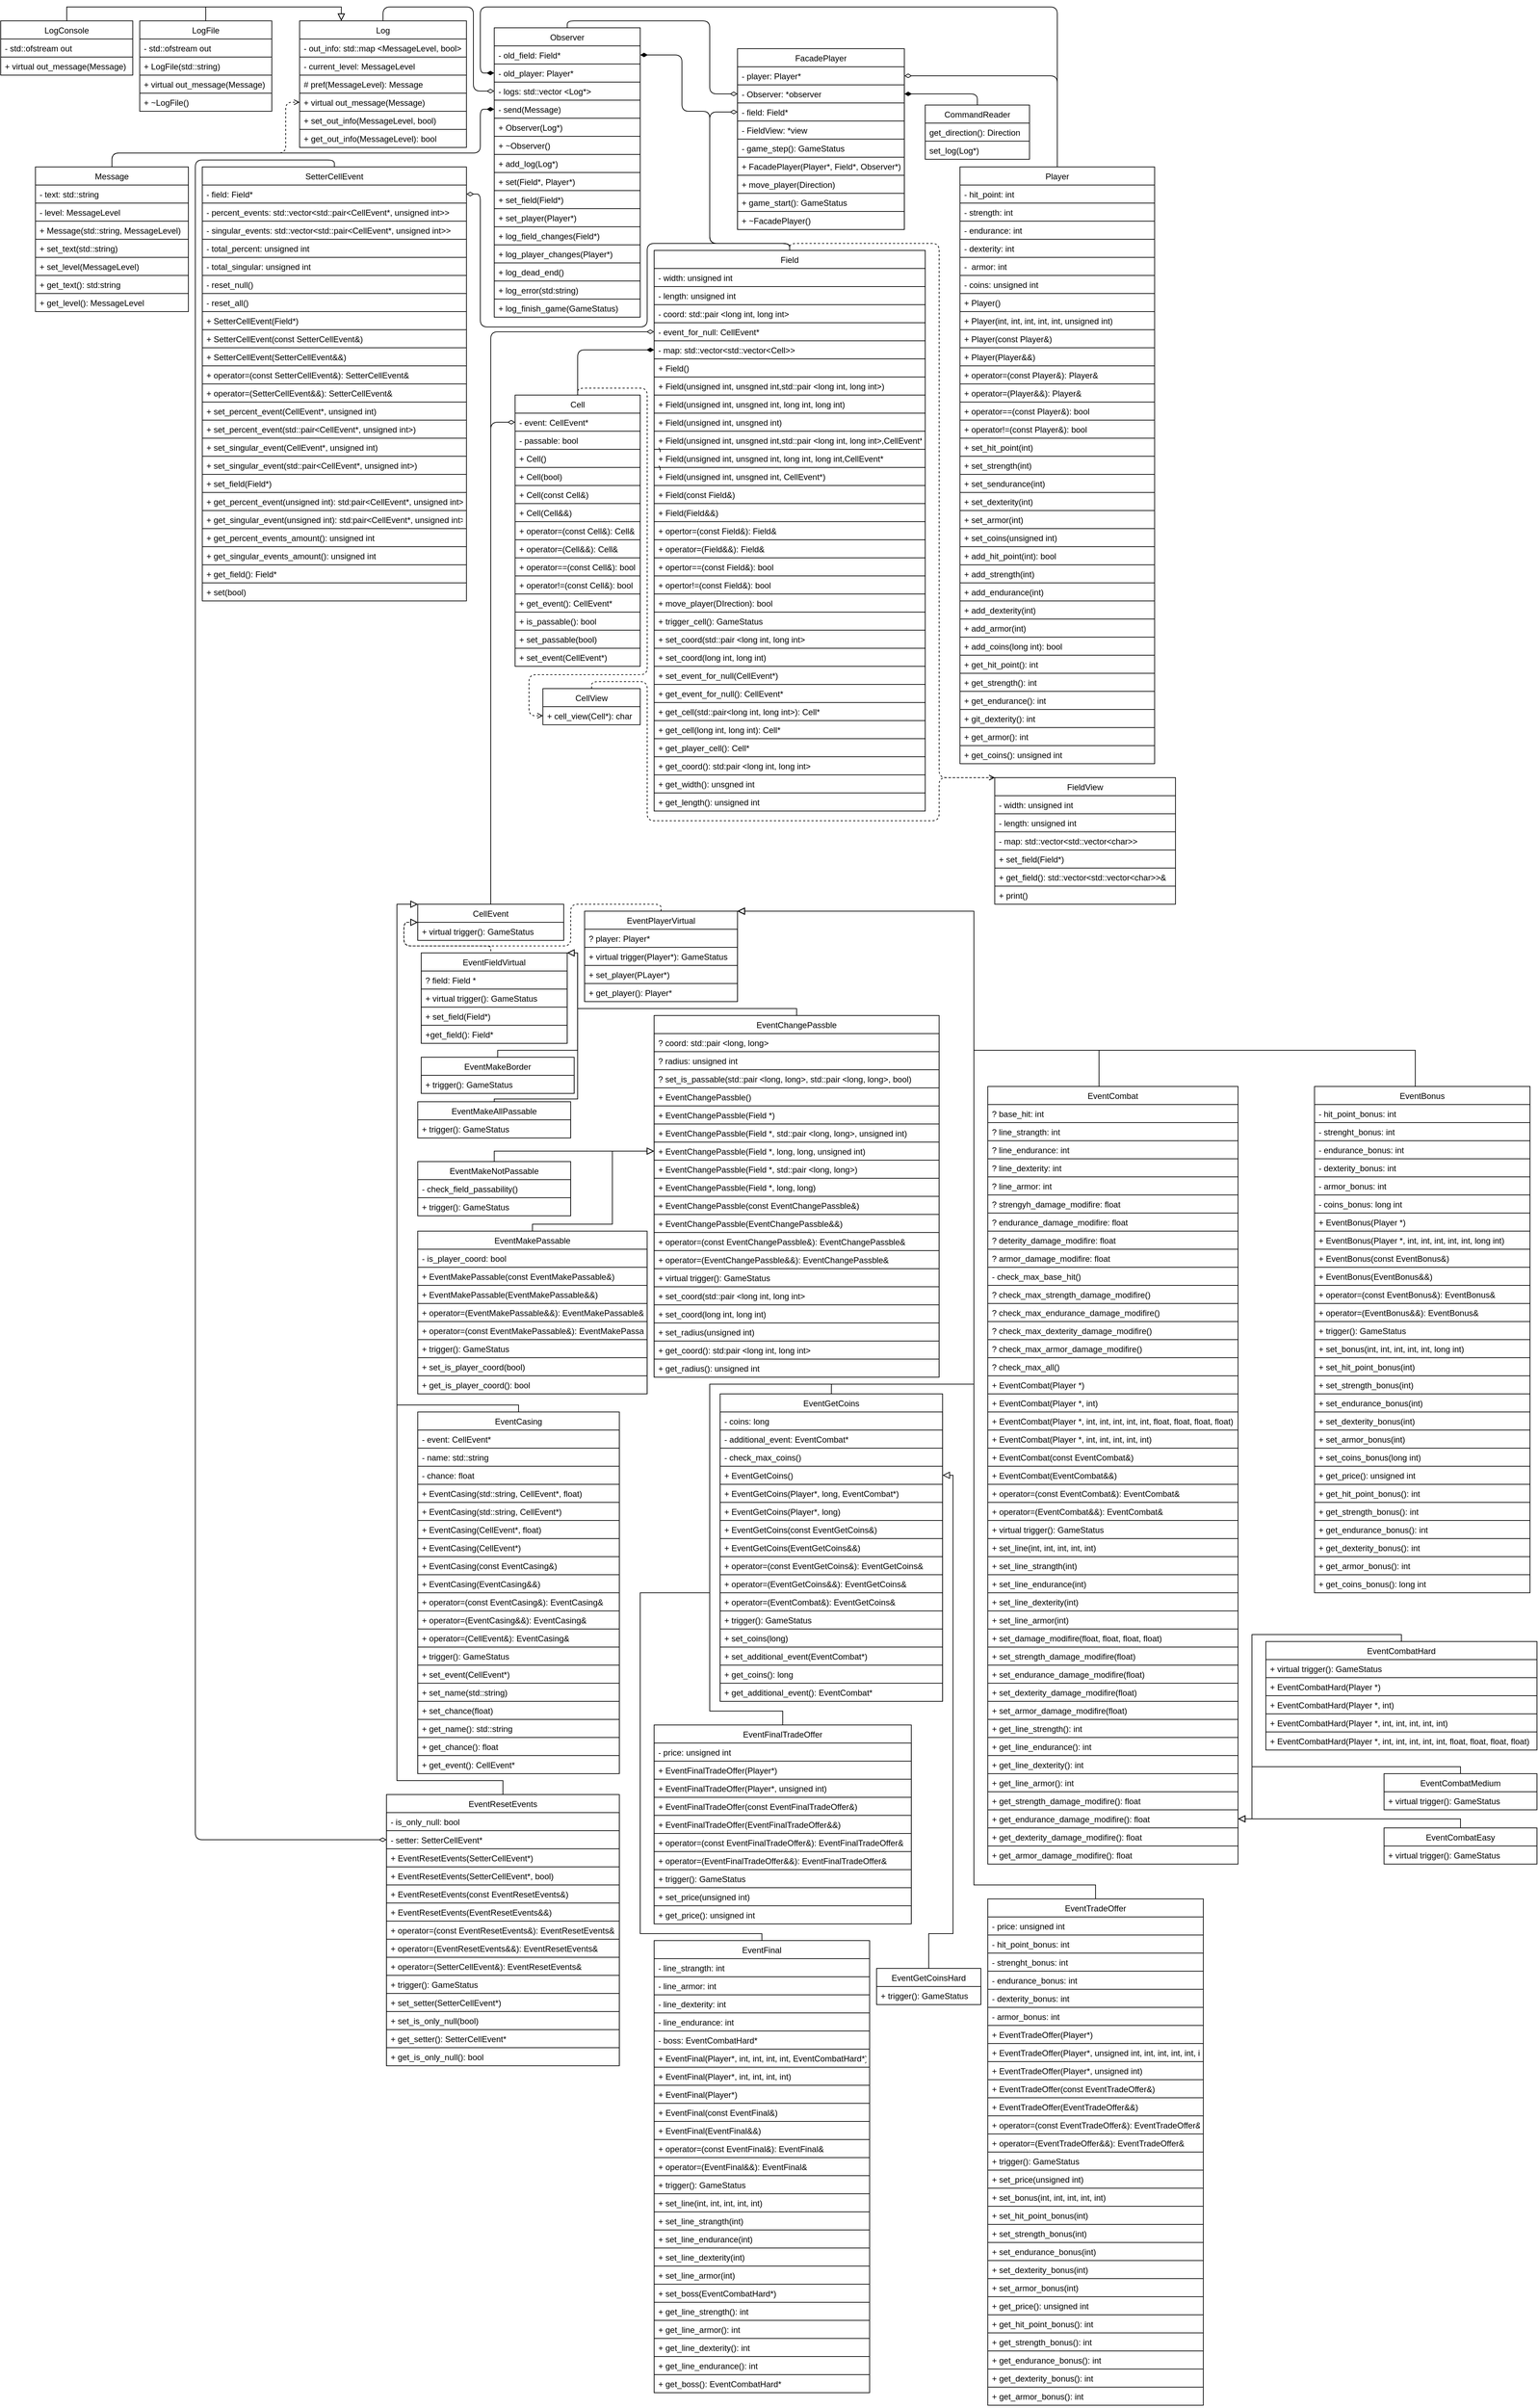 <mxfile>
    <diagram id="ombd-WoxeEANmr7rUE96" name="Страница 1">
        <mxGraphModel dx="3281" dy="3323" grid="1" gridSize="10" guides="1" tooltips="1" connect="1" arrows="1" fold="1" page="1" pageScale="1" pageWidth="827" pageHeight="1169" background="#ffffff" math="0" shadow="0">
            <root>
                <mxCell id="0"/>
                <mxCell id="1" parent="0"/>
                <mxCell id="128" value="Player" style="swimlane;fontStyle=0;childLayout=stackLayout;horizontal=1;startSize=26;fillColor=none;horizontalStack=0;resizeParent=1;resizeParentMax=0;resizeLast=0;collapsible=1;marginBottom=0;fontSize=12;strokeColor=#000000;fontColor=#000000;" parent="1" vertex="1">
                    <mxGeometry x="-50" y="-2090" width="280" height="858" as="geometry"/>
                </mxCell>
                <mxCell id="130" value="- hit_point: int" style="text;strokeColor=#000000;fillColor=none;align=left;verticalAlign=top;spacingLeft=4;spacingRight=4;overflow=hidden;rotatable=0;points=[[0,0.5],[1,0.5]];portConstraint=eastwest;fontSize=12;fontColor=#000000;" parent="128" vertex="1">
                    <mxGeometry y="26" width="280" height="26" as="geometry"/>
                </mxCell>
                <mxCell id="131" value="- strength: int" style="text;strokeColor=#000000;fillColor=none;align=left;verticalAlign=top;spacingLeft=4;spacingRight=4;overflow=hidden;rotatable=0;points=[[0,0.5],[1,0.5]];portConstraint=eastwest;fontSize=12;fontColor=#000000;" parent="128" vertex="1">
                    <mxGeometry y="52" width="280" height="26" as="geometry"/>
                </mxCell>
                <mxCell id="157" value="- endurance: int" style="text;strokeColor=#000000;fillColor=none;align=left;verticalAlign=top;spacingLeft=4;spacingRight=4;overflow=hidden;rotatable=0;points=[[0,0.5],[1,0.5]];portConstraint=eastwest;fontSize=12;fontColor=#000000;" parent="128" vertex="1">
                    <mxGeometry y="78" width="280" height="26" as="geometry"/>
                </mxCell>
                <mxCell id="158" value="- dexterity: int" style="text;strokeColor=#000000;fillColor=none;align=left;verticalAlign=top;spacingLeft=4;spacingRight=4;overflow=hidden;rotatable=0;points=[[0,0.5],[1,0.5]];portConstraint=eastwest;fontSize=12;fontColor=#000000;" parent="128" vertex="1">
                    <mxGeometry y="104" width="280" height="26" as="geometry"/>
                </mxCell>
                <mxCell id="159" value="-  armor: int" style="text;strokeColor=#000000;fillColor=none;align=left;verticalAlign=top;spacingLeft=4;spacingRight=4;overflow=hidden;rotatable=0;points=[[0,0.5],[1,0.5]];portConstraint=eastwest;fontSize=12;fontColor=#000000;" parent="128" vertex="1">
                    <mxGeometry y="130" width="280" height="26" as="geometry"/>
                </mxCell>
                <mxCell id="163" value="- coins: unsigned int" style="text;strokeColor=#000000;fillColor=none;align=left;verticalAlign=top;spacingLeft=4;spacingRight=4;overflow=hidden;rotatable=0;points=[[0,0.5],[1,0.5]];portConstraint=eastwest;fontSize=12;fontColor=#000000;" parent="128" vertex="1">
                    <mxGeometry y="156" width="280" height="26" as="geometry"/>
                </mxCell>
                <mxCell id="161" value="+ Player()" style="text;strokeColor=#000000;fillColor=none;align=left;verticalAlign=top;spacingLeft=4;spacingRight=4;overflow=hidden;rotatable=0;points=[[0,0.5],[1,0.5]];portConstraint=eastwest;fontSize=12;fontColor=#000000;" parent="128" vertex="1">
                    <mxGeometry y="182" width="280" height="26" as="geometry"/>
                </mxCell>
                <mxCell id="172" value="+ Player(int, int, int, int, int, unsigned int)" style="text;strokeColor=#000000;fillColor=none;align=left;verticalAlign=top;spacingLeft=4;spacingRight=4;overflow=hidden;rotatable=0;points=[[0,0.5],[1,0.5]];portConstraint=eastwest;fontSize=12;fontColor=#000000;" parent="128" vertex="1">
                    <mxGeometry y="208" width="280" height="26" as="geometry"/>
                </mxCell>
                <mxCell id="171" value="+ Player(const Player&amp;)" style="text;strokeColor=#000000;fillColor=none;align=left;verticalAlign=top;spacingLeft=4;spacingRight=4;overflow=hidden;rotatable=0;points=[[0,0.5],[1,0.5]];portConstraint=eastwest;fontSize=12;fontColor=#000000;" parent="128" vertex="1">
                    <mxGeometry y="234" width="280" height="26" as="geometry"/>
                </mxCell>
                <mxCell id="170" value="+ Player(Player&amp;&amp;)" style="text;strokeColor=#000000;fillColor=none;align=left;verticalAlign=top;spacingLeft=4;spacingRight=4;overflow=hidden;rotatable=0;points=[[0,0.5],[1,0.5]];portConstraint=eastwest;fontSize=12;fontColor=#000000;" parent="128" vertex="1">
                    <mxGeometry y="260" width="280" height="26" as="geometry"/>
                </mxCell>
                <mxCell id="169" value="+ operator=(const Player&amp;): Player&amp;" style="text;strokeColor=#000000;fillColor=none;align=left;verticalAlign=top;spacingLeft=4;spacingRight=4;overflow=hidden;rotatable=0;points=[[0,0.5],[1,0.5]];portConstraint=eastwest;fontSize=12;fontColor=#000000;" parent="128" vertex="1">
                    <mxGeometry y="286" width="280" height="26" as="geometry"/>
                </mxCell>
                <mxCell id="168" value="+ operator=(Player&amp;&amp;): Player&amp;" style="text;strokeColor=#000000;fillColor=none;align=left;verticalAlign=top;spacingLeft=4;spacingRight=4;overflow=hidden;rotatable=0;points=[[0,0.5],[1,0.5]];portConstraint=eastwest;fontSize=12;fontColor=#000000;" parent="128" vertex="1">
                    <mxGeometry y="312" width="280" height="26" as="geometry"/>
                </mxCell>
                <mxCell id="785" value="+ operator==(const Player&amp;): bool" style="text;strokeColor=#000000;fillColor=none;align=left;verticalAlign=top;spacingLeft=4;spacingRight=4;overflow=hidden;rotatable=0;points=[[0,0.5],[1,0.5]];portConstraint=eastwest;fontSize=12;fontColor=#000000;" parent="128" vertex="1">
                    <mxGeometry y="338" width="280" height="26" as="geometry"/>
                </mxCell>
                <mxCell id="784" value="+ operator!=(const Player&amp;): bool" style="text;strokeColor=#000000;fillColor=none;align=left;verticalAlign=top;spacingLeft=4;spacingRight=4;overflow=hidden;rotatable=0;points=[[0,0.5],[1,0.5]];portConstraint=eastwest;fontSize=12;fontColor=#000000;" parent="128" vertex="1">
                    <mxGeometry y="364" width="280" height="26" as="geometry"/>
                </mxCell>
                <mxCell id="179" value="+ set_hit_point(int)" style="text;strokeColor=#000000;fillColor=none;align=left;verticalAlign=top;spacingLeft=4;spacingRight=4;overflow=hidden;rotatable=0;points=[[0,0.5],[1,0.5]];portConstraint=eastwest;fontSize=12;fontColor=#000000;" parent="128" vertex="1">
                    <mxGeometry y="390" width="280" height="26" as="geometry"/>
                </mxCell>
                <mxCell id="178" value="+ set_strength(int)" style="text;strokeColor=#000000;fillColor=none;align=left;verticalAlign=top;spacingLeft=4;spacingRight=4;overflow=hidden;rotatable=0;points=[[0,0.5],[1,0.5]];portConstraint=eastwest;fontSize=12;fontColor=#000000;" parent="128" vertex="1">
                    <mxGeometry y="416" width="280" height="26" as="geometry"/>
                </mxCell>
                <mxCell id="177" value="+ set_sendurance(int)" style="text;strokeColor=#000000;fillColor=none;align=left;verticalAlign=top;spacingLeft=4;spacingRight=4;overflow=hidden;rotatable=0;points=[[0,0.5],[1,0.5]];portConstraint=eastwest;fontSize=12;fontColor=#000000;" parent="128" vertex="1">
                    <mxGeometry y="442" width="280" height="26" as="geometry"/>
                </mxCell>
                <mxCell id="176" value="+ set_dexterity(int)" style="text;strokeColor=#000000;fillColor=none;align=left;verticalAlign=top;spacingLeft=4;spacingRight=4;overflow=hidden;rotatable=0;points=[[0,0.5],[1,0.5]];portConstraint=eastwest;fontSize=12;fontColor=#000000;" parent="128" vertex="1">
                    <mxGeometry y="468" width="280" height="26" as="geometry"/>
                </mxCell>
                <mxCell id="175" value="+ set_armor(int)" style="text;strokeColor=#000000;fillColor=none;align=left;verticalAlign=top;spacingLeft=4;spacingRight=4;overflow=hidden;rotatable=0;points=[[0,0.5],[1,0.5]];portConstraint=eastwest;fontSize=12;fontColor=#000000;" parent="128" vertex="1">
                    <mxGeometry y="494" width="280" height="26" as="geometry"/>
                </mxCell>
                <mxCell id="182" value="+ set_coins(unsigned int)" style="text;strokeColor=#000000;fillColor=none;align=left;verticalAlign=top;spacingLeft=4;spacingRight=4;overflow=hidden;rotatable=0;points=[[0,0.5],[1,0.5]];portConstraint=eastwest;fontSize=12;fontColor=#000000;" parent="128" vertex="1">
                    <mxGeometry y="520" width="280" height="26" as="geometry"/>
                </mxCell>
                <mxCell id="188" value="+ add_hit_point(int): bool" style="text;strokeColor=#000000;fillColor=none;align=left;verticalAlign=top;spacingLeft=4;spacingRight=4;overflow=hidden;rotatable=0;points=[[0,0.5],[1,0.5]];portConstraint=eastwest;fontSize=12;fontColor=#000000;" parent="128" vertex="1">
                    <mxGeometry y="546" width="280" height="26" as="geometry"/>
                </mxCell>
                <mxCell id="187" value="+ add_strength(int)" style="text;strokeColor=#000000;fillColor=none;align=left;verticalAlign=top;spacingLeft=4;spacingRight=4;overflow=hidden;rotatable=0;points=[[0,0.5],[1,0.5]];portConstraint=eastwest;fontSize=12;fontColor=#000000;" parent="128" vertex="1">
                    <mxGeometry y="572" width="280" height="26" as="geometry"/>
                </mxCell>
                <mxCell id="186" value="+ add_endurance(int)" style="text;strokeColor=#000000;fillColor=none;align=left;verticalAlign=top;spacingLeft=4;spacingRight=4;overflow=hidden;rotatable=0;points=[[0,0.5],[1,0.5]];portConstraint=eastwest;fontSize=12;fontColor=#000000;" parent="128" vertex="1">
                    <mxGeometry y="598" width="280" height="26" as="geometry"/>
                </mxCell>
                <mxCell id="185" value="+ add_dexterity(int) " style="text;strokeColor=#000000;fillColor=none;align=left;verticalAlign=top;spacingLeft=4;spacingRight=4;overflow=hidden;rotatable=0;points=[[0,0.5],[1,0.5]];portConstraint=eastwest;fontSize=12;fontColor=#000000;" parent="128" vertex="1">
                    <mxGeometry y="624" width="280" height="26" as="geometry"/>
                </mxCell>
                <mxCell id="184" value="+ add_armor(int)" style="text;strokeColor=#000000;fillColor=none;align=left;verticalAlign=top;spacingLeft=4;spacingRight=4;overflow=hidden;rotatable=0;points=[[0,0.5],[1,0.5]];portConstraint=eastwest;fontSize=12;fontColor=#000000;" parent="128" vertex="1">
                    <mxGeometry y="650" width="280" height="26" as="geometry"/>
                </mxCell>
                <mxCell id="183" value="+ add_coins(long int): bool" style="text;strokeColor=#000000;fillColor=none;align=left;verticalAlign=top;spacingLeft=4;spacingRight=4;overflow=hidden;rotatable=0;points=[[0,0.5],[1,0.5]];portConstraint=eastwest;fontSize=12;fontColor=#000000;" parent="128" vertex="1">
                    <mxGeometry y="676" width="280" height="26" as="geometry"/>
                </mxCell>
                <mxCell id="192" value="+ get_hit_point(): int" style="text;strokeColor=#000000;fillColor=none;align=left;verticalAlign=top;spacingLeft=4;spacingRight=4;overflow=hidden;rotatable=0;points=[[0,0.5],[1,0.5]];portConstraint=eastwest;fontSize=12;fontColor=#000000;" parent="128" vertex="1">
                    <mxGeometry y="702" width="280" height="26" as="geometry"/>
                </mxCell>
                <mxCell id="196" value="+ get_strength(): int" style="text;strokeColor=#000000;fillColor=none;align=left;verticalAlign=top;spacingLeft=4;spacingRight=4;overflow=hidden;rotatable=0;points=[[0,0.5],[1,0.5]];portConstraint=eastwest;fontSize=12;fontColor=#000000;" parent="128" vertex="1">
                    <mxGeometry y="728" width="280" height="26" as="geometry"/>
                </mxCell>
                <mxCell id="195" value="+ get_endurance(): int" style="text;strokeColor=#000000;fillColor=none;align=left;verticalAlign=top;spacingLeft=4;spacingRight=4;overflow=hidden;rotatable=0;points=[[0,0.5],[1,0.5]];portConstraint=eastwest;fontSize=12;fontColor=#000000;" parent="128" vertex="1">
                    <mxGeometry y="754" width="280" height="26" as="geometry"/>
                </mxCell>
                <mxCell id="194" value="+ git_dexterity(): int" style="text;strokeColor=#000000;fillColor=none;align=left;verticalAlign=top;spacingLeft=4;spacingRight=4;overflow=hidden;rotatable=0;points=[[0,0.5],[1,0.5]];portConstraint=eastwest;fontSize=12;fontColor=#000000;" parent="128" vertex="1">
                    <mxGeometry y="780" width="280" height="26" as="geometry"/>
                </mxCell>
                <mxCell id="193" value="+ get_armor(): int" style="text;strokeColor=#000000;fillColor=none;align=left;verticalAlign=top;spacingLeft=4;spacingRight=4;overflow=hidden;rotatable=0;points=[[0,0.5],[1,0.5]];portConstraint=eastwest;fontSize=12;fontColor=#000000;" parent="128" vertex="1">
                    <mxGeometry y="806" width="280" height="26" as="geometry"/>
                </mxCell>
                <mxCell id="191" value="+ get_coins(): unsigned int" style="text;strokeColor=#000000;fillColor=none;align=left;verticalAlign=top;spacingLeft=4;spacingRight=4;overflow=hidden;rotatable=0;points=[[0,0.5],[1,0.5]];portConstraint=eastwest;fontSize=12;fontColor=#000000;" parent="128" vertex="1">
                    <mxGeometry y="832" width="280" height="26" as="geometry"/>
                </mxCell>
                <mxCell id="132" value="Field" style="swimlane;fontStyle=0;childLayout=stackLayout;horizontal=1;startSize=26;fillColor=none;horizontalStack=0;resizeParent=1;resizeParentMax=0;resizeLast=0;collapsible=1;marginBottom=0;fontSize=12;fontColor=#000000;strokeColor=#000000;" parent="1" vertex="1">
                    <mxGeometry x="-490" y="-1970" width="390" height="806" as="geometry">
                        <mxRectangle x="400" y="200" width="90" height="26" as="alternateBounds"/>
                    </mxGeometry>
                </mxCell>
                <mxCell id="133" value="- width: unsigned int" style="text;strokeColor=#000000;fillColor=none;align=left;verticalAlign=top;spacingLeft=4;spacingRight=4;overflow=hidden;rotatable=0;points=[[0,0.5],[1,0.5]];portConstraint=eastwest;fontSize=12;fontColor=#000000;" parent="132" vertex="1">
                    <mxGeometry y="26" width="390" height="26" as="geometry"/>
                </mxCell>
                <mxCell id="134" value="- length: unsigned int" style="text;strokeColor=#000000;fillColor=none;align=left;verticalAlign=top;spacingLeft=4;spacingRight=4;overflow=hidden;rotatable=0;points=[[0,0.5],[1,0.5]];portConstraint=eastwest;fontSize=12;fontColor=#000000;" parent="132" vertex="1">
                    <mxGeometry y="52" width="390" height="26" as="geometry"/>
                </mxCell>
                <mxCell id="248" value="- coord: std::pair &lt;long int, long int&gt;" style="text;strokeColor=#000000;fillColor=none;align=left;verticalAlign=top;spacingLeft=4;spacingRight=4;overflow=hidden;rotatable=0;points=[[0,0.5],[1,0.5]];portConstraint=eastwest;fontSize=12;fontColor=#000000;" parent="132" vertex="1">
                    <mxGeometry y="78" width="390" height="26" as="geometry"/>
                </mxCell>
                <mxCell id="732" value="- event_for_null: CellEvent*" style="text;strokeColor=#000000;fillColor=none;align=left;verticalAlign=top;spacingLeft=4;spacingRight=4;overflow=hidden;rotatable=0;points=[[0,0.5],[1,0.5]];portConstraint=eastwest;fontSize=12;fontColor=#000000;" parent="132" vertex="1">
                    <mxGeometry y="104" width="390" height="26" as="geometry"/>
                </mxCell>
                <mxCell id="135" value="- map: std::vector&lt;std::vector&lt;Cell&gt;&gt;" style="text;strokeColor=#000000;fillColor=none;align=left;verticalAlign=top;spacingLeft=4;spacingRight=4;overflow=hidden;rotatable=0;points=[[0,0.5],[1,0.5]];portConstraint=eastwest;fontSize=12;fontColor=#000000;" parent="132" vertex="1">
                    <mxGeometry y="130" width="390" height="26" as="geometry"/>
                </mxCell>
                <mxCell id="201" value="+ Field()" style="text;strokeColor=#000000;fillColor=none;align=left;verticalAlign=top;spacingLeft=4;spacingRight=4;overflow=hidden;rotatable=0;points=[[0,0.5],[1,0.5]];portConstraint=eastwest;fontSize=12;fontColor=#000000;" parent="132" vertex="1">
                    <mxGeometry y="156" width="390" height="26" as="geometry"/>
                </mxCell>
                <mxCell id="251" value="+ Field(unsigned int, unsgned int,std::pair &lt;long int, long int&gt;)" style="text;strokeColor=#000000;fillColor=none;align=left;verticalAlign=top;spacingLeft=4;spacingRight=4;overflow=hidden;rotatable=0;points=[[0,0.5],[1,0.5]];portConstraint=eastwest;fontSize=12;fontColor=#000000;" parent="132" vertex="1">
                    <mxGeometry y="182" width="390" height="26" as="geometry"/>
                </mxCell>
                <mxCell id="250" value="+ Field(unsigned int, unsgned int, long int, long int)" style="text;strokeColor=#000000;fillColor=none;align=left;verticalAlign=top;spacingLeft=4;spacingRight=4;overflow=hidden;rotatable=0;points=[[0,0.5],[1,0.5]];portConstraint=eastwest;fontSize=12;fontColor=#000000;" parent="132" vertex="1">
                    <mxGeometry y="208" width="390" height="26" as="geometry"/>
                </mxCell>
                <mxCell id="200" value="+ Field(unsigned int, unsgned int)" style="text;strokeColor=#000000;fillColor=none;align=left;verticalAlign=top;spacingLeft=4;spacingRight=4;overflow=hidden;rotatable=0;points=[[0,0.5],[1,0.5]];portConstraint=eastwest;fontSize=12;fontColor=#000000;" parent="132" vertex="1">
                    <mxGeometry y="234" width="390" height="26" as="geometry"/>
                </mxCell>
                <mxCell id="778" value="+ Field(unsigned int, unsgned int,std::pair &lt;long int, long int&gt;,CellEvent*&#10;)" style="text;strokeColor=#000000;fillColor=none;align=left;verticalAlign=top;spacingLeft=4;spacingRight=4;overflow=hidden;rotatable=0;points=[[0,0.5],[1,0.5]];portConstraint=eastwest;fontSize=12;fontColor=#000000;" parent="132" vertex="1">
                    <mxGeometry y="260" width="390" height="26" as="geometry"/>
                </mxCell>
                <mxCell id="780" value="+ Field(unsigned int, unsgned int, long int, long int,CellEvent*&#10;)" style="text;strokeColor=#000000;fillColor=none;align=left;verticalAlign=top;spacingLeft=4;spacingRight=4;overflow=hidden;rotatable=0;points=[[0,0.5],[1,0.5]];portConstraint=eastwest;fontSize=12;fontColor=#000000;" parent="132" vertex="1">
                    <mxGeometry y="286" width="390" height="26" as="geometry"/>
                </mxCell>
                <mxCell id="779" value="+ Field(unsigned int, unsgned int, CellEvent*)" style="text;strokeColor=#000000;fillColor=none;align=left;verticalAlign=top;spacingLeft=4;spacingRight=4;overflow=hidden;rotatable=0;points=[[0,0.5],[1,0.5]];portConstraint=eastwest;fontSize=12;fontColor=#000000;" parent="132" vertex="1">
                    <mxGeometry y="312" width="390" height="26" as="geometry"/>
                </mxCell>
                <mxCell id="199" value="+ Field(const Field&amp;)" style="text;strokeColor=#000000;fillColor=none;align=left;verticalAlign=top;spacingLeft=4;spacingRight=4;overflow=hidden;rotatable=0;points=[[0,0.5],[1,0.5]];portConstraint=eastwest;fontSize=12;fontColor=#000000;" parent="132" vertex="1">
                    <mxGeometry y="338" width="390" height="26" as="geometry"/>
                </mxCell>
                <mxCell id="198" value="+ Field(Field&amp;&amp;)" style="text;strokeColor=#000000;fillColor=none;align=left;verticalAlign=top;spacingLeft=4;spacingRight=4;overflow=hidden;rotatable=0;points=[[0,0.5],[1,0.5]];portConstraint=eastwest;fontSize=12;fontColor=#000000;" parent="132" vertex="1">
                    <mxGeometry y="364" width="390" height="26" as="geometry"/>
                </mxCell>
                <mxCell id="207" value="+ opertor=(const Field&amp;): Field&amp;" style="text;strokeColor=#000000;fillColor=none;align=left;verticalAlign=top;spacingLeft=4;spacingRight=4;overflow=hidden;rotatable=0;points=[[0,0.5],[1,0.5]];portConstraint=eastwest;fontSize=12;fontColor=#000000;" parent="132" vertex="1">
                    <mxGeometry y="390" width="390" height="26" as="geometry"/>
                </mxCell>
                <mxCell id="206" value="+ operator=(Field&amp;&amp;): Field&amp;" style="text;strokeColor=#000000;fillColor=none;align=left;verticalAlign=top;spacingLeft=4;spacingRight=4;overflow=hidden;rotatable=0;points=[[0,0.5],[1,0.5]];portConstraint=eastwest;fontSize=12;fontColor=#000000;" parent="132" vertex="1">
                    <mxGeometry y="416" width="390" height="26" as="geometry"/>
                </mxCell>
                <mxCell id="783" value="+ opertor==(const Field&amp;): bool" style="text;strokeColor=#000000;fillColor=none;align=left;verticalAlign=top;spacingLeft=4;spacingRight=4;overflow=hidden;rotatable=0;points=[[0,0.5],[1,0.5]];portConstraint=eastwest;fontSize=12;fontColor=#000000;" parent="132" vertex="1">
                    <mxGeometry y="442" width="390" height="26" as="geometry"/>
                </mxCell>
                <mxCell id="782" value="+ opertor!=(const Field&amp;): bool" style="text;strokeColor=#000000;fillColor=none;align=left;verticalAlign=top;spacingLeft=4;spacingRight=4;overflow=hidden;rotatable=0;points=[[0,0.5],[1,0.5]];portConstraint=eastwest;fontSize=12;fontColor=#000000;" parent="132" vertex="1">
                    <mxGeometry y="468" width="390" height="26" as="geometry"/>
                </mxCell>
                <mxCell id="735" value="+ move_player(DIrection): bool" style="text;strokeColor=#000000;fillColor=none;align=left;verticalAlign=top;spacingLeft=4;spacingRight=4;overflow=hidden;rotatable=0;points=[[0,0.5],[1,0.5]];portConstraint=eastwest;fontSize=12;fontColor=#000000;" parent="132" vertex="1">
                    <mxGeometry y="494" width="390" height="26" as="geometry"/>
                </mxCell>
                <mxCell id="734" value="+ trigger_cell(): GameStatus" style="text;strokeColor=#000000;fillColor=none;align=left;verticalAlign=top;spacingLeft=4;spacingRight=4;overflow=hidden;rotatable=0;points=[[0,0.5],[1,0.5]];portConstraint=eastwest;fontSize=12;fontColor=#000000;" parent="132" vertex="1">
                    <mxGeometry y="520" width="390" height="26" as="geometry"/>
                </mxCell>
                <mxCell id="254" value="+ set_coord(std::pair &lt;long int, long int&gt;" style="text;strokeColor=#000000;fillColor=none;align=left;verticalAlign=top;spacingLeft=4;spacingRight=4;overflow=hidden;rotatable=0;points=[[0,0.5],[1,0.5]];portConstraint=eastwest;fontSize=12;fontColor=#000000;" parent="132" vertex="1">
                    <mxGeometry y="546" width="390" height="26" as="geometry"/>
                </mxCell>
                <mxCell id="253" value="+ set_coord(long int, long int)" style="text;strokeColor=#000000;fillColor=none;align=left;verticalAlign=top;spacingLeft=4;spacingRight=4;overflow=hidden;rotatable=0;points=[[0,0.5],[1,0.5]];portConstraint=eastwest;fontSize=12;fontColor=#000000;" parent="132" vertex="1">
                    <mxGeometry y="572" width="390" height="26" as="geometry"/>
                </mxCell>
                <mxCell id="737" value="+ set_event_for_null(CellEvent*)" style="text;strokeColor=#000000;fillColor=none;align=left;verticalAlign=top;spacingLeft=4;spacingRight=4;overflow=hidden;rotatable=0;points=[[0,0.5],[1,0.5]];portConstraint=eastwest;fontSize=12;fontColor=#000000;" parent="132" vertex="1">
                    <mxGeometry y="598" width="390" height="26" as="geometry"/>
                </mxCell>
                <mxCell id="736" value="+ get_event_for_null(): CellEvent*" style="text;strokeColor=#000000;fillColor=none;align=left;verticalAlign=top;spacingLeft=4;spacingRight=4;overflow=hidden;rotatable=0;points=[[0,0.5],[1,0.5]];portConstraint=eastwest;fontSize=12;fontColor=#000000;" parent="132" vertex="1">
                    <mxGeometry y="624" width="390" height="26" as="geometry"/>
                </mxCell>
                <mxCell id="205" value="+ get_cell(std::pair&lt;long int, long int&gt;): Cell*" style="text;strokeColor=#000000;fillColor=none;align=left;verticalAlign=top;spacingLeft=4;spacingRight=4;overflow=hidden;rotatable=0;points=[[0,0.5],[1,0.5]];portConstraint=eastwest;fontSize=12;fontColor=#000000;" parent="132" vertex="1">
                    <mxGeometry y="650" width="390" height="26" as="geometry"/>
                </mxCell>
                <mxCell id="204" value="+ get_cell(long int, long int): Cell*" style="text;strokeColor=#000000;fillColor=none;align=left;verticalAlign=top;spacingLeft=4;spacingRight=4;overflow=hidden;rotatable=0;points=[[0,0.5],[1,0.5]];portConstraint=eastwest;fontSize=12;fontColor=#000000;" parent="132" vertex="1">
                    <mxGeometry y="676" width="390" height="26" as="geometry"/>
                </mxCell>
                <mxCell id="252" value="+ get_player_cell(): Cell*" style="text;strokeColor=#000000;fillColor=none;align=left;verticalAlign=top;spacingLeft=4;spacingRight=4;overflow=hidden;rotatable=0;points=[[0,0.5],[1,0.5]];portConstraint=eastwest;fontSize=12;fontColor=#000000;" parent="132" vertex="1">
                    <mxGeometry y="702" width="390" height="26" as="geometry"/>
                </mxCell>
                <mxCell id="256" value="+ get_coord(): std:pair &lt;long int, long int&gt;" style="text;strokeColor=#000000;fillColor=none;align=left;verticalAlign=top;spacingLeft=4;spacingRight=4;overflow=hidden;rotatable=0;points=[[0,0.5],[1,0.5]];portConstraint=eastwest;fontSize=12;fontColor=#000000;" parent="132" vertex="1">
                    <mxGeometry y="728" width="390" height="26" as="geometry"/>
                </mxCell>
                <mxCell id="203" value="+ get_width(): unsgned int" style="text;strokeColor=#000000;fillColor=none;align=left;verticalAlign=top;spacingLeft=4;spacingRight=4;overflow=hidden;rotatable=0;points=[[0,0.5],[1,0.5]];portConstraint=eastwest;fontSize=12;fontColor=#000000;" parent="132" vertex="1">
                    <mxGeometry y="754" width="390" height="26" as="geometry"/>
                </mxCell>
                <mxCell id="202" value="+ get_length(): unsigned int" style="text;strokeColor=#000000;fillColor=none;align=left;verticalAlign=top;spacingLeft=4;spacingRight=4;overflow=hidden;rotatable=0;points=[[0,0.5],[1,0.5]];portConstraint=eastwest;fontSize=12;fontColor=#000000;" parent="132" vertex="1">
                    <mxGeometry y="780" width="390" height="26" as="geometry"/>
                </mxCell>
                <mxCell id="140" value="Cell" style="swimlane;fontStyle=0;childLayout=stackLayout;horizontal=1;startSize=26;fillColor=none;horizontalStack=0;resizeParent=1;resizeParentMax=0;resizeLast=0;collapsible=1;marginBottom=0;fontSize=12;fontColor=#000000;strokeColor=#000000;" parent="1" vertex="1">
                    <mxGeometry x="-690" y="-1762" width="180" height="390" as="geometry"/>
                </mxCell>
                <mxCell id="141" value="- event: CellEvent*" style="text;strokeColor=#000000;fillColor=none;align=left;verticalAlign=top;spacingLeft=4;spacingRight=4;overflow=hidden;rotatable=0;points=[[0,0.5],[1,0.5]];portConstraint=eastwest;fontSize=12;fontColor=#000000;" parent="140" vertex="1">
                    <mxGeometry y="26" width="180" height="26" as="geometry"/>
                </mxCell>
                <mxCell id="142" value="- passable: bool" style="text;strokeColor=#000000;fillColor=none;align=left;verticalAlign=top;spacingLeft=4;spacingRight=4;overflow=hidden;rotatable=0;points=[[0,0.5],[1,0.5]];portConstraint=eastwest;fontSize=12;fontColor=#000000;" parent="140" vertex="1">
                    <mxGeometry y="52" width="180" height="26" as="geometry"/>
                </mxCell>
                <mxCell id="219" value="+ Cell()" style="text;strokeColor=#000000;fillColor=none;align=left;verticalAlign=top;spacingLeft=4;spacingRight=4;overflow=hidden;rotatable=0;points=[[0,0.5],[1,0.5]];portConstraint=eastwest;fontSize=12;fontColor=#000000;" parent="140" vertex="1">
                    <mxGeometry y="78" width="180" height="26" as="geometry"/>
                </mxCell>
                <mxCell id="218" value="+ Cell(bool)" style="text;strokeColor=#000000;fillColor=none;align=left;verticalAlign=top;spacingLeft=4;spacingRight=4;overflow=hidden;rotatable=0;points=[[0,0.5],[1,0.5]];portConstraint=eastwest;fontSize=12;fontColor=#000000;" parent="140" vertex="1">
                    <mxGeometry y="104" width="180" height="26" as="geometry"/>
                </mxCell>
                <mxCell id="217" value="+ Cell(const Cell&amp;)" style="text;strokeColor=#000000;fillColor=none;align=left;verticalAlign=top;spacingLeft=4;spacingRight=4;overflow=hidden;rotatable=0;points=[[0,0.5],[1,0.5]];portConstraint=eastwest;fontSize=12;fontColor=#000000;" parent="140" vertex="1">
                    <mxGeometry y="130" width="180" height="26" as="geometry"/>
                </mxCell>
                <mxCell id="216" value="+ Cell(Cell&amp;&amp;)" style="text;strokeColor=#000000;fillColor=none;align=left;verticalAlign=top;spacingLeft=4;spacingRight=4;overflow=hidden;rotatable=0;points=[[0,0.5],[1,0.5]];portConstraint=eastwest;fontSize=12;fontColor=#000000;" parent="140" vertex="1">
                    <mxGeometry y="156" width="180" height="26" as="geometry"/>
                </mxCell>
                <mxCell id="215" value="+ operator=(const Cell&amp;): Cell&amp;" style="text;strokeColor=#000000;fillColor=none;align=left;verticalAlign=top;spacingLeft=4;spacingRight=4;overflow=hidden;rotatable=0;points=[[0,0.5],[1,0.5]];portConstraint=eastwest;fontSize=12;fontColor=#000000;" parent="140" vertex="1">
                    <mxGeometry y="182" width="180" height="26" as="geometry"/>
                </mxCell>
                <mxCell id="214" value="+ operator=(Cell&amp;&amp;): Cell&amp;" style="text;strokeColor=#000000;fillColor=none;align=left;verticalAlign=top;spacingLeft=4;spacingRight=4;overflow=hidden;rotatable=0;points=[[0,0.5],[1,0.5]];portConstraint=eastwest;fontSize=12;fontColor=#000000;" parent="140" vertex="1">
                    <mxGeometry y="208" width="180" height="26" as="geometry"/>
                </mxCell>
                <mxCell id="777" value="+ operator==(const Cell&amp;): bool" style="text;strokeColor=#000000;fillColor=none;align=left;verticalAlign=top;spacingLeft=4;spacingRight=4;overflow=hidden;rotatable=0;points=[[0,0.5],[1,0.5]];portConstraint=eastwest;fontSize=12;fontColor=#000000;" parent="140" vertex="1">
                    <mxGeometry y="234" width="180" height="26" as="geometry"/>
                </mxCell>
                <mxCell id="781" value="+ operator!=(const Cell&amp;): bool" style="text;strokeColor=#000000;fillColor=none;align=left;verticalAlign=top;spacingLeft=4;spacingRight=4;overflow=hidden;rotatable=0;points=[[0,0.5],[1,0.5]];portConstraint=eastwest;fontSize=12;fontColor=#000000;" parent="140" vertex="1">
                    <mxGeometry y="260" width="180" height="26" as="geometry"/>
                </mxCell>
                <mxCell id="213" value="+ get_event(): CellEvent*" style="text;strokeColor=#000000;fillColor=none;align=left;verticalAlign=top;spacingLeft=4;spacingRight=4;overflow=hidden;rotatable=0;points=[[0,0.5],[1,0.5]];portConstraint=eastwest;fontSize=12;fontColor=#000000;" parent="140" vertex="1">
                    <mxGeometry y="286" width="180" height="26" as="geometry"/>
                </mxCell>
                <mxCell id="211" value="+ is_passable(): bool" style="text;strokeColor=#000000;fillColor=none;align=left;verticalAlign=top;spacingLeft=4;spacingRight=4;overflow=hidden;rotatable=0;points=[[0,0.5],[1,0.5]];portConstraint=eastwest;fontSize=12;fontColor=#000000;" parent="140" vertex="1">
                    <mxGeometry y="312" width="180" height="26" as="geometry"/>
                </mxCell>
                <mxCell id="209" value="+ set_passable(bool)" style="text;strokeColor=#000000;fillColor=none;align=left;verticalAlign=top;spacingLeft=4;spacingRight=4;overflow=hidden;rotatable=0;points=[[0,0.5],[1,0.5]];portConstraint=eastwest;fontSize=12;fontColor=#000000;" parent="140" vertex="1">
                    <mxGeometry y="338" width="180" height="26" as="geometry"/>
                </mxCell>
                <mxCell id="208" value="+ set_event(CellEvent*)" style="text;strokeColor=#000000;fillColor=none;align=left;verticalAlign=top;spacingLeft=4;spacingRight=4;overflow=hidden;rotatable=0;points=[[0,0.5],[1,0.5]];portConstraint=eastwest;fontSize=12;fontColor=#000000;" parent="140" vertex="1">
                    <mxGeometry y="364" width="180" height="26" as="geometry"/>
                </mxCell>
                <mxCell id="144" value="CellEvent" style="swimlane;fontStyle=0;childLayout=stackLayout;horizontal=1;startSize=26;fillColor=none;horizontalStack=0;resizeParent=1;resizeParentMax=0;resizeLast=0;collapsible=1;marginBottom=0;fontSize=12;fontColor=#000000;strokeColor=#000000;" parent="1" vertex="1">
                    <mxGeometry x="-830.04" y="-1030" width="210" height="52" as="geometry"/>
                </mxCell>
                <mxCell id="145" value="+ virtual trigger(): GameStatus" style="text;strokeColor=#000000;fillColor=none;align=left;verticalAlign=top;spacingLeft=4;spacingRight=4;overflow=hidden;rotatable=0;points=[[0,0.5],[1,0.5]];portConstraint=eastwest;fontSize=12;fontColor=#000000;" parent="144" vertex="1">
                    <mxGeometry y="26" width="210" height="26" as="geometry"/>
                </mxCell>
                <mxCell id="220" value="CellView" style="swimlane;fontStyle=0;childLayout=stackLayout;horizontal=1;startSize=26;fillColor=none;horizontalStack=0;resizeParent=1;resizeParentMax=0;resizeLast=0;collapsible=1;marginBottom=0;fontColor=#000000;strokeColor=#000000;" parent="1" vertex="1">
                    <mxGeometry x="-650" y="-1340" width="140" height="52" as="geometry"/>
                </mxCell>
                <mxCell id="221" value="+ cell_view(Cell*): char" style="text;strokeColor=#000000;fillColor=none;align=left;verticalAlign=top;spacingLeft=4;spacingRight=4;overflow=hidden;rotatable=0;points=[[0,0.5],[1,0.5]];portConstraint=eastwest;fontColor=#000000;" parent="220" vertex="1">
                    <mxGeometry y="26" width="140" height="26" as="geometry"/>
                </mxCell>
                <mxCell id="224" value="FieldView" style="swimlane;fontStyle=0;childLayout=stackLayout;horizontal=1;startSize=26;fillColor=none;horizontalStack=0;resizeParent=1;resizeParentMax=0;resizeLast=0;collapsible=1;marginBottom=0;fontColor=#000000;strokeColor=#000000;" parent="1" vertex="1">
                    <mxGeometry y="-1212" width="260" height="182" as="geometry"/>
                </mxCell>
                <mxCell id="225" value="- width: unsigned int" style="text;strokeColor=#000000;fillColor=none;align=left;verticalAlign=top;spacingLeft=4;spacingRight=4;overflow=hidden;rotatable=0;points=[[0,0.5],[1,0.5]];portConstraint=eastwest;fontColor=#000000;" parent="224" vertex="1">
                    <mxGeometry y="26" width="260" height="26" as="geometry"/>
                </mxCell>
                <mxCell id="226" value="- length: unsigned int" style="text;strokeColor=#000000;fillColor=none;align=left;verticalAlign=top;spacingLeft=4;spacingRight=4;overflow=hidden;rotatable=0;points=[[0,0.5],[1,0.5]];portConstraint=eastwest;fontColor=#000000;" parent="224" vertex="1">
                    <mxGeometry y="52" width="260" height="26" as="geometry"/>
                </mxCell>
                <mxCell id="227" value="- map: std::vector&lt;std::vector&lt;char&gt;&gt;" style="text;strokeColor=#000000;fillColor=none;align=left;verticalAlign=top;spacingLeft=4;spacingRight=4;overflow=hidden;rotatable=0;points=[[0,0.5],[1,0.5]];portConstraint=eastwest;fontColor=#000000;" parent="224" vertex="1">
                    <mxGeometry y="78" width="260" height="26" as="geometry"/>
                </mxCell>
                <mxCell id="230" value="+ set_field(Field*)" style="text;strokeColor=#000000;fillColor=none;align=left;verticalAlign=top;spacingLeft=4;spacingRight=4;overflow=hidden;rotatable=0;points=[[0,0.5],[1,0.5]];portConstraint=eastwest;fontColor=#000000;" parent="224" vertex="1">
                    <mxGeometry y="104" width="260" height="26" as="geometry"/>
                </mxCell>
                <mxCell id="231" value="+ get_field(): std::vector&lt;std::vector&lt;char&gt;&gt;&amp;" style="text;strokeColor=#000000;fillColor=none;align=left;verticalAlign=top;spacingLeft=4;spacingRight=4;overflow=hidden;rotatable=0;points=[[0,0.5],[1,0.5]];portConstraint=eastwest;fontColor=#000000;" parent="224" vertex="1">
                    <mxGeometry y="130" width="260" height="26" as="geometry"/>
                </mxCell>
                <mxCell id="232" value="+ print()" style="text;strokeColor=#000000;fillColor=none;align=left;verticalAlign=top;spacingLeft=4;spacingRight=4;overflow=hidden;rotatable=0;points=[[0,0.5],[1,0.5]];portConstraint=eastwest;fontColor=#000000;" parent="224" vertex="1">
                    <mxGeometry y="156" width="260" height="26" as="geometry"/>
                </mxCell>
                <mxCell id="239" value="" style="endArrow=none;startArrow=diamondThin;endFill=0;startFill=0;html=1;verticalAlign=bottom;labelBackgroundColor=none;strokeWidth=1;startSize=8;endSize=8;elbow=vertical;fontColor=#000000;strokeColor=#000000;edgeStyle=orthogonalEdgeStyle;entryX=0.5;entryY=0;entryDx=0;entryDy=0;exitX=0;exitY=0.5;exitDx=0;exitDy=0;" parent="1" source="141" target="144" edge="1">
                    <mxGeometry width="160" relative="1" as="geometry">
                        <mxPoint x="-760" y="-1440" as="sourcePoint"/>
                        <mxPoint x="-690" y="-1390" as="targetPoint"/>
                        <Array as="points">
                            <mxPoint x="-725" y="-1723"/>
                        </Array>
                    </mxGeometry>
                </mxCell>
                <mxCell id="259" value="FacadePlayer" style="swimlane;fontStyle=0;childLayout=stackLayout;horizontal=1;startSize=26;fillColor=none;horizontalStack=0;resizeParent=1;resizeParentMax=0;resizeLast=0;collapsible=1;marginBottom=0;fontSize=12;fontColor=#000000;strokeColor=#000000;" parent="1" vertex="1">
                    <mxGeometry x="-370.04" y="-2260" width="240" height="260" as="geometry"/>
                </mxCell>
                <mxCell id="260" value="- player: Player*" style="text;strokeColor=#000000;fillColor=none;align=left;verticalAlign=top;spacingLeft=4;spacingRight=4;overflow=hidden;rotatable=0;points=[[0,0.5],[1,0.5]];portConstraint=eastwest;fontSize=12;fontColor=#000000;" parent="259" vertex="1">
                    <mxGeometry y="26" width="240" height="26" as="geometry"/>
                </mxCell>
                <mxCell id="841" value="- Observer: *observer" style="text;strokeColor=#000000;fillColor=none;align=left;verticalAlign=top;spacingLeft=4;spacingRight=4;overflow=hidden;rotatable=0;points=[[0,0.5],[1,0.5]];portConstraint=eastwest;fontSize=12;fontColor=#000000;" parent="259" vertex="1">
                    <mxGeometry y="52" width="240" height="26" as="geometry"/>
                </mxCell>
                <mxCell id="264" value="- field: Field*" style="text;strokeColor=#000000;fillColor=none;align=left;verticalAlign=top;spacingLeft=4;spacingRight=4;overflow=hidden;rotatable=0;points=[[0,0.5],[1,0.5]];portConstraint=eastwest;fontSize=12;fontColor=#000000;" parent="259" vertex="1">
                    <mxGeometry y="78" width="240" height="26" as="geometry"/>
                </mxCell>
                <mxCell id="840" value="- FieldView: *view" style="text;strokeColor=#000000;fillColor=none;align=left;verticalAlign=top;spacingLeft=4;spacingRight=4;overflow=hidden;rotatable=0;points=[[0,0.5],[1,0.5]];portConstraint=eastwest;fontSize=12;fontColor=#000000;" parent="259" vertex="1">
                    <mxGeometry y="104" width="240" height="26" as="geometry"/>
                </mxCell>
                <mxCell id="843" value="- game_step(): GameStatus" style="text;strokeColor=#000000;fillColor=none;align=left;verticalAlign=top;spacingLeft=4;spacingRight=4;overflow=hidden;rotatable=0;points=[[0,0.5],[1,0.5]];portConstraint=eastwest;fontSize=12;fontColor=#000000;" parent="259" vertex="1">
                    <mxGeometry y="130" width="240" height="26" as="geometry"/>
                </mxCell>
                <mxCell id="262" value="+ FacadePlayer(Player*, Field*, Observer*)" style="text;strokeColor=#000000;fillColor=none;align=left;verticalAlign=top;spacingLeft=4;spacingRight=4;overflow=hidden;rotatable=0;points=[[0,0.5],[1,0.5]];portConstraint=eastwest;fontSize=12;fontColor=#000000;" parent="259" vertex="1">
                    <mxGeometry y="156" width="240" height="26" as="geometry"/>
                </mxCell>
                <mxCell id="261" value="+ move_player(Direction)" style="text;strokeColor=#000000;fillColor=none;align=left;verticalAlign=top;spacingLeft=4;spacingRight=4;overflow=hidden;rotatable=0;points=[[0,0.5],[1,0.5]];portConstraint=eastwest;fontSize=12;fontColor=#000000;" parent="259" vertex="1">
                    <mxGeometry y="182" width="240" height="26" as="geometry"/>
                </mxCell>
                <mxCell id="842" value="+ game_start(): GameStatus" style="text;strokeColor=#000000;fillColor=none;align=left;verticalAlign=top;spacingLeft=4;spacingRight=4;overflow=hidden;rotatable=0;points=[[0,0.5],[1,0.5]];portConstraint=eastwest;fontSize=12;fontColor=#000000;" parent="259" vertex="1">
                    <mxGeometry y="208" width="240" height="26" as="geometry"/>
                </mxCell>
                <mxCell id="844" value="+ ~FacadePlayer()" style="text;strokeColor=#000000;fillColor=none;align=left;verticalAlign=top;spacingLeft=4;spacingRight=4;overflow=hidden;rotatable=0;points=[[0,0.5],[1,0.5]];portConstraint=eastwest;fontSize=12;fontColor=#000000;" parent="259" vertex="1">
                    <mxGeometry y="234" width="240" height="26" as="geometry"/>
                </mxCell>
                <mxCell id="271" value="" style="endArrow=none;startArrow=diamondThin;endFill=0;startFill=0;html=1;verticalAlign=bottom;labelBackgroundColor=none;strokeWidth=1;startSize=8;endSize=8;fontFamily=Helvetica;fontSize=12;fontColor=#000000;strokeColor=#000000;edgeStyle=orthogonalEdgeStyle;entryX=0.5;entryY=0;entryDx=0;entryDy=0;exitX=0;exitY=0.5;exitDx=0;exitDy=0;" parent="1" source="264" target="132" edge="1">
                    <mxGeometry width="160" relative="1" as="geometry">
                        <mxPoint x="-390" y="-2160" as="sourcePoint"/>
                        <mxPoint x="-140" y="-2030" as="targetPoint"/>
                        <Array as="points">
                            <mxPoint x="-410" y="-2169"/>
                            <mxPoint x="-410" y="-1980"/>
                            <mxPoint x="-295" y="-1980"/>
                        </Array>
                    </mxGeometry>
                </mxCell>
                <mxCell id="272" value="" style="endArrow=none;startArrow=diamondThin;endFill=0;startFill=0;html=1;verticalAlign=bottom;labelBackgroundColor=none;strokeWidth=1;startSize=8;endSize=8;fontFamily=Helvetica;fontSize=12;fontColor=#000000;edgeStyle=orthogonalEdgeStyle;entryX=0.5;entryY=0;entryDx=0;entryDy=0;strokeColor=#000000;exitX=1;exitY=0.5;exitDx=0;exitDy=0;" parent="1" source="260" target="128" edge="1">
                    <mxGeometry width="160" relative="1" as="geometry">
                        <mxPoint x="-110" y="-2090" as="sourcePoint"/>
                        <mxPoint x="80" y="-1940" as="targetPoint"/>
                    </mxGeometry>
                </mxCell>
                <mxCell id="273" value="" style="endArrow=none;startArrow=diamondThin;endFill=0;startFill=1;html=1;verticalAlign=bottom;labelBackgroundColor=none;strokeWidth=1;startSize=8;endSize=8;fontFamily=Helvetica;fontSize=12;fontColor=#000000;edgeStyle=orthogonalEdgeStyle;strokeColor=#000000;entryX=0.5;entryY=0;entryDx=0;entryDy=0;exitX=0;exitY=0.5;exitDx=0;exitDy=0;" parent="1" source="135" target="140" edge="1">
                    <mxGeometry width="160" relative="1" as="geometry">
                        <mxPoint x="-600" y="-1880" as="sourcePoint"/>
                        <mxPoint x="-330" y="-1680" as="targetPoint"/>
                        <Array as="points">
                            <mxPoint x="-600" y="-1827"/>
                        </Array>
                    </mxGeometry>
                </mxCell>
                <mxCell id="277" value="" style="html=1;verticalAlign=bottom;labelBackgroundColor=none;endArrow=open;endFill=0;dashed=1;fontFamily=Helvetica;fontSize=12;fontColor=#000000;startSize=26;strokeColor=#000000;entryX=0;entryY=0;entryDx=0;entryDy=0;edgeStyle=orthogonalEdgeStyle;exitX=0.5;exitY=0;exitDx=0;exitDy=0;" parent="1" source="132" target="224" edge="1">
                    <mxGeometry width="160" relative="1" as="geometry">
                        <mxPoint x="-130" y="-1560" as="sourcePoint"/>
                        <mxPoint x="-230" y="-1560" as="targetPoint"/>
                        <Array as="points">
                            <mxPoint x="-295" y="-1980"/>
                            <mxPoint x="-80" y="-1980"/>
                            <mxPoint x="-80" y="-1212"/>
                        </Array>
                    </mxGeometry>
                </mxCell>
                <mxCell id="278" value="" style="html=1;verticalAlign=bottom;labelBackgroundColor=none;endArrow=open;endFill=0;dashed=1;fontFamily=Helvetica;fontSize=12;fontColor=#000000;startSize=26;strokeColor=#000000;edgeStyle=orthogonalEdgeStyle;exitX=0.5;exitY=0;exitDx=0;exitDy=0;entryX=0;entryY=0;entryDx=0;entryDy=0;" parent="1" source="220" target="224" edge="1">
                    <mxGeometry width="160" relative="1" as="geometry">
                        <mxPoint x="-390" y="-1390" as="sourcePoint"/>
                        <mxPoint x="80" y="-1250" as="targetPoint"/>
                        <Array as="points">
                            <mxPoint x="-580" y="-1350"/>
                            <mxPoint x="-500" y="-1350"/>
                            <mxPoint x="-500" y="-1150"/>
                            <mxPoint x="-80" y="-1150"/>
                            <mxPoint x="-80" y="-1212"/>
                        </Array>
                    </mxGeometry>
                </mxCell>
                <mxCell id="279" value="" style="html=1;verticalAlign=bottom;labelBackgroundColor=none;endArrow=open;endFill=0;dashed=1;fontFamily=Helvetica;fontSize=12;fontColor=#000000;startSize=26;strokeColor=#000000;edgeStyle=orthogonalEdgeStyle;exitX=0.5;exitY=0;exitDx=0;exitDy=0;entryX=0;entryY=0.5;entryDx=0;entryDy=0;" parent="1" source="140" target="221" edge="1">
                    <mxGeometry width="160" relative="1" as="geometry">
                        <mxPoint x="-390" y="-1600" as="sourcePoint"/>
                        <mxPoint x="-230" y="-1600" as="targetPoint"/>
                        <Array as="points">
                            <mxPoint x="-600" y="-1772"/>
                            <mxPoint x="-500" y="-1772"/>
                            <mxPoint x="-500" y="-1360"/>
                            <mxPoint x="-670" y="-1360"/>
                            <mxPoint x="-670" y="-1301"/>
                        </Array>
                    </mxGeometry>
                </mxCell>
                <mxCell id="280" value="EventPlayerVirtual" style="swimlane;fontStyle=0;childLayout=stackLayout;horizontal=1;startSize=26;fillColor=none;horizontalStack=0;resizeParent=1;resizeParentMax=0;resizeLast=0;collapsible=1;marginBottom=0;fontSize=12;fontColor=#000000;strokeColor=#000000;" parent="1" vertex="1">
                    <mxGeometry x="-590.04" y="-1020" width="220" height="130" as="geometry"/>
                </mxCell>
                <mxCell id="714" value="? player: Player*" style="text;strokeColor=#000000;fillColor=none;align=left;verticalAlign=top;spacingLeft=4;spacingRight=4;overflow=hidden;rotatable=0;points=[[0,0.5],[1,0.5]];portConstraint=eastwest;fontSize=12;fontColor=#000000;" parent="280" vertex="1">
                    <mxGeometry y="26" width="220" height="26" as="geometry"/>
                </mxCell>
                <mxCell id="281" value="+ virtual trigger(Player*): GameStatus" style="text;strokeColor=#000000;fillColor=none;align=left;verticalAlign=top;spacingLeft=4;spacingRight=4;overflow=hidden;rotatable=0;points=[[0,0.5],[1,0.5]];portConstraint=eastwest;fontSize=12;fontColor=#000000;" parent="280" vertex="1">
                    <mxGeometry y="52" width="220" height="26" as="geometry"/>
                </mxCell>
                <mxCell id="716" value="+ set_player(PLayer*)" style="text;strokeColor=#000000;fillColor=none;align=left;verticalAlign=top;spacingLeft=4;spacingRight=4;overflow=hidden;rotatable=0;points=[[0,0.5],[1,0.5]];portConstraint=eastwest;fontSize=12;fontColor=#000000;" parent="280" vertex="1">
                    <mxGeometry y="78" width="220" height="26" as="geometry"/>
                </mxCell>
                <mxCell id="715" value="+ get_player(): Player*" style="text;strokeColor=#000000;fillColor=none;align=left;verticalAlign=top;spacingLeft=4;spacingRight=4;overflow=hidden;rotatable=0;points=[[0,0.5],[1,0.5]];portConstraint=eastwest;fontSize=12;fontColor=#000000;" parent="280" vertex="1">
                    <mxGeometry y="104" width="220" height="26" as="geometry"/>
                </mxCell>
                <mxCell id="282" value="EventFieldVirtual" style="swimlane;fontStyle=0;childLayout=stackLayout;horizontal=1;startSize=26;fillColor=none;horizontalStack=0;resizeParent=1;resizeParentMax=0;resizeLast=0;collapsible=1;marginBottom=0;fontSize=12;fontColor=#000000;strokeColor=#000000;" parent="1" vertex="1">
                    <mxGeometry x="-825.04" y="-960" width="210" height="130" as="geometry"/>
                </mxCell>
                <mxCell id="711" value="? field: Field *" style="text;strokeColor=#000000;fillColor=none;align=left;verticalAlign=top;spacingLeft=4;spacingRight=4;overflow=hidden;rotatable=0;points=[[0,0.5],[1,0.5]];portConstraint=eastwest;fontSize=12;fontColor=#000000;" parent="282" vertex="1">
                    <mxGeometry y="26" width="210" height="26" as="geometry"/>
                </mxCell>
                <mxCell id="283" value="+ virtual trigger(): GameStatus" style="text;strokeColor=#000000;fillColor=none;align=left;verticalAlign=top;spacingLeft=4;spacingRight=4;overflow=hidden;rotatable=0;points=[[0,0.5],[1,0.5]];portConstraint=eastwest;fontSize=12;fontColor=#000000;" parent="282" vertex="1">
                    <mxGeometry y="52" width="210" height="26" as="geometry"/>
                </mxCell>
                <mxCell id="713" value="+ set_field(Field*)" style="text;strokeColor=#000000;fillColor=none;align=left;verticalAlign=top;spacingLeft=4;spacingRight=4;overflow=hidden;rotatable=0;points=[[0,0.5],[1,0.5]];portConstraint=eastwest;fontSize=12;fontColor=#000000;" parent="282" vertex="1">
                    <mxGeometry y="78" width="210" height="26" as="geometry"/>
                </mxCell>
                <mxCell id="712" value="+get_field(): Field*" style="text;strokeColor=#000000;fillColor=none;align=left;verticalAlign=top;spacingLeft=4;spacingRight=4;overflow=hidden;rotatable=0;points=[[0,0.5],[1,0.5]];portConstraint=eastwest;fontSize=12;fontColor=#000000;" parent="282" vertex="1">
                    <mxGeometry y="104" width="210" height="26" as="geometry"/>
                </mxCell>
                <mxCell id="284" value="" style="endArrow=block;startArrow=none;endFill=0;startFill=0;endSize=8;html=1;verticalAlign=bottom;dashed=1;labelBackgroundColor=none;fontFamily=Helvetica;fontSize=12;fontColor=#000000;strokeColor=#000000;edgeStyle=orthogonalEdgeStyle;exitX=0.5;exitY=0;exitDx=0;exitDy=0;entryX=0;entryY=0.5;entryDx=0;entryDy=0;" parent="1" source="280" target="144" edge="1">
                    <mxGeometry width="160" relative="1" as="geometry">
                        <mxPoint x="-880" y="-1230" as="sourcePoint"/>
                        <mxPoint x="-850" y="-1200" as="targetPoint"/>
                        <Array as="points">
                            <mxPoint x="-480" y="-1030"/>
                            <mxPoint x="-610" y="-1030"/>
                            <mxPoint x="-610" y="-970"/>
                            <mxPoint x="-850" y="-970"/>
                            <mxPoint x="-850" y="-1004"/>
                        </Array>
                    </mxGeometry>
                </mxCell>
                <mxCell id="285" value="" style="endArrow=block;startArrow=none;endFill=0;startFill=0;endSize=8;html=1;verticalAlign=bottom;dashed=1;labelBackgroundColor=none;fontFamily=Helvetica;fontSize=12;fontColor=#000000;strokeColor=#000000;exitX=0.5;exitY=0;exitDx=0;exitDy=0;entryX=0;entryY=0.5;entryDx=0;entryDy=0;edgeStyle=orthogonalEdgeStyle;" parent="1" source="282" target="144" edge="1">
                    <mxGeometry width="160" relative="1" as="geometry">
                        <mxPoint x="-650.04" y="-1000" as="sourcePoint"/>
                        <mxPoint x="-540.04" y="-870" as="targetPoint"/>
                        <Array as="points">
                            <mxPoint x="-725" y="-960"/>
                            <mxPoint x="-725" y="-970"/>
                            <mxPoint x="-850" y="-970"/>
                            <mxPoint x="-850" y="-1004"/>
                        </Array>
                    </mxGeometry>
                </mxCell>
                <mxCell id="341" value="EventBonus" style="swimlane;fontStyle=0;childLayout=stackLayout;horizontal=1;startSize=26;fillColor=none;horizontalStack=0;resizeParent=1;resizeParentMax=0;resizeLast=0;collapsible=1;marginBottom=0;fontSize=12;fontColor=#000000;strokeColor=#000000;" parent="1" vertex="1">
                    <mxGeometry x="460" y="-768" width="310" height="728" as="geometry">
                        <mxRectangle x="-960" y="450" width="100" height="26" as="alternateBounds"/>
                    </mxGeometry>
                </mxCell>
                <mxCell id="343" value="- hit_point_bonus: int" style="text;strokeColor=#000000;fillColor=none;align=left;verticalAlign=top;spacingLeft=4;spacingRight=4;overflow=hidden;rotatable=0;points=[[0,0.5],[1,0.5]];portConstraint=eastwest;fontSize=12;fontColor=#000000;" parent="341" vertex="1">
                    <mxGeometry y="26" width="310" height="26" as="geometry"/>
                </mxCell>
                <mxCell id="344" value="- strenght_bonus: int" style="text;strokeColor=#000000;fillColor=none;align=left;verticalAlign=top;spacingLeft=4;spacingRight=4;overflow=hidden;rotatable=0;points=[[0,0.5],[1,0.5]];portConstraint=eastwest;fontSize=12;fontColor=#000000;" parent="341" vertex="1">
                    <mxGeometry y="52" width="310" height="26" as="geometry"/>
                </mxCell>
                <mxCell id="345" value="- endurance_bonus: int" style="text;strokeColor=#000000;fillColor=none;align=left;verticalAlign=top;spacingLeft=4;spacingRight=4;overflow=hidden;rotatable=0;points=[[0,0.5],[1,0.5]];portConstraint=eastwest;fontSize=12;fontColor=#000000;" parent="341" vertex="1">
                    <mxGeometry y="78" width="310" height="26" as="geometry"/>
                </mxCell>
                <mxCell id="346" value="- dexterity_bonus: int" style="text;strokeColor=#000000;fillColor=none;align=left;verticalAlign=top;spacingLeft=4;spacingRight=4;overflow=hidden;rotatable=0;points=[[0,0.5],[1,0.5]];portConstraint=eastwest;fontSize=12;fontColor=#000000;" parent="341" vertex="1">
                    <mxGeometry y="104" width="310" height="26" as="geometry"/>
                </mxCell>
                <mxCell id="347" value="- armor_bonus: int" style="text;strokeColor=#000000;fillColor=none;align=left;verticalAlign=top;spacingLeft=4;spacingRight=4;overflow=hidden;rotatable=0;points=[[0,0.5],[1,0.5]];portConstraint=eastwest;fontSize=12;fontColor=#000000;" parent="341" vertex="1">
                    <mxGeometry y="130" width="310" height="26" as="geometry"/>
                </mxCell>
                <mxCell id="369" value="- coins_bonus: long int" style="text;strokeColor=#000000;fillColor=none;align=left;verticalAlign=top;spacingLeft=4;spacingRight=4;overflow=hidden;rotatable=0;points=[[0,0.5],[1,0.5]];portConstraint=eastwest;fontSize=12;fontColor=#000000;" parent="341" vertex="1">
                    <mxGeometry y="156" width="310" height="26" as="geometry"/>
                </mxCell>
                <mxCell id="348" value="+ EventBonus(Player *)" style="text;strokeColor=#000000;fillColor=none;align=left;verticalAlign=top;spacingLeft=4;spacingRight=4;overflow=hidden;rotatable=0;points=[[0,0.5],[1,0.5]];portConstraint=eastwest;fontSize=12;fontColor=#000000;" parent="341" vertex="1">
                    <mxGeometry y="182" width="310" height="26" as="geometry"/>
                </mxCell>
                <mxCell id="349" value="+ EventBonus(Player *, int, int, int, int, int, long int)" style="text;strokeColor=#000000;fillColor=none;align=left;verticalAlign=top;spacingLeft=4;spacingRight=4;overflow=hidden;rotatable=0;points=[[0,0.5],[1,0.5]];portConstraint=eastwest;fontSize=12;fontColor=#000000;" parent="341" vertex="1">
                    <mxGeometry y="208" width="310" height="26" as="geometry"/>
                </mxCell>
                <mxCell id="351" value="+ EventBonus(const EventBonus&amp;)" style="text;strokeColor=#000000;fillColor=none;align=left;verticalAlign=top;spacingLeft=4;spacingRight=4;overflow=hidden;rotatable=0;points=[[0,0.5],[1,0.5]];portConstraint=eastwest;fontSize=12;fontColor=#000000;" parent="341" vertex="1">
                    <mxGeometry y="234" width="310" height="26" as="geometry"/>
                </mxCell>
                <mxCell id="352" value="+ EventBonus(EventBonus&amp;&amp;)" style="text;strokeColor=#000000;fillColor=none;align=left;verticalAlign=top;spacingLeft=4;spacingRight=4;overflow=hidden;rotatable=0;points=[[0,0.5],[1,0.5]];portConstraint=eastwest;fontSize=12;fontColor=#000000;" parent="341" vertex="1">
                    <mxGeometry y="260" width="310" height="26" as="geometry"/>
                </mxCell>
                <mxCell id="353" value="+ operator=(const EventBonus&amp;): EventBonus&amp;" style="text;strokeColor=#000000;fillColor=none;align=left;verticalAlign=top;spacingLeft=4;spacingRight=4;overflow=hidden;rotatable=0;points=[[0,0.5],[1,0.5]];portConstraint=eastwest;fontSize=12;fontColor=#000000;" parent="341" vertex="1">
                    <mxGeometry y="286" width="310" height="26" as="geometry"/>
                </mxCell>
                <mxCell id="354" value="+ operator=(EventBonus&amp;&amp;): EventBonus&amp;" style="text;strokeColor=#000000;fillColor=none;align=left;verticalAlign=top;spacingLeft=4;spacingRight=4;overflow=hidden;rotatable=0;points=[[0,0.5],[1,0.5]];portConstraint=eastwest;fontSize=12;fontColor=#000000;" parent="341" vertex="1">
                    <mxGeometry y="312" width="310" height="26" as="geometry"/>
                </mxCell>
                <mxCell id="355" value="+ trigger(): GameStatus" style="text;strokeColor=#000000;fillColor=none;align=left;verticalAlign=top;spacingLeft=4;spacingRight=4;overflow=hidden;rotatable=0;points=[[0,0.5],[1,0.5]];portConstraint=eastwest;fontSize=12;fontColor=#000000;" parent="341" vertex="1">
                    <mxGeometry y="338" width="310" height="26" as="geometry"/>
                </mxCell>
                <mxCell id="357" value="+ set_bonus(int, int, int, int, int, long int)" style="text;strokeColor=#000000;fillColor=none;align=left;verticalAlign=top;spacingLeft=4;spacingRight=4;overflow=hidden;rotatable=0;points=[[0,0.5],[1,0.5]];portConstraint=eastwest;fontSize=12;fontColor=#000000;" parent="341" vertex="1">
                    <mxGeometry y="364" width="310" height="26" as="geometry"/>
                </mxCell>
                <mxCell id="358" value="+ set_hit_point_bonus(int)" style="text;strokeColor=#000000;fillColor=none;align=left;verticalAlign=top;spacingLeft=4;spacingRight=4;overflow=hidden;rotatable=0;points=[[0,0.5],[1,0.5]];portConstraint=eastwest;fontSize=12;fontColor=#000000;" parent="341" vertex="1">
                    <mxGeometry y="390" width="310" height="26" as="geometry"/>
                </mxCell>
                <mxCell id="359" value="+ set_strength_bonus(int)" style="text;strokeColor=#000000;fillColor=none;align=left;verticalAlign=top;spacingLeft=4;spacingRight=4;overflow=hidden;rotatable=0;points=[[0,0.5],[1,0.5]];portConstraint=eastwest;fontSize=12;fontColor=#000000;" parent="341" vertex="1">
                    <mxGeometry y="416" width="310" height="26" as="geometry"/>
                </mxCell>
                <mxCell id="360" value="+ set_endurance_bonus(int)" style="text;strokeColor=#000000;fillColor=none;align=left;verticalAlign=top;spacingLeft=4;spacingRight=4;overflow=hidden;rotatable=0;points=[[0,0.5],[1,0.5]];portConstraint=eastwest;fontSize=12;fontColor=#000000;" parent="341" vertex="1">
                    <mxGeometry y="442" width="310" height="26" as="geometry"/>
                </mxCell>
                <mxCell id="361" value="+ set_dexterity_bonus(int)" style="text;strokeColor=#000000;fillColor=none;align=left;verticalAlign=top;spacingLeft=4;spacingRight=4;overflow=hidden;rotatable=0;points=[[0,0.5],[1,0.5]];portConstraint=eastwest;fontSize=12;fontColor=#000000;" parent="341" vertex="1">
                    <mxGeometry y="468" width="310" height="26" as="geometry"/>
                </mxCell>
                <mxCell id="362" value="+ set_armor_bonus(int)" style="text;strokeColor=#000000;fillColor=none;align=left;verticalAlign=top;spacingLeft=4;spacingRight=4;overflow=hidden;rotatable=0;points=[[0,0.5],[1,0.5]];portConstraint=eastwest;fontSize=12;fontColor=#000000;" parent="341" vertex="1">
                    <mxGeometry y="494" width="310" height="26" as="geometry"/>
                </mxCell>
                <mxCell id="370" value="+ set_coins_bonus(long int)" style="text;strokeColor=#000000;fillColor=none;align=left;verticalAlign=top;spacingLeft=4;spacingRight=4;overflow=hidden;rotatable=0;points=[[0,0.5],[1,0.5]];portConstraint=eastwest;fontSize=12;fontColor=#000000;" parent="341" vertex="1">
                    <mxGeometry y="520" width="310" height="26" as="geometry"/>
                </mxCell>
                <mxCell id="363" value="+ get_price(): unsigned int" style="text;strokeColor=#000000;fillColor=none;align=left;verticalAlign=top;spacingLeft=4;spacingRight=4;overflow=hidden;rotatable=0;points=[[0,0.5],[1,0.5]];portConstraint=eastwest;fontSize=12;fontColor=#000000;" parent="341" vertex="1">
                    <mxGeometry y="546" width="310" height="26" as="geometry"/>
                </mxCell>
                <mxCell id="364" value="+ get_hit_point_bonus(): int" style="text;strokeColor=#000000;fillColor=none;align=left;verticalAlign=top;spacingLeft=4;spacingRight=4;overflow=hidden;rotatable=0;points=[[0,0.5],[1,0.5]];portConstraint=eastwest;fontSize=12;fontColor=#000000;" parent="341" vertex="1">
                    <mxGeometry y="572" width="310" height="26" as="geometry"/>
                </mxCell>
                <mxCell id="365" value="+ get_strength_bonus(): int" style="text;strokeColor=#000000;fillColor=none;align=left;verticalAlign=top;spacingLeft=4;spacingRight=4;overflow=hidden;rotatable=0;points=[[0,0.5],[1,0.5]];portConstraint=eastwest;fontSize=12;fontColor=#000000;" parent="341" vertex="1">
                    <mxGeometry y="598" width="310" height="26" as="geometry"/>
                </mxCell>
                <mxCell id="366" value="+ get_endurance_bonus(): int" style="text;strokeColor=#000000;fillColor=none;align=left;verticalAlign=top;spacingLeft=4;spacingRight=4;overflow=hidden;rotatable=0;points=[[0,0.5],[1,0.5]];portConstraint=eastwest;fontSize=12;fontColor=#000000;" parent="341" vertex="1">
                    <mxGeometry y="624" width="310" height="26" as="geometry"/>
                </mxCell>
                <mxCell id="367" value="+ get_dexterity_bonus(): int" style="text;strokeColor=#000000;fillColor=none;align=left;verticalAlign=top;spacingLeft=4;spacingRight=4;overflow=hidden;rotatable=0;points=[[0,0.5],[1,0.5]];portConstraint=eastwest;fontSize=12;fontColor=#000000;" parent="341" vertex="1">
                    <mxGeometry y="650" width="310" height="26" as="geometry"/>
                </mxCell>
                <mxCell id="368" value="+ get_armor_bonus(): int" style="text;strokeColor=#000000;fillColor=none;align=left;verticalAlign=top;spacingLeft=4;spacingRight=4;overflow=hidden;rotatable=0;points=[[0,0.5],[1,0.5]];portConstraint=eastwest;fontSize=12;fontColor=#000000;" parent="341" vertex="1">
                    <mxGeometry y="676" width="310" height="26" as="geometry"/>
                </mxCell>
                <mxCell id="371" value="+ get_coins_bonus(): long int" style="text;strokeColor=#000000;fillColor=none;align=left;verticalAlign=top;spacingLeft=4;spacingRight=4;overflow=hidden;rotatable=0;points=[[0,0.5],[1,0.5]];portConstraint=eastwest;fontSize=12;fontColor=#000000;" parent="341" vertex="1">
                    <mxGeometry y="702" width="310" height="26" as="geometry"/>
                </mxCell>
                <mxCell id="372" value="EventChangePassble" style="swimlane;fontStyle=0;childLayout=stackLayout;horizontal=1;startSize=26;fillColor=none;horizontalStack=0;resizeParent=1;resizeParentMax=0;resizeLast=0;collapsible=1;marginBottom=0;fontSize=12;fontColor=#000000;strokeColor=#000000;" parent="1" vertex="1">
                    <mxGeometry x="-490.04" y="-870" width="410" height="520" as="geometry"/>
                </mxCell>
                <mxCell id="373" value="? coord: std::pair &lt;long, long&gt;" style="text;strokeColor=#000000;fillColor=none;align=left;verticalAlign=top;spacingLeft=4;spacingRight=4;overflow=hidden;rotatable=0;points=[[0,0.5],[1,0.5]];portConstraint=eastwest;fontSize=12;fontColor=#000000;" parent="372" vertex="1">
                    <mxGeometry y="26" width="410" height="26" as="geometry"/>
                </mxCell>
                <mxCell id="389" value="? radius: unsigned int" style="text;strokeColor=#000000;fillColor=none;align=left;verticalAlign=top;spacingLeft=4;spacingRight=4;overflow=hidden;rotatable=0;points=[[0,0.5],[1,0.5]];portConstraint=eastwest;fontSize=12;fontColor=#000000;" parent="372" vertex="1">
                    <mxGeometry y="52" width="410" height="26" as="geometry"/>
                </mxCell>
                <mxCell id="388" value="? set_is_passable(std::pair &lt;long, long&gt;, std::pair &lt;long, long&gt;, bool)" style="text;strokeColor=#000000;fillColor=none;align=left;verticalAlign=top;spacingLeft=4;spacingRight=4;overflow=hidden;rotatable=0;points=[[0,0.5],[1,0.5]];portConstraint=eastwest;fontSize=12;fontColor=#000000;" parent="372" vertex="1">
                    <mxGeometry y="78" width="410" height="26" as="geometry"/>
                </mxCell>
                <mxCell id="383" value="+ EventChangePassble()" style="text;strokeColor=#000000;fillColor=none;align=left;verticalAlign=top;spacingLeft=4;spacingRight=4;overflow=hidden;rotatable=0;points=[[0,0.5],[1,0.5]];portConstraint=eastwest;fontSize=12;fontColor=#000000;" parent="372" vertex="1">
                    <mxGeometry y="104" width="410" height="26" as="geometry"/>
                </mxCell>
                <mxCell id="710" value="+ EventChangePassble(Field *)" style="text;strokeColor=#000000;fillColor=none;align=left;verticalAlign=top;spacingLeft=4;spacingRight=4;overflow=hidden;rotatable=0;points=[[0,0.5],[1,0.5]];portConstraint=eastwest;fontSize=12;fontColor=#000000;" parent="372" vertex="1">
                    <mxGeometry y="130" width="410" height="26" as="geometry"/>
                </mxCell>
                <mxCell id="387" value="+ EventChangePassble(Field *, std::pair &lt;long, long&gt;, unsigned int)" style="text;strokeColor=#000000;fillColor=none;align=left;verticalAlign=top;spacingLeft=4;spacingRight=4;overflow=hidden;rotatable=0;points=[[0,0.5],[1,0.5]];portConstraint=eastwest;fontSize=12;fontColor=#000000;" parent="372" vertex="1">
                    <mxGeometry y="156" width="410" height="26" as="geometry"/>
                </mxCell>
                <mxCell id="386" value="+ EventChangePassble(Field *, long, long, unsigned int)" style="text;strokeColor=#000000;fillColor=none;align=left;verticalAlign=top;spacingLeft=4;spacingRight=4;overflow=hidden;rotatable=0;points=[[0,0.5],[1,0.5]];portConstraint=eastwest;fontSize=12;fontColor=#000000;" parent="372" vertex="1">
                    <mxGeometry y="182" width="410" height="26" as="geometry"/>
                </mxCell>
                <mxCell id="384" value="+ EventChangePassble(Field *, std::pair &lt;long, long&gt;)" style="text;strokeColor=#000000;fillColor=none;align=left;verticalAlign=top;spacingLeft=4;spacingRight=4;overflow=hidden;rotatable=0;points=[[0,0.5],[1,0.5]];portConstraint=eastwest;fontSize=12;fontColor=#000000;" parent="372" vertex="1">
                    <mxGeometry y="208" width="410" height="26" as="geometry"/>
                </mxCell>
                <mxCell id="385" value="+ EventChangePassble(Field *, long, long)" style="text;strokeColor=#000000;fillColor=none;align=left;verticalAlign=top;spacingLeft=4;spacingRight=4;overflow=hidden;rotatable=0;points=[[0,0.5],[1,0.5]];portConstraint=eastwest;fontSize=12;fontColor=#000000;" parent="372" vertex="1">
                    <mxGeometry y="234" width="410" height="26" as="geometry"/>
                </mxCell>
                <mxCell id="382" value="+ EventChangePassble(const EventChangePassble&amp;)" style="text;strokeColor=#000000;fillColor=none;align=left;verticalAlign=top;spacingLeft=4;spacingRight=4;overflow=hidden;rotatable=0;points=[[0,0.5],[1,0.5]];portConstraint=eastwest;fontSize=12;fontColor=#000000;" parent="372" vertex="1">
                    <mxGeometry y="260" width="410" height="26" as="geometry"/>
                </mxCell>
                <mxCell id="381" value="+ EventChangePassble(EventChangePassble&amp;&amp;)" style="text;strokeColor=#000000;fillColor=none;align=left;verticalAlign=top;spacingLeft=4;spacingRight=4;overflow=hidden;rotatable=0;points=[[0,0.5],[1,0.5]];portConstraint=eastwest;fontSize=12;fontColor=#000000;" parent="372" vertex="1">
                    <mxGeometry y="286" width="410" height="26" as="geometry"/>
                </mxCell>
                <mxCell id="380" value="+ operator=(const EventChangePassble&amp;): EventChangePassble&amp;" style="text;strokeColor=#000000;fillColor=none;align=left;verticalAlign=top;spacingLeft=4;spacingRight=4;overflow=hidden;rotatable=0;points=[[0,0.5],[1,0.5]];portConstraint=eastwest;fontSize=12;fontColor=#000000;" parent="372" vertex="1">
                    <mxGeometry y="312" width="410" height="26" as="geometry"/>
                </mxCell>
                <mxCell id="379" value="+ operator=(EventChangePassble&amp;&amp;): EventChangePassble&amp;" style="text;strokeColor=#000000;fillColor=none;align=left;verticalAlign=top;spacingLeft=4;spacingRight=4;overflow=hidden;rotatable=0;points=[[0,0.5],[1,0.5]];portConstraint=eastwest;fontSize=12;fontColor=#000000;" parent="372" vertex="1">
                    <mxGeometry y="338" width="410" height="26" as="geometry"/>
                </mxCell>
                <mxCell id="378" value="+ virtual trigger(): GameStatus" style="text;strokeColor=#000000;fillColor=none;align=left;verticalAlign=top;spacingLeft=4;spacingRight=4;overflow=hidden;rotatable=0;points=[[0,0.5],[1,0.5]];portConstraint=eastwest;fontSize=12;fontColor=#000000;" parent="372" vertex="1">
                    <mxGeometry y="364" width="410" height="26" as="geometry"/>
                </mxCell>
                <mxCell id="376" value="+ set_coord(std::pair &lt;long int, long int&gt;" style="text;strokeColor=#000000;fillColor=none;align=left;verticalAlign=top;spacingLeft=4;spacingRight=4;overflow=hidden;rotatable=0;points=[[0,0.5],[1,0.5]];portConstraint=eastwest;fontSize=12;fontColor=#000000;" parent="372" vertex="1">
                    <mxGeometry y="390" width="410" height="26" as="geometry"/>
                </mxCell>
                <mxCell id="375" value="+ set_coord(long int, long int)" style="text;strokeColor=#000000;fillColor=none;align=left;verticalAlign=top;spacingLeft=4;spacingRight=4;overflow=hidden;rotatable=0;points=[[0,0.5],[1,0.5]];portConstraint=eastwest;fontSize=12;fontColor=#000000;" parent="372" vertex="1">
                    <mxGeometry y="416" width="410" height="26" as="geometry"/>
                </mxCell>
                <mxCell id="374" value="+ set_radius(unsigned int)" style="text;strokeColor=#000000;fillColor=none;align=left;verticalAlign=top;spacingLeft=4;spacingRight=4;overflow=hidden;rotatable=0;points=[[0,0.5],[1,0.5]];portConstraint=eastwest;fontSize=12;fontColor=#000000;" parent="372" vertex="1">
                    <mxGeometry y="442" width="410" height="26" as="geometry"/>
                </mxCell>
                <mxCell id="391" value="+ get_coord(): std:pair &lt;long int, long int&gt;" style="text;strokeColor=#000000;fillColor=none;align=left;verticalAlign=top;spacingLeft=4;spacingRight=4;overflow=hidden;rotatable=0;points=[[0,0.5],[1,0.5]];portConstraint=eastwest;fontSize=12;fontColor=#000000;" parent="372" vertex="1">
                    <mxGeometry y="468" width="410" height="26" as="geometry"/>
                </mxCell>
                <mxCell id="390" value="+ get_radius(): unsigned int" style="text;strokeColor=#000000;fillColor=none;align=left;verticalAlign=top;spacingLeft=4;spacingRight=4;overflow=hidden;rotatable=0;points=[[0,0.5],[1,0.5]];portConstraint=eastwest;fontSize=12;fontColor=#000000;" parent="372" vertex="1">
                    <mxGeometry y="494" width="410" height="26" as="geometry"/>
                </mxCell>
                <mxCell id="432" value="EventCombat" style="swimlane;fontStyle=0;childLayout=stackLayout;horizontal=1;startSize=26;fillColor=none;horizontalStack=0;resizeParent=1;resizeParentMax=0;resizeLast=0;collapsible=1;marginBottom=0;fontSize=12;fontColor=#000000;strokeColor=#000000;" parent="1" vertex="1">
                    <mxGeometry x="-10" y="-768" width="360" height="1118" as="geometry">
                        <mxRectangle x="250" y="-147" width="110" height="26" as="alternateBounds"/>
                    </mxGeometry>
                </mxCell>
                <mxCell id="433" value="? base_hit: int" style="text;strokeColor=#000000;fillColor=none;align=left;verticalAlign=top;spacingLeft=4;spacingRight=4;overflow=hidden;rotatable=0;points=[[0,0.5],[1,0.5]];portConstraint=eastwest;fontSize=12;fontColor=#000000;" parent="432" vertex="1">
                    <mxGeometry y="26" width="360" height="26" as="geometry"/>
                </mxCell>
                <mxCell id="434" value="? line_strangth: int" style="text;strokeColor=#000000;fillColor=none;align=left;verticalAlign=top;spacingLeft=4;spacingRight=4;overflow=hidden;rotatable=0;points=[[0,0.5],[1,0.5]];portConstraint=eastwest;fontSize=12;fontColor=#000000;" parent="432" vertex="1">
                    <mxGeometry y="52" width="360" height="26" as="geometry"/>
                </mxCell>
                <mxCell id="435" value="? line_endurance: int" style="text;strokeColor=#000000;fillColor=none;align=left;verticalAlign=top;spacingLeft=4;spacingRight=4;overflow=hidden;rotatable=0;points=[[0,0.5],[1,0.5]];portConstraint=eastwest;fontSize=12;fontColor=#000000;" parent="432" vertex="1">
                    <mxGeometry y="78" width="360" height="26" as="geometry"/>
                </mxCell>
                <mxCell id="436" value="? line_dexterity: int" style="text;strokeColor=#000000;fillColor=none;align=left;verticalAlign=top;spacingLeft=4;spacingRight=4;overflow=hidden;rotatable=0;points=[[0,0.5],[1,0.5]];portConstraint=eastwest;fontSize=12;fontColor=#000000;" parent="432" vertex="1">
                    <mxGeometry y="104" width="360" height="26" as="geometry"/>
                </mxCell>
                <mxCell id="437" value="? line_armor: int" style="text;strokeColor=#000000;fillColor=none;align=left;verticalAlign=top;spacingLeft=4;spacingRight=4;overflow=hidden;rotatable=0;points=[[0,0.5],[1,0.5]];portConstraint=eastwest;fontSize=12;fontColor=#000000;" parent="432" vertex="1">
                    <mxGeometry y="130" width="360" height="26" as="geometry"/>
                </mxCell>
                <mxCell id="438" value="? strengyh_damage_modifire: float" style="text;strokeColor=#000000;fillColor=none;align=left;verticalAlign=top;spacingLeft=4;spacingRight=4;overflow=hidden;rotatable=0;points=[[0,0.5],[1,0.5]];portConstraint=eastwest;fontSize=12;fontColor=#000000;" parent="432" vertex="1">
                    <mxGeometry y="156" width="360" height="26" as="geometry"/>
                </mxCell>
                <mxCell id="439" value="? endurance_damage_modifire: float" style="text;strokeColor=#000000;fillColor=none;align=left;verticalAlign=top;spacingLeft=4;spacingRight=4;overflow=hidden;rotatable=0;points=[[0,0.5],[1,0.5]];portConstraint=eastwest;fontSize=12;fontColor=#000000;" parent="432" vertex="1">
                    <mxGeometry y="182" width="360" height="26" as="geometry"/>
                </mxCell>
                <mxCell id="440" value="? deterity_damage_modifire: float" style="text;strokeColor=#000000;fillColor=none;align=left;verticalAlign=top;spacingLeft=4;spacingRight=4;overflow=hidden;rotatable=0;points=[[0,0.5],[1,0.5]];portConstraint=eastwest;fontSize=12;fontColor=#000000;" parent="432" vertex="1">
                    <mxGeometry y="208" width="360" height="26" as="geometry"/>
                </mxCell>
                <mxCell id="441" value="? armor_damage_modifire: float" style="text;strokeColor=#000000;fillColor=none;align=left;verticalAlign=top;spacingLeft=4;spacingRight=4;overflow=hidden;rotatable=0;points=[[0,0.5],[1,0.5]];portConstraint=eastwest;fontSize=12;fontColor=#000000;" parent="432" vertex="1">
                    <mxGeometry y="234" width="360" height="26" as="geometry"/>
                </mxCell>
                <mxCell id="442" value="- check_max_base_hit()" style="text;strokeColor=#000000;fillColor=none;align=left;verticalAlign=top;spacingLeft=4;spacingRight=4;overflow=hidden;rotatable=0;points=[[0,0.5],[1,0.5]];portConstraint=eastwest;fontSize=12;fontColor=#000000;" parent="432" vertex="1">
                    <mxGeometry y="260" width="360" height="26" as="geometry"/>
                </mxCell>
                <mxCell id="443" value="? check_max_strength_damage_modifire()" style="text;strokeColor=#000000;fillColor=none;align=left;verticalAlign=top;spacingLeft=4;spacingRight=4;overflow=hidden;rotatable=0;points=[[0,0.5],[1,0.5]];portConstraint=eastwest;fontSize=12;fontColor=#000000;" parent="432" vertex="1">
                    <mxGeometry y="286" width="360" height="26" as="geometry"/>
                </mxCell>
                <mxCell id="444" value="? check_max_endurance_damage_modifire()" style="text;strokeColor=#000000;fillColor=none;align=left;verticalAlign=top;spacingLeft=4;spacingRight=4;overflow=hidden;rotatable=0;points=[[0,0.5],[1,0.5]];portConstraint=eastwest;fontSize=12;fontColor=#000000;" parent="432" vertex="1">
                    <mxGeometry y="312" width="360" height="26" as="geometry"/>
                </mxCell>
                <mxCell id="445" value="? check_max_dexterity_damage_modifire()" style="text;strokeColor=#000000;fillColor=none;align=left;verticalAlign=top;spacingLeft=4;spacingRight=4;overflow=hidden;rotatable=0;points=[[0,0.5],[1,0.5]];portConstraint=eastwest;fontSize=12;fontColor=#000000;" parent="432" vertex="1">
                    <mxGeometry y="338" width="360" height="26" as="geometry"/>
                </mxCell>
                <mxCell id="446" value="? check_max_armor_damage_modifire()" style="text;strokeColor=#000000;fillColor=none;align=left;verticalAlign=top;spacingLeft=4;spacingRight=4;overflow=hidden;rotatable=0;points=[[0,0.5],[1,0.5]];portConstraint=eastwest;fontSize=12;fontColor=#000000;" parent="432" vertex="1">
                    <mxGeometry y="364" width="360" height="26" as="geometry"/>
                </mxCell>
                <mxCell id="447" value="? check_max_all()" style="text;strokeColor=#000000;fillColor=none;align=left;verticalAlign=top;spacingLeft=4;spacingRight=4;overflow=hidden;rotatable=0;points=[[0,0.5],[1,0.5]];portConstraint=eastwest;fontSize=12;fontColor=#000000;" parent="432" vertex="1">
                    <mxGeometry y="390" width="360" height="26" as="geometry"/>
                </mxCell>
                <mxCell id="448" value="+ EventCombat(Player *)" style="text;strokeColor=#000000;fillColor=none;align=left;verticalAlign=top;spacingLeft=4;spacingRight=4;overflow=hidden;rotatable=0;points=[[0,0.5],[1,0.5]];portConstraint=eastwest;fontSize=12;fontColor=#000000;" parent="432" vertex="1">
                    <mxGeometry y="416" width="360" height="26" as="geometry"/>
                </mxCell>
                <mxCell id="786" value="+ EventCombat(Player *, int)" style="text;strokeColor=#000000;fillColor=none;align=left;verticalAlign=top;spacingLeft=4;spacingRight=4;overflow=hidden;rotatable=0;points=[[0,0.5],[1,0.5]];portConstraint=eastwest;fontSize=12;fontColor=#000000;" parent="432" vertex="1">
                    <mxGeometry y="442" width="360" height="26" as="geometry"/>
                </mxCell>
                <mxCell id="449" value="+ EventCombat(Player *, int, int, int, int, int, float, float, float, float)" style="text;strokeColor=#000000;fillColor=none;align=left;verticalAlign=top;spacingLeft=4;spacingRight=4;overflow=hidden;rotatable=0;points=[[0,0.5],[1,0.5]];portConstraint=eastwest;fontSize=12;fontColor=#000000;" parent="432" vertex="1">
                    <mxGeometry y="468" width="360" height="26" as="geometry"/>
                </mxCell>
                <mxCell id="450" value="+ EventCombat(Player *, int, int, int, int, int)" style="text;strokeColor=#000000;fillColor=none;align=left;verticalAlign=top;spacingLeft=4;spacingRight=4;overflow=hidden;rotatable=0;points=[[0,0.5],[1,0.5]];portConstraint=eastwest;fontSize=12;fontColor=#000000;" parent="432" vertex="1">
                    <mxGeometry y="494" width="360" height="26" as="geometry"/>
                </mxCell>
                <mxCell id="451" value="+ EventCombat(const EventCombat&amp;)" style="text;strokeColor=#000000;fillColor=none;align=left;verticalAlign=top;spacingLeft=4;spacingRight=4;overflow=hidden;rotatable=0;points=[[0,0.5],[1,0.5]];portConstraint=eastwest;fontSize=12;fontColor=#000000;" parent="432" vertex="1">
                    <mxGeometry y="520" width="360" height="26" as="geometry"/>
                </mxCell>
                <mxCell id="452" value="+ EventCombat(EventCombat&amp;&amp;)" style="text;strokeColor=#000000;fillColor=none;align=left;verticalAlign=top;spacingLeft=4;spacingRight=4;overflow=hidden;rotatable=0;points=[[0,0.5],[1,0.5]];portConstraint=eastwest;fontSize=12;fontColor=#000000;" parent="432" vertex="1">
                    <mxGeometry y="546" width="360" height="26" as="geometry"/>
                </mxCell>
                <mxCell id="453" value="+ operator=(const EventCombat&amp;): EventCombat&amp;" style="text;strokeColor=#000000;fillColor=none;align=left;verticalAlign=top;spacingLeft=4;spacingRight=4;overflow=hidden;rotatable=0;points=[[0,0.5],[1,0.5]];portConstraint=eastwest;fontSize=12;fontColor=#000000;" parent="432" vertex="1">
                    <mxGeometry y="572" width="360" height="26" as="geometry"/>
                </mxCell>
                <mxCell id="454" value="+ operator=(EventCombat&amp;&amp;): EventCombat&amp;" style="text;strokeColor=#000000;fillColor=none;align=left;verticalAlign=top;spacingLeft=4;spacingRight=4;overflow=hidden;rotatable=0;points=[[0,0.5],[1,0.5]];portConstraint=eastwest;fontSize=12;fontColor=#000000;" parent="432" vertex="1">
                    <mxGeometry y="598" width="360" height="26" as="geometry"/>
                </mxCell>
                <mxCell id="455" value="+ virtual trigger(): GameStatus" style="text;strokeColor=#000000;fillColor=none;align=left;verticalAlign=top;spacingLeft=4;spacingRight=4;overflow=hidden;rotatable=0;points=[[0,0.5],[1,0.5]];portConstraint=eastwest;fontSize=12;fontColor=#000000;" parent="432" vertex="1">
                    <mxGeometry y="624" width="360" height="26" as="geometry"/>
                </mxCell>
                <mxCell id="456" value="+ set_line(int, int, int, int, int)" style="text;strokeColor=#000000;fillColor=none;align=left;verticalAlign=top;spacingLeft=4;spacingRight=4;overflow=hidden;rotatable=0;points=[[0,0.5],[1,0.5]];portConstraint=eastwest;fontSize=12;fontColor=#000000;" parent="432" vertex="1">
                    <mxGeometry y="650" width="360" height="26" as="geometry"/>
                </mxCell>
                <mxCell id="458" value="+ set_line_strangth(int)" style="text;strokeColor=#000000;fillColor=none;align=left;verticalAlign=top;spacingLeft=4;spacingRight=4;overflow=hidden;rotatable=0;points=[[0,0.5],[1,0.5]];portConstraint=eastwest;fontSize=12;fontColor=#000000;" parent="432" vertex="1">
                    <mxGeometry y="676" width="360" height="26" as="geometry"/>
                </mxCell>
                <mxCell id="459" value="+ set_line_endurance(int)" style="text;strokeColor=#000000;fillColor=none;align=left;verticalAlign=top;spacingLeft=4;spacingRight=4;overflow=hidden;rotatable=0;points=[[0,0.5],[1,0.5]];portConstraint=eastwest;fontSize=12;fontColor=#000000;" parent="432" vertex="1">
                    <mxGeometry y="702" width="360" height="26" as="geometry"/>
                </mxCell>
                <mxCell id="460" value="+ set_line_dexterity(int)" style="text;strokeColor=#000000;fillColor=none;align=left;verticalAlign=top;spacingLeft=4;spacingRight=4;overflow=hidden;rotatable=0;points=[[0,0.5],[1,0.5]];portConstraint=eastwest;fontSize=12;fontColor=#000000;" parent="432" vertex="1">
                    <mxGeometry y="728" width="360" height="26" as="geometry"/>
                </mxCell>
                <mxCell id="461" value="+ set_line_armor(int)" style="text;strokeColor=#000000;fillColor=none;align=left;verticalAlign=top;spacingLeft=4;spacingRight=4;overflow=hidden;rotatable=0;points=[[0,0.5],[1,0.5]];portConstraint=eastwest;fontSize=12;fontColor=#000000;" parent="432" vertex="1">
                    <mxGeometry y="754" width="360" height="26" as="geometry"/>
                </mxCell>
                <mxCell id="457" value="+ set_damage_modifire(float, float, float, float)" style="text;strokeColor=#000000;fillColor=none;align=left;verticalAlign=top;spacingLeft=4;spacingRight=4;overflow=hidden;rotatable=0;points=[[0,0.5],[1,0.5]];portConstraint=eastwest;fontSize=12;fontColor=#000000;" parent="432" vertex="1">
                    <mxGeometry y="780" width="360" height="26" as="geometry"/>
                </mxCell>
                <mxCell id="462" value="+ set_strength_damage_modifire(float)" style="text;strokeColor=#000000;fillColor=none;align=left;verticalAlign=top;spacingLeft=4;spacingRight=4;overflow=hidden;rotatable=0;points=[[0,0.5],[1,0.5]];portConstraint=eastwest;fontSize=12;fontColor=#000000;" parent="432" vertex="1">
                    <mxGeometry y="806" width="360" height="26" as="geometry"/>
                </mxCell>
                <mxCell id="463" value="+ set_endurance_damage_modifire(float)" style="text;strokeColor=#000000;fillColor=none;align=left;verticalAlign=top;spacingLeft=4;spacingRight=4;overflow=hidden;rotatable=0;points=[[0,0.5],[1,0.5]];portConstraint=eastwest;fontSize=12;fontColor=#000000;" parent="432" vertex="1">
                    <mxGeometry y="832" width="360" height="26" as="geometry"/>
                </mxCell>
                <mxCell id="464" value="+ set_dexterity_damage_modifire(float)" style="text;strokeColor=#000000;fillColor=none;align=left;verticalAlign=top;spacingLeft=4;spacingRight=4;overflow=hidden;rotatable=0;points=[[0,0.5],[1,0.5]];portConstraint=eastwest;fontSize=12;fontColor=#000000;" parent="432" vertex="1">
                    <mxGeometry y="858" width="360" height="26" as="geometry"/>
                </mxCell>
                <mxCell id="465" value="+ set_armor_damage_modifire(float)" style="text;strokeColor=#000000;fillColor=none;align=left;verticalAlign=top;spacingLeft=4;spacingRight=4;overflow=hidden;rotatable=0;points=[[0,0.5],[1,0.5]];portConstraint=eastwest;fontSize=12;fontColor=#000000;" parent="432" vertex="1">
                    <mxGeometry y="884" width="360" height="26" as="geometry"/>
                </mxCell>
                <mxCell id="466" value="+ get_line_strength(): int" style="text;strokeColor=#000000;fillColor=none;align=left;verticalAlign=top;spacingLeft=4;spacingRight=4;overflow=hidden;rotatable=0;points=[[0,0.5],[1,0.5]];portConstraint=eastwest;fontSize=12;fontColor=#000000;" parent="432" vertex="1">
                    <mxGeometry y="910" width="360" height="26" as="geometry"/>
                </mxCell>
                <mxCell id="467" value="+ get_line_endurance(): int" style="text;strokeColor=#000000;fillColor=none;align=left;verticalAlign=top;spacingLeft=4;spacingRight=4;overflow=hidden;rotatable=0;points=[[0,0.5],[1,0.5]];portConstraint=eastwest;fontSize=12;fontColor=#000000;" parent="432" vertex="1">
                    <mxGeometry y="936" width="360" height="26" as="geometry"/>
                </mxCell>
                <mxCell id="468" value="+ get_line_dexterity(): int" style="text;strokeColor=#000000;fillColor=none;align=left;verticalAlign=top;spacingLeft=4;spacingRight=4;overflow=hidden;rotatable=0;points=[[0,0.5],[1,0.5]];portConstraint=eastwest;fontSize=12;fontColor=#000000;" parent="432" vertex="1">
                    <mxGeometry y="962" width="360" height="26" as="geometry"/>
                </mxCell>
                <mxCell id="469" value="+ get_line_armor(): int" style="text;strokeColor=#000000;fillColor=none;align=left;verticalAlign=top;spacingLeft=4;spacingRight=4;overflow=hidden;rotatable=0;points=[[0,0.5],[1,0.5]];portConstraint=eastwest;fontSize=12;fontColor=#000000;" parent="432" vertex="1">
                    <mxGeometry y="988" width="360" height="26" as="geometry"/>
                </mxCell>
                <mxCell id="470" value="+ get_strength_damage_modifire(): float" style="text;strokeColor=#000000;fillColor=none;align=left;verticalAlign=top;spacingLeft=4;spacingRight=4;overflow=hidden;rotatable=0;points=[[0,0.5],[1,0.5]];portConstraint=eastwest;fontSize=12;fontColor=#000000;" parent="432" vertex="1">
                    <mxGeometry y="1014" width="360" height="26" as="geometry"/>
                </mxCell>
                <mxCell id="471" value="+ get_endurance_damage_modifire(): float" style="text;strokeColor=#000000;fillColor=none;align=left;verticalAlign=top;spacingLeft=4;spacingRight=4;overflow=hidden;rotatable=0;points=[[0,0.5],[1,0.5]];portConstraint=eastwest;fontSize=12;fontColor=#000000;" parent="432" vertex="1">
                    <mxGeometry y="1040" width="360" height="26" as="geometry"/>
                </mxCell>
                <mxCell id="472" value="+ get_dexterity_damage_modifire(): float" style="text;strokeColor=#000000;fillColor=none;align=left;verticalAlign=top;spacingLeft=4;spacingRight=4;overflow=hidden;rotatable=0;points=[[0,0.5],[1,0.5]];portConstraint=eastwest;fontSize=12;fontColor=#000000;" parent="432" vertex="1">
                    <mxGeometry y="1066" width="360" height="26" as="geometry"/>
                </mxCell>
                <mxCell id="473" value="+ get_armor_damage_modifire(): float" style="text;strokeColor=#000000;fillColor=none;align=left;verticalAlign=top;spacingLeft=4;spacingRight=4;overflow=hidden;rotatable=0;points=[[0,0.5],[1,0.5]];portConstraint=eastwest;fontSize=12;fontColor=#000000;" parent="432" vertex="1">
                    <mxGeometry y="1092" width="360" height="26" as="geometry"/>
                </mxCell>
                <mxCell id="474" value="EventMakePassable" style="swimlane;fontStyle=0;childLayout=stackLayout;horizontal=1;startSize=26;fillColor=none;horizontalStack=0;resizeParent=1;resizeParentMax=0;resizeLast=0;collapsible=1;marginBottom=0;fontSize=12;fontColor=#000000;strokeColor=#000000;" parent="1" vertex="1">
                    <mxGeometry x="-830.04" y="-560" width="330" height="234" as="geometry"/>
                </mxCell>
                <mxCell id="475" value="- is_player_coord: bool" style="text;strokeColor=#000000;fillColor=none;align=left;verticalAlign=top;spacingLeft=4;spacingRight=4;overflow=hidden;rotatable=0;points=[[0,0.5],[1,0.5]];portConstraint=eastwest;fontSize=12;fontColor=#000000;" parent="474" vertex="1">
                    <mxGeometry y="26" width="330" height="26" as="geometry"/>
                </mxCell>
                <mxCell id="676" value="+ EventMakePassable(const EventMakePassable&amp;)" style="text;strokeColor=#000000;fillColor=none;align=left;verticalAlign=top;spacingLeft=4;spacingRight=4;overflow=hidden;rotatable=0;points=[[0,0.5],[1,0.5]];portConstraint=eastwest;fontSize=12;fontColor=#000000;" parent="474" vertex="1">
                    <mxGeometry y="52" width="330" height="26" as="geometry"/>
                </mxCell>
                <mxCell id="677" value="+ EventMakePassable(EventMakePassable&amp;&amp;)" style="text;strokeColor=#000000;fillColor=none;align=left;verticalAlign=top;spacingLeft=4;spacingRight=4;overflow=hidden;rotatable=0;points=[[0,0.5],[1,0.5]];portConstraint=eastwest;fontSize=12;fontColor=#000000;" parent="474" vertex="1">
                    <mxGeometry y="78" width="330" height="26" as="geometry"/>
                </mxCell>
                <mxCell id="679" value="+ operator=(EventMakePassable&amp;&amp;): EventMakePassable&amp;" style="text;strokeColor=#000000;fillColor=none;align=left;verticalAlign=top;spacingLeft=4;spacingRight=4;overflow=hidden;rotatable=0;points=[[0,0.5],[1,0.5]];portConstraint=eastwest;fontSize=12;fontColor=#000000;" parent="474" vertex="1">
                    <mxGeometry y="104" width="330" height="26" as="geometry"/>
                </mxCell>
                <mxCell id="678" value="+ operator=(const EventMakePassable&amp;): EventMakePassable&amp;" style="text;strokeColor=#000000;fillColor=none;align=left;verticalAlign=top;spacingLeft=4;spacingRight=4;overflow=hidden;rotatable=0;points=[[0,0.5],[1,0.5]];portConstraint=eastwest;fontSize=12;fontColor=#000000;" parent="474" vertex="1">
                    <mxGeometry y="130" width="330" height="26" as="geometry"/>
                </mxCell>
                <mxCell id="672" value="+ trigger(): GameStatus" style="text;strokeColor=#000000;fillColor=none;align=left;verticalAlign=top;spacingLeft=4;spacingRight=4;overflow=hidden;rotatable=0;points=[[0,0.5],[1,0.5]];portConstraint=eastwest;fontSize=12;fontColor=#000000;" parent="474" vertex="1">
                    <mxGeometry y="156" width="330" height="26" as="geometry"/>
                </mxCell>
                <mxCell id="673" value="+ set_is_player_coord(bool)" style="text;strokeColor=#000000;fillColor=none;align=left;verticalAlign=top;spacingLeft=4;spacingRight=4;overflow=hidden;rotatable=0;points=[[0,0.5],[1,0.5]];portConstraint=eastwest;fontSize=12;fontColor=#000000;" parent="474" vertex="1">
                    <mxGeometry y="182" width="330" height="26" as="geometry"/>
                </mxCell>
                <mxCell id="674" value="+ get_is_player_coord(): bool" style="text;strokeColor=#000000;fillColor=none;align=left;verticalAlign=top;spacingLeft=4;spacingRight=4;overflow=hidden;rotatable=0;points=[[0,0.5],[1,0.5]];portConstraint=eastwest;fontSize=12;fontColor=#000000;" parent="474" vertex="1">
                    <mxGeometry y="208" width="330" height="26" as="geometry"/>
                </mxCell>
                <mxCell id="516" value="EventCombatHard" style="swimlane;fontStyle=0;childLayout=stackLayout;horizontal=1;startSize=26;fillColor=none;horizontalStack=0;resizeParent=1;resizeParentMax=0;resizeLast=0;collapsible=1;marginBottom=0;fontSize=12;fontColor=#000000;strokeColor=#000000;" parent="1" vertex="1">
                    <mxGeometry x="390" y="30" width="390" height="156" as="geometry">
                        <mxRectangle x="390" y="390" width="130" height="26" as="alternateBounds"/>
                    </mxGeometry>
                </mxCell>
                <mxCell id="517" value="+ virtual trigger(): GameStatus" style="text;strokeColor=#000000;fillColor=none;align=left;verticalAlign=top;spacingLeft=4;spacingRight=4;overflow=hidden;rotatable=0;points=[[0,0.5],[1,0.5]];portConstraint=eastwest;fontSize=12;fontColor=#000000;" parent="516" vertex="1">
                    <mxGeometry y="26" width="390" height="26" as="geometry"/>
                </mxCell>
                <mxCell id="787" value="+ EventCombatHard(Player *)" style="text;strokeColor=#000000;fillColor=none;align=left;verticalAlign=top;spacingLeft=4;spacingRight=4;overflow=hidden;rotatable=0;points=[[0,0.5],[1,0.5]];portConstraint=eastwest;fontSize=12;fontColor=#000000;" parent="516" vertex="1">
                    <mxGeometry y="52" width="390" height="26" as="geometry"/>
                </mxCell>
                <mxCell id="795" value="+ EventCombatHard(Player *, int)" style="text;strokeColor=#000000;fillColor=none;align=left;verticalAlign=top;spacingLeft=4;spacingRight=4;overflow=hidden;rotatable=0;points=[[0,0.5],[1,0.5]];portConstraint=eastwest;fontSize=12;fontColor=#000000;" parent="516" vertex="1">
                    <mxGeometry y="78" width="390" height="26" as="geometry"/>
                </mxCell>
                <mxCell id="794" value="+ EventCombatHard(Player *, int, int, int, int, int)" style="text;strokeColor=#000000;fillColor=none;align=left;verticalAlign=top;spacingLeft=4;spacingRight=4;overflow=hidden;rotatable=0;points=[[0,0.5],[1,0.5]];portConstraint=eastwest;fontSize=12;fontColor=#000000;" parent="516" vertex="1">
                    <mxGeometry y="104" width="390" height="26" as="geometry"/>
                </mxCell>
                <mxCell id="793" value="+ EventCombatHard(Player *, int, int, int, int, int, float, float, float, float)" style="text;strokeColor=#000000;fillColor=none;align=left;verticalAlign=top;spacingLeft=4;spacingRight=4;overflow=hidden;rotatable=0;points=[[0,0.5],[1,0.5]];portConstraint=eastwest;fontSize=12;fontColor=#000000;" parent="516" vertex="1">
                    <mxGeometry y="130" width="390" height="26" as="geometry"/>
                </mxCell>
                <mxCell id="518" value="EventCombatMedium" style="swimlane;fontStyle=0;childLayout=stackLayout;horizontal=1;startSize=26;fillColor=none;horizontalStack=0;resizeParent=1;resizeParentMax=0;resizeLast=0;collapsible=1;marginBottom=0;fontSize=12;fontColor=#000000;strokeColor=#000000;" parent="1" vertex="1">
                    <mxGeometry x="560" y="220" width="220" height="52" as="geometry"/>
                </mxCell>
                <mxCell id="519" value="+ virtual trigger(): GameStatus" style="text;strokeColor=#000000;fillColor=none;align=left;verticalAlign=top;spacingLeft=4;spacingRight=4;overflow=hidden;rotatable=0;points=[[0,0.5],[1,0.5]];portConstraint=eastwest;fontSize=12;fontColor=#000000;" parent="518" vertex="1">
                    <mxGeometry y="26" width="220" height="26" as="geometry"/>
                </mxCell>
                <mxCell id="520" value="EventCombatEasy" style="swimlane;fontStyle=0;childLayout=stackLayout;horizontal=1;startSize=26;fillColor=none;horizontalStack=0;resizeParent=1;resizeParentMax=0;resizeLast=0;collapsible=1;marginBottom=0;fontSize=12;fontColor=#000000;strokeColor=#000000;" parent="1" vertex="1">
                    <mxGeometry x="560" y="298" width="220" height="52" as="geometry"/>
                </mxCell>
                <mxCell id="521" value="+ virtual trigger(): GameStatus" style="text;strokeColor=#000000;fillColor=none;align=left;verticalAlign=top;spacingLeft=4;spacingRight=4;overflow=hidden;rotatable=0;points=[[0,0.5],[1,0.5]];portConstraint=eastwest;fontSize=12;fontColor=#000000;" parent="520" vertex="1">
                    <mxGeometry y="26" width="220" height="26" as="geometry"/>
                </mxCell>
                <mxCell id="522" value="EventCasing" style="swimlane;fontStyle=0;childLayout=stackLayout;horizontal=1;startSize=26;fillColor=none;horizontalStack=0;resizeParent=1;resizeParentMax=0;resizeLast=0;collapsible=1;marginBottom=0;fontSize=12;fontColor=#000000;strokeColor=#000000;" parent="1" vertex="1">
                    <mxGeometry x="-830.04" y="-300" width="290" height="520" as="geometry"/>
                </mxCell>
                <mxCell id="523" value="- event: CellEvent*" style="text;strokeColor=#000000;fillColor=none;align=left;verticalAlign=top;spacingLeft=4;spacingRight=4;overflow=hidden;rotatable=0;points=[[0,0.5],[1,0.5]];portConstraint=eastwest;fontSize=12;fontColor=#000000;" parent="522" vertex="1">
                    <mxGeometry y="26" width="290" height="26" as="geometry"/>
                </mxCell>
                <mxCell id="524" value="- name: std::string" style="text;strokeColor=#000000;fillColor=none;align=left;verticalAlign=top;spacingLeft=4;spacingRight=4;overflow=hidden;rotatable=0;points=[[0,0.5],[1,0.5]];portConstraint=eastwest;fontSize=12;fontColor=#000000;" parent="522" vertex="1">
                    <mxGeometry y="52" width="290" height="26" as="geometry"/>
                </mxCell>
                <mxCell id="525" value="- chance: float" style="text;strokeColor=#000000;fillColor=none;align=left;verticalAlign=top;spacingLeft=4;spacingRight=4;overflow=hidden;rotatable=0;points=[[0,0.5],[1,0.5]];portConstraint=eastwest;fontSize=12;fontColor=#000000;" parent="522" vertex="1">
                    <mxGeometry y="78" width="290" height="26" as="geometry"/>
                </mxCell>
                <mxCell id="526" value="+ EventCasing(std::string, CellEvent*, float)" style="text;strokeColor=#000000;fillColor=none;align=left;verticalAlign=top;spacingLeft=4;spacingRight=4;overflow=hidden;rotatable=0;points=[[0,0.5],[1,0.5]];portConstraint=eastwest;fontSize=12;fontColor=#000000;" parent="522" vertex="1">
                    <mxGeometry y="104" width="290" height="26" as="geometry"/>
                </mxCell>
                <mxCell id="527" value="+ EventCasing(std::string, CellEvent*)" style="text;strokeColor=#000000;fillColor=none;align=left;verticalAlign=top;spacingLeft=4;spacingRight=4;overflow=hidden;rotatable=0;points=[[0,0.5],[1,0.5]];portConstraint=eastwest;fontSize=12;fontColor=#000000;" parent="522" vertex="1">
                    <mxGeometry y="130" width="290" height="26" as="geometry"/>
                </mxCell>
                <mxCell id="528" value="+ EventCasing(CellEvent*, float)" style="text;strokeColor=#000000;fillColor=none;align=left;verticalAlign=top;spacingLeft=4;spacingRight=4;overflow=hidden;rotatable=0;points=[[0,0.5],[1,0.5]];portConstraint=eastwest;fontSize=12;fontColor=#000000;" parent="522" vertex="1">
                    <mxGeometry y="156" width="290" height="26" as="geometry"/>
                </mxCell>
                <mxCell id="529" value="+ EventCasing(CellEvent*)" style="text;strokeColor=#000000;fillColor=none;align=left;verticalAlign=top;spacingLeft=4;spacingRight=4;overflow=hidden;rotatable=0;points=[[0,0.5],[1,0.5]];portConstraint=eastwest;fontSize=12;fontColor=#000000;" parent="522" vertex="1">
                    <mxGeometry y="182" width="290" height="26" as="geometry"/>
                </mxCell>
                <mxCell id="530" value="+ EventCasing(const EventCasing&amp;)" style="text;strokeColor=#000000;fillColor=none;align=left;verticalAlign=top;spacingLeft=4;spacingRight=4;overflow=hidden;rotatable=0;points=[[0,0.5],[1,0.5]];portConstraint=eastwest;fontSize=12;fontColor=#000000;" parent="522" vertex="1">
                    <mxGeometry y="208" width="290" height="26" as="geometry"/>
                </mxCell>
                <mxCell id="531" value="+ EventCasing(EventCasing&amp;&amp;)" style="text;strokeColor=#000000;fillColor=none;align=left;verticalAlign=top;spacingLeft=4;spacingRight=4;overflow=hidden;rotatable=0;points=[[0,0.5],[1,0.5]];portConstraint=eastwest;fontSize=12;fontColor=#000000;" parent="522" vertex="1">
                    <mxGeometry y="234" width="290" height="26" as="geometry"/>
                </mxCell>
                <mxCell id="532" value="+ operator=(const EventCasing&amp;): EventCasing&amp;" style="text;strokeColor=#000000;fillColor=none;align=left;verticalAlign=top;spacingLeft=4;spacingRight=4;overflow=hidden;rotatable=0;points=[[0,0.5],[1,0.5]];portConstraint=eastwest;fontSize=12;fontColor=#000000;" parent="522" vertex="1">
                    <mxGeometry y="260" width="290" height="26" as="geometry"/>
                </mxCell>
                <mxCell id="533" value="+ operator=(EventCasing&amp;&amp;): EventCasing&amp;" style="text;strokeColor=#000000;fillColor=none;align=left;verticalAlign=top;spacingLeft=4;spacingRight=4;overflow=hidden;rotatable=0;points=[[0,0.5],[1,0.5]];portConstraint=eastwest;fontSize=12;fontColor=#000000;" parent="522" vertex="1">
                    <mxGeometry y="286" width="290" height="26" as="geometry"/>
                </mxCell>
                <mxCell id="534" value="+ operator=(CellEvent&amp;): EventCasing&amp;" style="text;strokeColor=#000000;fillColor=none;align=left;verticalAlign=top;spacingLeft=4;spacingRight=4;overflow=hidden;rotatable=0;points=[[0,0.5],[1,0.5]];portConstraint=eastwest;fontSize=12;fontColor=#000000;" parent="522" vertex="1">
                    <mxGeometry y="312" width="290" height="26" as="geometry"/>
                </mxCell>
                <mxCell id="535" value="+ trigger(): GameStatus" style="text;strokeColor=#000000;fillColor=none;align=left;verticalAlign=top;spacingLeft=4;spacingRight=4;overflow=hidden;rotatable=0;points=[[0,0.5],[1,0.5]];portConstraint=eastwest;fontSize=12;fontColor=#000000;" parent="522" vertex="1">
                    <mxGeometry y="338" width="290" height="26" as="geometry"/>
                </mxCell>
                <mxCell id="536" value="+ set_event(CellEvent*)" style="text;strokeColor=#000000;fillColor=none;align=left;verticalAlign=top;spacingLeft=4;spacingRight=4;overflow=hidden;rotatable=0;points=[[0,0.5],[1,0.5]];portConstraint=eastwest;fontSize=12;fontColor=#000000;" parent="522" vertex="1">
                    <mxGeometry y="364" width="290" height="26" as="geometry"/>
                </mxCell>
                <mxCell id="537" value="+ set_name(std::string)" style="text;strokeColor=#000000;fillColor=none;align=left;verticalAlign=top;spacingLeft=4;spacingRight=4;overflow=hidden;rotatable=0;points=[[0,0.5],[1,0.5]];portConstraint=eastwest;fontSize=12;fontColor=#000000;" parent="522" vertex="1">
                    <mxGeometry y="390" width="290" height="26" as="geometry"/>
                </mxCell>
                <mxCell id="538" value="+ set_chance(float)" style="text;strokeColor=#000000;fillColor=none;align=left;verticalAlign=top;spacingLeft=4;spacingRight=4;overflow=hidden;rotatable=0;points=[[0,0.5],[1,0.5]];portConstraint=eastwest;fontSize=12;fontColor=#000000;" parent="522" vertex="1">
                    <mxGeometry y="416" width="290" height="26" as="geometry"/>
                </mxCell>
                <mxCell id="539" value="+ get_name(): std::string" style="text;strokeColor=#000000;fillColor=none;align=left;verticalAlign=top;spacingLeft=4;spacingRight=4;overflow=hidden;rotatable=0;points=[[0,0.5],[1,0.5]];portConstraint=eastwest;fontSize=12;fontColor=#000000;" parent="522" vertex="1">
                    <mxGeometry y="442" width="290" height="26" as="geometry"/>
                </mxCell>
                <mxCell id="540" value="+ get_chance(): float" style="text;strokeColor=#000000;fillColor=none;align=left;verticalAlign=top;spacingLeft=4;spacingRight=4;overflow=hidden;rotatable=0;points=[[0,0.5],[1,0.5]];portConstraint=eastwest;fontSize=12;fontColor=#000000;" parent="522" vertex="1">
                    <mxGeometry y="468" width="290" height="26" as="geometry"/>
                </mxCell>
                <mxCell id="541" value="+ get_event(): CellEvent*" style="text;strokeColor=#000000;fillColor=none;align=left;verticalAlign=top;spacingLeft=4;spacingRight=4;overflow=hidden;rotatable=0;points=[[0,0.5],[1,0.5]];portConstraint=eastwest;fontSize=12;fontColor=#000000;" parent="522" vertex="1">
                    <mxGeometry y="494" width="290" height="26" as="geometry"/>
                </mxCell>
                <mxCell id="542" value="EventFinal" style="swimlane;fontStyle=0;childLayout=stackLayout;horizontal=1;startSize=26;fillColor=none;horizontalStack=0;resizeParent=1;resizeParentMax=0;resizeLast=0;collapsible=1;marginBottom=0;fontSize=12;fontColor=#000000;strokeColor=#000000;" parent="1" vertex="1">
                    <mxGeometry x="-490" y="460" width="310" height="650" as="geometry">
                        <mxRectangle x="-1010" y="32" width="90" height="26" as="alternateBounds"/>
                    </mxGeometry>
                </mxCell>
                <mxCell id="584" value="- line_strangth: int" style="text;strokeColor=#000000;fillColor=none;align=left;verticalAlign=top;spacingLeft=4;spacingRight=4;overflow=hidden;rotatable=0;points=[[0,0.5],[1,0.5]];portConstraint=eastwest;fontSize=12;fontColor=#000000;" parent="542" vertex="1">
                    <mxGeometry y="26" width="310" height="26" as="geometry"/>
                </mxCell>
                <mxCell id="587" value="- line_armor: int" style="text;strokeColor=#000000;fillColor=none;align=left;verticalAlign=top;spacingLeft=4;spacingRight=4;overflow=hidden;rotatable=0;points=[[0,0.5],[1,0.5]];portConstraint=eastwest;fontSize=12;fontColor=#000000;" parent="542" vertex="1">
                    <mxGeometry y="52" width="310" height="26" as="geometry"/>
                </mxCell>
                <mxCell id="586" value="- line_dexterity: int" style="text;strokeColor=#000000;fillColor=none;align=left;verticalAlign=top;spacingLeft=4;spacingRight=4;overflow=hidden;rotatable=0;points=[[0,0.5],[1,0.5]];portConstraint=eastwest;fontSize=12;fontColor=#000000;" parent="542" vertex="1">
                    <mxGeometry y="78" width="310" height="26" as="geometry"/>
                </mxCell>
                <mxCell id="585" value="- line_endurance: int" style="text;strokeColor=#000000;fillColor=none;align=left;verticalAlign=top;spacingLeft=4;spacingRight=4;overflow=hidden;rotatable=0;points=[[0,0.5],[1,0.5]];portConstraint=eastwest;fontSize=12;fontColor=#000000;" parent="542" vertex="1">
                    <mxGeometry y="104" width="310" height="26" as="geometry"/>
                </mxCell>
                <mxCell id="544" value="- boss: EventCombatHard*" style="text;strokeColor=#000000;fillColor=none;align=left;verticalAlign=top;spacingLeft=4;spacingRight=4;overflow=hidden;rotatable=0;points=[[0,0.5],[1,0.5]];portConstraint=eastwest;fontSize=12;fontColor=#000000;" parent="542" vertex="1">
                    <mxGeometry y="130" width="310" height="26" as="geometry"/>
                </mxCell>
                <mxCell id="545" value="+ EventFinal(Player*, int, int, int, int, EventCombatHard*)" style="text;strokeColor=#000000;fillColor=none;align=left;verticalAlign=top;spacingLeft=4;spacingRight=4;overflow=hidden;rotatable=0;points=[[0,0.5],[1,0.5]];portConstraint=eastwest;fontSize=12;fontColor=#000000;" parent="542" vertex="1">
                    <mxGeometry y="156" width="310" height="26" as="geometry"/>
                </mxCell>
                <mxCell id="546" value="+ EventFinal(Player*, int, int, int, int)" style="text;strokeColor=#000000;fillColor=none;align=left;verticalAlign=top;spacingLeft=4;spacingRight=4;overflow=hidden;rotatable=0;points=[[0,0.5],[1,0.5]];portConstraint=eastwest;fontSize=12;fontColor=#000000;" parent="542" vertex="1">
                    <mxGeometry y="182" width="310" height="26" as="geometry"/>
                </mxCell>
                <mxCell id="547" value="+ EventFinal(Player*)" style="text;strokeColor=#000000;fillColor=none;align=left;verticalAlign=top;spacingLeft=4;spacingRight=4;overflow=hidden;rotatable=0;points=[[0,0.5],[1,0.5]];portConstraint=eastwest;fontSize=12;fontColor=#000000;" parent="542" vertex="1">
                    <mxGeometry y="208" width="310" height="26" as="geometry"/>
                </mxCell>
                <mxCell id="548" value="+ EventFinal(const EventFinal&amp;)" style="text;strokeColor=#000000;fillColor=none;align=left;verticalAlign=top;spacingLeft=4;spacingRight=4;overflow=hidden;rotatable=0;points=[[0,0.5],[1,0.5]];portConstraint=eastwest;fontSize=12;fontColor=#000000;" parent="542" vertex="1">
                    <mxGeometry y="234" width="310" height="26" as="geometry"/>
                </mxCell>
                <mxCell id="549" value="+ EventFinal(EventFinal&amp;&amp;)" style="text;strokeColor=#000000;fillColor=none;align=left;verticalAlign=top;spacingLeft=4;spacingRight=4;overflow=hidden;rotatable=0;points=[[0,0.5],[1,0.5]];portConstraint=eastwest;fontSize=12;fontColor=#000000;" parent="542" vertex="1">
                    <mxGeometry y="260" width="310" height="26" as="geometry"/>
                </mxCell>
                <mxCell id="589" value="+ operator=(const EventFinal&amp;): EventFinal&amp;" style="text;strokeColor=#000000;fillColor=none;align=left;verticalAlign=top;spacingLeft=4;spacingRight=4;overflow=hidden;rotatable=0;points=[[0,0.5],[1,0.5]];portConstraint=eastwest;fontSize=12;fontColor=#000000;" parent="542" vertex="1">
                    <mxGeometry y="286" width="310" height="26" as="geometry"/>
                </mxCell>
                <mxCell id="590" value="+ operator=(EventFinal&amp;&amp;): EventFinal&amp;" style="text;strokeColor=#000000;fillColor=none;align=left;verticalAlign=top;spacingLeft=4;spacingRight=4;overflow=hidden;rotatable=0;points=[[0,0.5],[1,0.5]];portConstraint=eastwest;fontSize=12;fontColor=#000000;" parent="542" vertex="1">
                    <mxGeometry y="312" width="310" height="26" as="geometry"/>
                </mxCell>
                <mxCell id="552" value="+ trigger(): GameStatus" style="text;strokeColor=#000000;fillColor=none;align=left;verticalAlign=top;spacingLeft=4;spacingRight=4;overflow=hidden;rotatable=0;points=[[0,0.5],[1,0.5]];portConstraint=eastwest;fontSize=12;fontColor=#000000;" parent="542" vertex="1">
                    <mxGeometry y="338" width="310" height="26" as="geometry"/>
                </mxCell>
                <mxCell id="592" value="+ set_line(int, int, int, int, int)" style="text;strokeColor=#000000;fillColor=none;align=left;verticalAlign=top;spacingLeft=4;spacingRight=4;overflow=hidden;rotatable=0;points=[[0,0.5],[1,0.5]];portConstraint=eastwest;fontSize=12;fontColor=#000000;" parent="542" vertex="1">
                    <mxGeometry y="364" width="310" height="26" as="geometry"/>
                </mxCell>
                <mxCell id="593" value="+ set_line_strangth(int)" style="text;strokeColor=#000000;fillColor=none;align=left;verticalAlign=top;spacingLeft=4;spacingRight=4;overflow=hidden;rotatable=0;points=[[0,0.5],[1,0.5]];portConstraint=eastwest;fontSize=12;fontColor=#000000;" parent="542" vertex="1">
                    <mxGeometry y="390" width="310" height="26" as="geometry"/>
                </mxCell>
                <mxCell id="594" value="+ set_line_endurance(int)" style="text;strokeColor=#000000;fillColor=none;align=left;verticalAlign=top;spacingLeft=4;spacingRight=4;overflow=hidden;rotatable=0;points=[[0,0.5],[1,0.5]];portConstraint=eastwest;fontSize=12;fontColor=#000000;" parent="542" vertex="1">
                    <mxGeometry y="416" width="310" height="26" as="geometry"/>
                </mxCell>
                <mxCell id="595" value="+ set_line_dexterity(int)" style="text;strokeColor=#000000;fillColor=none;align=left;verticalAlign=top;spacingLeft=4;spacingRight=4;overflow=hidden;rotatable=0;points=[[0,0.5],[1,0.5]];portConstraint=eastwest;fontSize=12;fontColor=#000000;" parent="542" vertex="1">
                    <mxGeometry y="442" width="310" height="26" as="geometry"/>
                </mxCell>
                <mxCell id="596" value="+ set_line_armor(int)" style="text;strokeColor=#000000;fillColor=none;align=left;verticalAlign=top;spacingLeft=4;spacingRight=4;overflow=hidden;rotatable=0;points=[[0,0.5],[1,0.5]];portConstraint=eastwest;fontSize=12;fontColor=#000000;" parent="542" vertex="1">
                    <mxGeometry y="468" width="310" height="26" as="geometry"/>
                </mxCell>
                <mxCell id="565" value="+ set_boss(EventCombatHard*)" style="text;strokeColor=#000000;fillColor=none;align=left;verticalAlign=top;spacingLeft=4;spacingRight=4;overflow=hidden;rotatable=0;points=[[0,0.5],[1,0.5]];portConstraint=eastwest;fontSize=12;fontColor=#000000;" parent="542" vertex="1">
                    <mxGeometry y="494" width="310" height="26" as="geometry"/>
                </mxCell>
                <mxCell id="597" value="+ get_line_strength(): int" style="text;strokeColor=#000000;fillColor=none;align=left;verticalAlign=top;spacingLeft=4;spacingRight=4;overflow=hidden;rotatable=0;points=[[0,0.5],[1,0.5]];portConstraint=eastwest;fontSize=12;fontColor=#000000;" parent="542" vertex="1">
                    <mxGeometry y="520" width="310" height="26" as="geometry"/>
                </mxCell>
                <mxCell id="600" value="+ get_line_armor(): int" style="text;strokeColor=#000000;fillColor=none;align=left;verticalAlign=top;spacingLeft=4;spacingRight=4;overflow=hidden;rotatable=0;points=[[0,0.5],[1,0.5]];portConstraint=eastwest;fontSize=12;fontColor=#000000;" parent="542" vertex="1">
                    <mxGeometry y="546" width="310" height="26" as="geometry"/>
                </mxCell>
                <mxCell id="599" value="+ get_line_dexterity(): int" style="text;strokeColor=#000000;fillColor=none;align=left;verticalAlign=top;spacingLeft=4;spacingRight=4;overflow=hidden;rotatable=0;points=[[0,0.5],[1,0.5]];portConstraint=eastwest;fontSize=12;fontColor=#000000;" parent="542" vertex="1">
                    <mxGeometry y="572" width="310" height="26" as="geometry"/>
                </mxCell>
                <mxCell id="598" value="+ get_line_endurance(): int" style="text;strokeColor=#000000;fillColor=none;align=left;verticalAlign=top;spacingLeft=4;spacingRight=4;overflow=hidden;rotatable=0;points=[[0,0.5],[1,0.5]];portConstraint=eastwest;fontSize=12;fontColor=#000000;" parent="542" vertex="1">
                    <mxGeometry y="598" width="310" height="26" as="geometry"/>
                </mxCell>
                <mxCell id="566" value="+ get_boss(): EventCombatHard*" style="text;strokeColor=#000000;fillColor=none;align=left;verticalAlign=top;spacingLeft=4;spacingRight=4;overflow=hidden;rotatable=0;points=[[0,0.5],[1,0.5]];portConstraint=eastwest;fontSize=12;fontColor=#000000;" parent="542" vertex="1">
                    <mxGeometry y="624" width="310" height="26" as="geometry"/>
                </mxCell>
                <mxCell id="602" value="EventFinalTradeOffer" style="swimlane;fontStyle=0;childLayout=stackLayout;horizontal=1;startSize=26;fillColor=none;horizontalStack=0;resizeParent=1;resizeParentMax=0;resizeLast=0;collapsible=1;marginBottom=0;fontSize=12;fontColor=#000000;strokeColor=#000000;" parent="1" vertex="1">
                    <mxGeometry x="-490.04" y="150" width="370" height="286" as="geometry">
                        <mxRectangle x="210" y="-294" width="150" height="26" as="alternateBounds"/>
                    </mxGeometry>
                </mxCell>
                <mxCell id="603" value="- price: unsigned int" style="text;strokeColor=#000000;fillColor=none;align=left;verticalAlign=top;spacingLeft=4;spacingRight=4;overflow=hidden;rotatable=0;points=[[0,0.5],[1,0.5]];portConstraint=eastwest;fontSize=12;fontColor=#000000;" parent="602" vertex="1">
                    <mxGeometry y="26" width="370" height="26" as="geometry"/>
                </mxCell>
                <mxCell id="612" value="+ EventFinalTradeOffer(Player*)" style="text;strokeColor=#000000;fillColor=none;align=left;verticalAlign=top;spacingLeft=4;spacingRight=4;overflow=hidden;rotatable=0;points=[[0,0.5],[1,0.5]];portConstraint=eastwest;fontSize=12;fontColor=#000000;" parent="602" vertex="1">
                    <mxGeometry y="52" width="370" height="26" as="geometry"/>
                </mxCell>
                <mxCell id="604" value="+ EventFinalTradeOffer(Player*, unsigned int)" style="text;strokeColor=#000000;fillColor=none;align=left;verticalAlign=top;spacingLeft=4;spacingRight=4;overflow=hidden;rotatable=0;points=[[0,0.5],[1,0.5]];portConstraint=eastwest;fontSize=12;fontColor=#000000;" parent="602" vertex="1">
                    <mxGeometry y="78" width="370" height="26" as="geometry"/>
                </mxCell>
                <mxCell id="605" value="+ EventFinalTradeOffer(const EventFinalTradeOffer&amp;)" style="text;strokeColor=#000000;fillColor=none;align=left;verticalAlign=top;spacingLeft=4;spacingRight=4;overflow=hidden;rotatable=0;points=[[0,0.5],[1,0.5]];portConstraint=eastwest;fontSize=12;fontColor=#000000;" parent="602" vertex="1">
                    <mxGeometry y="104" width="370" height="26" as="geometry"/>
                </mxCell>
                <mxCell id="606" value="+ EventFinalTradeOffer(EventFinalTradeOffer&amp;&amp;)" style="text;strokeColor=#000000;fillColor=none;align=left;verticalAlign=top;spacingLeft=4;spacingRight=4;overflow=hidden;rotatable=0;points=[[0,0.5],[1,0.5]];portConstraint=eastwest;fontSize=12;fontColor=#000000;" parent="602" vertex="1">
                    <mxGeometry y="130" width="370" height="26" as="geometry"/>
                </mxCell>
                <mxCell id="607" value="+ operator=(const EventFinalTradeOffer&amp;): EventFinalTradeOffer&amp;" style="text;strokeColor=#000000;fillColor=none;align=left;verticalAlign=top;spacingLeft=4;spacingRight=4;overflow=hidden;rotatable=0;points=[[0,0.5],[1,0.5]];portConstraint=eastwest;fontSize=12;fontColor=#000000;" parent="602" vertex="1">
                    <mxGeometry y="156" width="370" height="26" as="geometry"/>
                </mxCell>
                <mxCell id="608" value="+ operator=(EventFinalTradeOffer&amp;&amp;): EventFinalTradeOffer&amp;" style="text;strokeColor=#000000;fillColor=none;align=left;verticalAlign=top;spacingLeft=4;spacingRight=4;overflow=hidden;rotatable=0;points=[[0,0.5],[1,0.5]];portConstraint=eastwest;fontSize=12;fontColor=#000000;" parent="602" vertex="1">
                    <mxGeometry y="182" width="370" height="26" as="geometry"/>
                </mxCell>
                <mxCell id="609" value="+ trigger(): GameStatus" style="text;strokeColor=#000000;fillColor=none;align=left;verticalAlign=top;spacingLeft=4;spacingRight=4;overflow=hidden;rotatable=0;points=[[0,0.5],[1,0.5]];portConstraint=eastwest;fontSize=12;fontColor=#000000;" parent="602" vertex="1">
                    <mxGeometry y="208" width="370" height="26" as="geometry"/>
                </mxCell>
                <mxCell id="610" value="+ set_price(unsigned int)" style="text;strokeColor=#000000;fillColor=none;align=left;verticalAlign=top;spacingLeft=4;spacingRight=4;overflow=hidden;rotatable=0;points=[[0,0.5],[1,0.5]];portConstraint=eastwest;fontSize=12;fontColor=#000000;" parent="602" vertex="1">
                    <mxGeometry y="234" width="370" height="26" as="geometry"/>
                </mxCell>
                <mxCell id="611" value="+ get_price(): unsigned int" style="text;strokeColor=#000000;fillColor=none;align=left;verticalAlign=top;spacingLeft=4;spacingRight=4;overflow=hidden;rotatable=0;points=[[0,0.5],[1,0.5]];portConstraint=eastwest;fontSize=12;fontColor=#000000;" parent="602" vertex="1">
                    <mxGeometry y="260" width="370" height="26" as="geometry"/>
                </mxCell>
                <mxCell id="613" value="EventGetCoins" style="swimlane;fontStyle=0;childLayout=stackLayout;horizontal=1;startSize=26;fillColor=none;horizontalStack=0;resizeParent=1;resizeParentMax=0;resizeLast=0;collapsible=1;marginBottom=0;fontSize=12;fontColor=#000000;strokeColor=#000000;" parent="1" vertex="1">
                    <mxGeometry x="-395.04" y="-326" width="320" height="442" as="geometry"/>
                </mxCell>
                <mxCell id="614" value="- coins: long" style="text;strokeColor=#000000;fillColor=none;align=left;verticalAlign=top;spacingLeft=4;spacingRight=4;overflow=hidden;rotatable=0;points=[[0,0.5],[1,0.5]];portConstraint=eastwest;fontSize=12;fontColor=#000000;" parent="613" vertex="1">
                    <mxGeometry y="26" width="320" height="26" as="geometry"/>
                </mxCell>
                <mxCell id="615" value="- additional_event: EventCombat*" style="text;strokeColor=#000000;fillColor=none;align=left;verticalAlign=top;spacingLeft=4;spacingRight=4;overflow=hidden;rotatable=0;points=[[0,0.5],[1,0.5]];portConstraint=eastwest;fontSize=12;fontColor=#000000;" parent="613" vertex="1">
                    <mxGeometry y="52" width="320" height="26" as="geometry"/>
                </mxCell>
                <mxCell id="616" value="- check_max_coins()" style="text;strokeColor=#000000;fillColor=none;align=left;verticalAlign=top;spacingLeft=4;spacingRight=4;overflow=hidden;rotatable=0;points=[[0,0.5],[1,0.5]];portConstraint=eastwest;fontSize=12;fontColor=#000000;" parent="613" vertex="1">
                    <mxGeometry y="78" width="320" height="26" as="geometry"/>
                </mxCell>
                <mxCell id="617" value="+ EventGetCoins()" style="text;strokeColor=#000000;fillColor=none;align=left;verticalAlign=top;spacingLeft=4;spacingRight=4;overflow=hidden;rotatable=0;points=[[0,0.5],[1,0.5]];portConstraint=eastwest;fontSize=12;fontColor=#000000;" parent="613" vertex="1">
                    <mxGeometry y="104" width="320" height="26" as="geometry"/>
                </mxCell>
                <mxCell id="619" value="+ EventGetCoins(Player*, long, EventCombat*)" style="text;strokeColor=#000000;fillColor=none;align=left;verticalAlign=top;spacingLeft=4;spacingRight=4;overflow=hidden;rotatable=0;points=[[0,0.5],[1,0.5]];portConstraint=eastwest;fontSize=12;fontColor=#000000;" parent="613" vertex="1">
                    <mxGeometry y="130" width="320" height="26" as="geometry"/>
                </mxCell>
                <mxCell id="618" value="+ EventGetCoins(Player*, long)" style="text;strokeColor=#000000;fillColor=none;align=left;verticalAlign=top;spacingLeft=4;spacingRight=4;overflow=hidden;rotatable=0;points=[[0,0.5],[1,0.5]];portConstraint=eastwest;fontSize=12;fontColor=#000000;" parent="613" vertex="1">
                    <mxGeometry y="156" width="320" height="26" as="geometry"/>
                </mxCell>
                <mxCell id="655" value="+ EventGetCoins(const EventGetCoins&amp;)" style="text;strokeColor=#000000;fillColor=none;align=left;verticalAlign=top;spacingLeft=4;spacingRight=4;overflow=hidden;rotatable=0;points=[[0,0.5],[1,0.5]];portConstraint=eastwest;fontSize=12;fontColor=#000000;" parent="613" vertex="1">
                    <mxGeometry y="182" width="320" height="26" as="geometry"/>
                </mxCell>
                <mxCell id="656" value="+ EventGetCoins(EventGetCoins&amp;&amp;)" style="text;strokeColor=#000000;fillColor=none;align=left;verticalAlign=top;spacingLeft=4;spacingRight=4;overflow=hidden;rotatable=0;points=[[0,0.5],[1,0.5]];portConstraint=eastwest;fontSize=12;fontColor=#000000;" parent="613" vertex="1">
                    <mxGeometry y="208" width="320" height="26" as="geometry"/>
                </mxCell>
                <mxCell id="657" value="+ operator=(const EventGetCoins&amp;): EventGetCoins&amp;" style="text;strokeColor=#000000;fillColor=none;align=left;verticalAlign=top;spacingLeft=4;spacingRight=4;overflow=hidden;rotatable=0;points=[[0,0.5],[1,0.5]];portConstraint=eastwest;fontSize=12;fontColor=#000000;" parent="613" vertex="1">
                    <mxGeometry y="234" width="320" height="26" as="geometry"/>
                </mxCell>
                <mxCell id="658" value="+ operator=(EventGetCoins&amp;&amp;): EventGetCoins&amp;" style="text;strokeColor=#000000;fillColor=none;align=left;verticalAlign=top;spacingLeft=4;spacingRight=4;overflow=hidden;rotatable=0;points=[[0,0.5],[1,0.5]];portConstraint=eastwest;fontSize=12;fontColor=#000000;" parent="613" vertex="1">
                    <mxGeometry y="260" width="320" height="26" as="geometry"/>
                </mxCell>
                <mxCell id="659" value="+ operator=(EventCombat&amp;): EventGetCoins&amp;" style="text;strokeColor=#000000;fillColor=none;align=left;verticalAlign=top;spacingLeft=4;spacingRight=4;overflow=hidden;rotatable=0;points=[[0,0.5],[1,0.5]];portConstraint=eastwest;fontSize=12;fontColor=#000000;" parent="613" vertex="1">
                    <mxGeometry y="286" width="320" height="26" as="geometry"/>
                </mxCell>
                <mxCell id="635" value="+ trigger(): GameStatus" style="text;strokeColor=#000000;fillColor=none;align=left;verticalAlign=top;spacingLeft=4;spacingRight=4;overflow=hidden;rotatable=0;points=[[0,0.5],[1,0.5]];portConstraint=eastwest;fontSize=12;fontColor=#000000;" parent="613" vertex="1">
                    <mxGeometry y="312" width="320" height="26" as="geometry"/>
                </mxCell>
                <mxCell id="636" value="+ set_coins(long)" style="text;strokeColor=#000000;fillColor=none;align=left;verticalAlign=top;spacingLeft=4;spacingRight=4;overflow=hidden;rotatable=0;points=[[0,0.5],[1,0.5]];portConstraint=eastwest;fontSize=12;fontColor=#000000;" parent="613" vertex="1">
                    <mxGeometry y="338" width="320" height="26" as="geometry"/>
                </mxCell>
                <mxCell id="637" value="+ set_additional_event(EventCombat*)" style="text;strokeColor=#000000;fillColor=none;align=left;verticalAlign=top;spacingLeft=4;spacingRight=4;overflow=hidden;rotatable=0;points=[[0,0.5],[1,0.5]];portConstraint=eastwest;fontSize=12;fontColor=#000000;" parent="613" vertex="1">
                    <mxGeometry y="364" width="320" height="26" as="geometry"/>
                </mxCell>
                <mxCell id="638" value="+ get_coins(): long" style="text;strokeColor=#000000;fillColor=none;align=left;verticalAlign=top;spacingLeft=4;spacingRight=4;overflow=hidden;rotatable=0;points=[[0,0.5],[1,0.5]];portConstraint=eastwest;fontSize=12;fontColor=#000000;" parent="613" vertex="1">
                    <mxGeometry y="390" width="320" height="26" as="geometry"/>
                </mxCell>
                <mxCell id="639" value="+ get_additional_event(): EventCombat*" style="text;strokeColor=#000000;fillColor=none;align=left;verticalAlign=top;spacingLeft=4;spacingRight=4;overflow=hidden;rotatable=0;points=[[0,0.5],[1,0.5]];portConstraint=eastwest;fontSize=12;fontColor=#000000;" parent="613" vertex="1">
                    <mxGeometry y="416" width="320" height="26" as="geometry"/>
                </mxCell>
                <mxCell id="660" value="EventGetCoinsHard" style="swimlane;fontStyle=0;childLayout=stackLayout;horizontal=1;startSize=26;fillColor=none;horizontalStack=0;resizeParent=1;resizeParentMax=0;resizeLast=0;collapsible=1;marginBottom=0;fontSize=12;fontColor=#000000;strokeColor=#000000;" parent="1" vertex="1">
                    <mxGeometry x="-170" y="500" width="150.04" height="52" as="geometry"/>
                </mxCell>
                <mxCell id="661" value="+ trigger(): GameStatus" style="text;strokeColor=#000000;fillColor=none;align=left;verticalAlign=top;spacingLeft=4;spacingRight=4;overflow=hidden;rotatable=0;points=[[0,0.5],[1,0.5]];portConstraint=eastwest;fontSize=12;fontColor=#000000;" parent="660" vertex="1">
                    <mxGeometry y="26" width="150.04" height="26" as="geometry"/>
                </mxCell>
                <mxCell id="662" value="EventMakeAllPassable" style="swimlane;fontStyle=0;childLayout=stackLayout;horizontal=1;startSize=26;fillColor=none;horizontalStack=0;resizeParent=1;resizeParentMax=0;resizeLast=0;collapsible=1;marginBottom=0;fontSize=12;fontColor=#000000;strokeColor=#000000;" parent="1" vertex="1">
                    <mxGeometry x="-830.04" y="-746" width="220" height="52" as="geometry"/>
                </mxCell>
                <mxCell id="663" value="+ trigger(): GameStatus" style="text;strokeColor=#000000;fillColor=none;align=left;verticalAlign=top;spacingLeft=4;spacingRight=4;overflow=hidden;rotatable=0;points=[[0,0.5],[1,0.5]];portConstraint=eastwest;fontSize=12;fontColor=#000000;" parent="662" vertex="1">
                    <mxGeometry y="26" width="220" height="26" as="geometry"/>
                </mxCell>
                <mxCell id="664" value="EventMakeBorder" style="swimlane;fontStyle=0;childLayout=stackLayout;horizontal=1;startSize=26;fillColor=none;horizontalStack=0;resizeParent=1;resizeParentMax=0;resizeLast=0;collapsible=1;marginBottom=0;fontSize=12;fontColor=#000000;strokeColor=#000000;" parent="1" vertex="1">
                    <mxGeometry x="-825.04" y="-810" width="220" height="52" as="geometry"/>
                </mxCell>
                <mxCell id="665" value="+ trigger(): GameStatus" style="text;strokeColor=#000000;fillColor=none;align=left;verticalAlign=top;spacingLeft=4;spacingRight=4;overflow=hidden;rotatable=0;points=[[0,0.5],[1,0.5]];portConstraint=eastwest;fontSize=12;fontColor=#000000;" parent="664" vertex="1">
                    <mxGeometry y="26" width="220" height="26" as="geometry"/>
                </mxCell>
                <mxCell id="666" value="EventMakeNotPassable" style="swimlane;fontStyle=0;childLayout=stackLayout;horizontal=1;startSize=26;fillColor=none;horizontalStack=0;resizeParent=1;resizeParentMax=0;resizeLast=0;collapsible=1;marginBottom=0;fontSize=12;fontColor=#000000;strokeColor=#000000;" parent="1" vertex="1">
                    <mxGeometry x="-830.04" y="-660" width="220" height="78" as="geometry"/>
                </mxCell>
                <mxCell id="667" value="- check_field_passability()" style="text;strokeColor=#000000;fillColor=none;align=left;verticalAlign=top;spacingLeft=4;spacingRight=4;overflow=hidden;rotatable=0;points=[[0,0.5],[1,0.5]];portConstraint=eastwest;fontSize=12;fontColor=#000000;" parent="666" vertex="1">
                    <mxGeometry y="26" width="220" height="26" as="geometry"/>
                </mxCell>
                <mxCell id="668" value="+ trigger(): GameStatus" style="text;strokeColor=#000000;fillColor=none;align=left;verticalAlign=top;spacingLeft=4;spacingRight=4;overflow=hidden;rotatable=0;points=[[0,0.5],[1,0.5]];portConstraint=eastwest;fontSize=12;fontColor=#000000;" parent="666" vertex="1">
                    <mxGeometry y="52" width="220" height="26" as="geometry"/>
                </mxCell>
                <mxCell id="311" value="EventTradeOffer" style="swimlane;fontStyle=0;childLayout=stackLayout;horizontal=1;startSize=26;fillColor=none;horizontalStack=0;resizeParent=1;resizeParentMax=0;resizeLast=0;collapsible=1;marginBottom=0;fontSize=12;fontColor=#000000;strokeColor=#000000;" parent="1" vertex="1">
                    <mxGeometry x="-10" y="400" width="310" height="728" as="geometry">
                        <mxRectangle x="-180" y="-108" width="120" height="26" as="alternateBounds"/>
                    </mxGeometry>
                </mxCell>
                <mxCell id="312" value="- price: unsigned int" style="text;strokeColor=#000000;fillColor=none;align=left;verticalAlign=top;spacingLeft=4;spacingRight=4;overflow=hidden;rotatable=0;points=[[0,0.5],[1,0.5]];portConstraint=eastwest;fontSize=12;fontColor=#000000;" parent="311" vertex="1">
                    <mxGeometry y="26" width="310" height="26" as="geometry"/>
                </mxCell>
                <mxCell id="314" value="- hit_point_bonus: int" style="text;strokeColor=#000000;fillColor=none;align=left;verticalAlign=top;spacingLeft=4;spacingRight=4;overflow=hidden;rotatable=0;points=[[0,0.5],[1,0.5]];portConstraint=eastwest;fontSize=12;fontColor=#000000;" parent="311" vertex="1">
                    <mxGeometry y="52" width="310" height="26" as="geometry"/>
                </mxCell>
                <mxCell id="315" value="- strenght_bonus: int" style="text;strokeColor=#000000;fillColor=none;align=left;verticalAlign=top;spacingLeft=4;spacingRight=4;overflow=hidden;rotatable=0;points=[[0,0.5],[1,0.5]];portConstraint=eastwest;fontSize=12;fontColor=#000000;" parent="311" vertex="1">
                    <mxGeometry y="78" width="310" height="26" as="geometry"/>
                </mxCell>
                <mxCell id="316" value="- endurance_bonus: int" style="text;strokeColor=#000000;fillColor=none;align=left;verticalAlign=top;spacingLeft=4;spacingRight=4;overflow=hidden;rotatable=0;points=[[0,0.5],[1,0.5]];portConstraint=eastwest;fontSize=12;fontColor=#000000;" parent="311" vertex="1">
                    <mxGeometry y="104" width="310" height="26" as="geometry"/>
                </mxCell>
                <mxCell id="317" value="- dexterity_bonus: int" style="text;strokeColor=#000000;fillColor=none;align=left;verticalAlign=top;spacingLeft=4;spacingRight=4;overflow=hidden;rotatable=0;points=[[0,0.5],[1,0.5]];portConstraint=eastwest;fontSize=12;fontColor=#000000;" parent="311" vertex="1">
                    <mxGeometry y="130" width="310" height="26" as="geometry"/>
                </mxCell>
                <mxCell id="318" value="- armor_bonus: int" style="text;strokeColor=#000000;fillColor=none;align=left;verticalAlign=top;spacingLeft=4;spacingRight=4;overflow=hidden;rotatable=0;points=[[0,0.5],[1,0.5]];portConstraint=eastwest;fontSize=12;fontColor=#000000;" parent="311" vertex="1">
                    <mxGeometry y="156" width="310" height="26" as="geometry"/>
                </mxCell>
                <mxCell id="320" value="+ EventTradeOffer(Player*)" style="text;strokeColor=#000000;fillColor=none;align=left;verticalAlign=top;spacingLeft=4;spacingRight=4;overflow=hidden;rotatable=0;points=[[0,0.5],[1,0.5]];portConstraint=eastwest;fontSize=12;fontColor=#000000;" parent="311" vertex="1">
                    <mxGeometry y="182" width="310" height="26" as="geometry"/>
                </mxCell>
                <mxCell id="319" value="+ EventTradeOffer(Player*, unsigned int, int, int, int, int, int)" style="text;strokeColor=#000000;fillColor=none;align=left;verticalAlign=top;spacingLeft=4;spacingRight=4;overflow=hidden;rotatable=0;points=[[0,0.5],[1,0.5]];portConstraint=eastwest;fontSize=12;fontColor=#000000;" parent="311" vertex="1">
                    <mxGeometry y="208" width="310" height="26" as="geometry"/>
                </mxCell>
                <mxCell id="321" value="+ EventTradeOffer(Player*, unsigned int)" style="text;strokeColor=#000000;fillColor=none;align=left;verticalAlign=top;spacingLeft=4;spacingRight=4;overflow=hidden;rotatable=0;points=[[0,0.5],[1,0.5]];portConstraint=eastwest;fontSize=12;fontColor=#000000;" parent="311" vertex="1">
                    <mxGeometry y="234" width="310" height="26" as="geometry"/>
                </mxCell>
                <mxCell id="322" value="+ EventTradeOffer(const EventTradeOffer&amp;)" style="text;strokeColor=#000000;fillColor=none;align=left;verticalAlign=top;spacingLeft=4;spacingRight=4;overflow=hidden;rotatable=0;points=[[0,0.5],[1,0.5]];portConstraint=eastwest;fontSize=12;fontColor=#000000;" parent="311" vertex="1">
                    <mxGeometry y="260" width="310" height="26" as="geometry"/>
                </mxCell>
                <mxCell id="323" value="+ EventTradeOffer(EventTradeOffer&amp;&amp;)" style="text;strokeColor=#000000;fillColor=none;align=left;verticalAlign=top;spacingLeft=4;spacingRight=4;overflow=hidden;rotatable=0;points=[[0,0.5],[1,0.5]];portConstraint=eastwest;fontSize=12;fontColor=#000000;" parent="311" vertex="1">
                    <mxGeometry y="286" width="310" height="26" as="geometry"/>
                </mxCell>
                <mxCell id="324" value="+ operator=(const EventTradeOffer&amp;): EventTradeOffer&amp;" style="text;strokeColor=#000000;fillColor=none;align=left;verticalAlign=top;spacingLeft=4;spacingRight=4;overflow=hidden;rotatable=0;points=[[0,0.5],[1,0.5]];portConstraint=eastwest;fontSize=12;fontColor=#000000;" parent="311" vertex="1">
                    <mxGeometry y="312" width="310" height="26" as="geometry"/>
                </mxCell>
                <mxCell id="325" value="+ operator=(EventTradeOffer&amp;&amp;): EventTradeOffer&amp;" style="text;strokeColor=#000000;fillColor=none;align=left;verticalAlign=top;spacingLeft=4;spacingRight=4;overflow=hidden;rotatable=0;points=[[0,0.5],[1,0.5]];portConstraint=eastwest;fontSize=12;fontColor=#000000;" parent="311" vertex="1">
                    <mxGeometry y="338" width="310" height="26" as="geometry"/>
                </mxCell>
                <mxCell id="326" value="+ trigger(): GameStatus" style="text;strokeColor=#000000;fillColor=none;align=left;verticalAlign=top;spacingLeft=4;spacingRight=4;overflow=hidden;rotatable=0;points=[[0,0.5],[1,0.5]];portConstraint=eastwest;fontSize=12;fontColor=#000000;" parent="311" vertex="1">
                    <mxGeometry y="364" width="310" height="26" as="geometry"/>
                </mxCell>
                <mxCell id="327" value="+ set_price(unsigned int)" style="text;strokeColor=#000000;fillColor=none;align=left;verticalAlign=top;spacingLeft=4;spacingRight=4;overflow=hidden;rotatable=0;points=[[0,0.5],[1,0.5]];portConstraint=eastwest;fontSize=12;fontColor=#000000;" parent="311" vertex="1">
                    <mxGeometry y="390" width="310" height="26" as="geometry"/>
                </mxCell>
                <mxCell id="328" value="+ set_bonus(int, int, int, int, int)" style="text;strokeColor=#000000;fillColor=none;align=left;verticalAlign=top;spacingLeft=4;spacingRight=4;overflow=hidden;rotatable=0;points=[[0,0.5],[1,0.5]];portConstraint=eastwest;fontSize=12;fontColor=#000000;" parent="311" vertex="1">
                    <mxGeometry y="416" width="310" height="26" as="geometry"/>
                </mxCell>
                <mxCell id="329" value="+ set_hit_point_bonus(int)" style="text;strokeColor=#000000;fillColor=none;align=left;verticalAlign=top;spacingLeft=4;spacingRight=4;overflow=hidden;rotatable=0;points=[[0,0.5],[1,0.5]];portConstraint=eastwest;fontSize=12;fontColor=#000000;" parent="311" vertex="1">
                    <mxGeometry y="442" width="310" height="26" as="geometry"/>
                </mxCell>
                <mxCell id="330" value="+ set_strength_bonus(int)" style="text;strokeColor=#000000;fillColor=none;align=left;verticalAlign=top;spacingLeft=4;spacingRight=4;overflow=hidden;rotatable=0;points=[[0,0.5],[1,0.5]];portConstraint=eastwest;fontSize=12;fontColor=#000000;" parent="311" vertex="1">
                    <mxGeometry y="468" width="310" height="26" as="geometry"/>
                </mxCell>
                <mxCell id="331" value="+ set_endurance_bonus(int)" style="text;strokeColor=#000000;fillColor=none;align=left;verticalAlign=top;spacingLeft=4;spacingRight=4;overflow=hidden;rotatable=0;points=[[0,0.5],[1,0.5]];portConstraint=eastwest;fontSize=12;fontColor=#000000;" parent="311" vertex="1">
                    <mxGeometry y="494" width="310" height="26" as="geometry"/>
                </mxCell>
                <mxCell id="332" value="+ set_dexterity_bonus(int)" style="text;strokeColor=#000000;fillColor=none;align=left;verticalAlign=top;spacingLeft=4;spacingRight=4;overflow=hidden;rotatable=0;points=[[0,0.5],[1,0.5]];portConstraint=eastwest;fontSize=12;fontColor=#000000;" parent="311" vertex="1">
                    <mxGeometry y="520" width="310" height="26" as="geometry"/>
                </mxCell>
                <mxCell id="333" value="+ set_armor_bonus(int)" style="text;strokeColor=#000000;fillColor=none;align=left;verticalAlign=top;spacingLeft=4;spacingRight=4;overflow=hidden;rotatable=0;points=[[0,0.5],[1,0.5]];portConstraint=eastwest;fontSize=12;fontColor=#000000;" parent="311" vertex="1">
                    <mxGeometry y="546" width="310" height="26" as="geometry"/>
                </mxCell>
                <mxCell id="334" value="+ get_price(): unsigned int" style="text;strokeColor=#000000;fillColor=none;align=left;verticalAlign=top;spacingLeft=4;spacingRight=4;overflow=hidden;rotatable=0;points=[[0,0.5],[1,0.5]];portConstraint=eastwest;fontSize=12;fontColor=#000000;" parent="311" vertex="1">
                    <mxGeometry y="572" width="310" height="26" as="geometry"/>
                </mxCell>
                <mxCell id="335" value="+ get_hit_point_bonus(): int" style="text;strokeColor=#000000;fillColor=none;align=left;verticalAlign=top;spacingLeft=4;spacingRight=4;overflow=hidden;rotatable=0;points=[[0,0.5],[1,0.5]];portConstraint=eastwest;fontSize=12;fontColor=#000000;" parent="311" vertex="1">
                    <mxGeometry y="598" width="310" height="26" as="geometry"/>
                </mxCell>
                <mxCell id="336" value="+ get_strength_bonus(): int" style="text;strokeColor=#000000;fillColor=none;align=left;verticalAlign=top;spacingLeft=4;spacingRight=4;overflow=hidden;rotatable=0;points=[[0,0.5],[1,0.5]];portConstraint=eastwest;fontSize=12;fontColor=#000000;" parent="311" vertex="1">
                    <mxGeometry y="624" width="310" height="26" as="geometry"/>
                </mxCell>
                <mxCell id="337" value="+ get_endurance_bonus(): int" style="text;strokeColor=#000000;fillColor=none;align=left;verticalAlign=top;spacingLeft=4;spacingRight=4;overflow=hidden;rotatable=0;points=[[0,0.5],[1,0.5]];portConstraint=eastwest;fontSize=12;fontColor=#000000;" parent="311" vertex="1">
                    <mxGeometry y="650" width="310" height="26" as="geometry"/>
                </mxCell>
                <mxCell id="338" value="+ get_dexterity_bonus(): int" style="text;strokeColor=#000000;fillColor=none;align=left;verticalAlign=top;spacingLeft=4;spacingRight=4;overflow=hidden;rotatable=0;points=[[0,0.5],[1,0.5]];portConstraint=eastwest;fontSize=12;fontColor=#000000;" parent="311" vertex="1">
                    <mxGeometry y="676" width="310" height="26" as="geometry"/>
                </mxCell>
                <mxCell id="313" value="+ get_armor_bonus(): int" style="text;strokeColor=#000000;fillColor=none;align=left;verticalAlign=top;spacingLeft=4;spacingRight=4;overflow=hidden;rotatable=0;points=[[0,0.5],[1,0.5]];portConstraint=eastwest;fontSize=12;fontColor=#000000;" parent="311" vertex="1">
                    <mxGeometry y="702" width="310" height="26" as="geometry"/>
                </mxCell>
                <mxCell id="681" value="" style="endArrow=block;html=1;rounded=0;align=center;verticalAlign=bottom;endFill=0;labelBackgroundColor=none;endSize=8;strokeColor=#000000;edgeStyle=orthogonalEdgeStyle;entryX=1;entryY=0;entryDx=0;entryDy=0;exitX=0.5;exitY=0;exitDx=0;exitDy=0;" parent="1" source="664" target="282" edge="1">
                    <mxGeometry relative="1" as="geometry">
                        <mxPoint x="-570.04" y="-790" as="sourcePoint"/>
                        <mxPoint x="-550.04" y="-864" as="targetPoint"/>
                        <Array as="points">
                            <mxPoint x="-715.04" y="-820"/>
                            <mxPoint x="-600.04" y="-820"/>
                            <mxPoint x="-600.04" y="-960"/>
                        </Array>
                    </mxGeometry>
                </mxCell>
                <mxCell id="686" value="" style="endArrow=block;html=1;rounded=0;align=center;verticalAlign=bottom;endFill=0;labelBackgroundColor=none;endSize=8;strokeColor=#000000;edgeStyle=orthogonalEdgeStyle;exitX=0.5;exitY=0;exitDx=0;exitDy=0;entryX=1;entryY=0;entryDx=0;entryDy=0;" parent="1" source="662" target="282" edge="1">
                    <mxGeometry x="-0.117" y="10" relative="1" as="geometry">
                        <mxPoint x="-820.04" y="-790" as="sourcePoint"/>
                        <mxPoint x="-560.04" y="-810" as="targetPoint"/>
                        <Array as="points">
                            <mxPoint x="-720.04" y="-750"/>
                            <mxPoint x="-600.04" y="-750"/>
                            <mxPoint x="-600.04" y="-960"/>
                        </Array>
                        <mxPoint as="offset"/>
                    </mxGeometry>
                </mxCell>
                <mxCell id="688" value="" style="endArrow=block;html=1;rounded=0;align=center;verticalAlign=bottom;endFill=0;labelBackgroundColor=none;endSize=8;strokeColor=#000000;edgeStyle=orthogonalEdgeStyle;exitX=0.5;exitY=0;exitDx=0;exitDy=0;entryX=1;entryY=0;entryDx=0;entryDy=0;" parent="1" source="372" target="282" edge="1">
                    <mxGeometry x="-0.117" y="10" relative="1" as="geometry">
                        <mxPoint x="-520.04" y="-750" as="sourcePoint"/>
                        <mxPoint x="-620.04" y="-864" as="targetPoint"/>
                        <Array as="points">
                            <mxPoint x="-285.04" y="-880"/>
                            <mxPoint x="-600.04" y="-880"/>
                            <mxPoint x="-600.04" y="-960"/>
                        </Array>
                        <mxPoint as="offset"/>
                    </mxGeometry>
                </mxCell>
                <mxCell id="689" value="" style="endArrow=block;html=1;rounded=0;align=center;verticalAlign=bottom;endFill=0;labelBackgroundColor=none;endSize=8;strokeColor=#000000;edgeStyle=orthogonalEdgeStyle;entryX=0;entryY=0.5;entryDx=0;entryDy=0;exitX=0.5;exitY=0;exitDx=0;exitDy=0;" parent="1" source="666" target="386" edge="1">
                    <mxGeometry x="-0.117" y="10" relative="1" as="geometry">
                        <mxPoint x="-770.04" y="-670" as="sourcePoint"/>
                        <mxPoint x="-540.04" y="-710" as="targetPoint"/>
                        <Array as="points">
                            <mxPoint x="-720" y="-675"/>
                        </Array>
                        <mxPoint as="offset"/>
                    </mxGeometry>
                </mxCell>
                <mxCell id="690" value="" style="endArrow=block;html=1;rounded=0;align=center;verticalAlign=bottom;endFill=0;labelBackgroundColor=none;endSize=8;strokeColor=#000000;edgeStyle=orthogonalEdgeStyle;exitX=0.5;exitY=0;exitDx=0;exitDy=0;entryX=0;entryY=0.5;entryDx=0;entryDy=0;" parent="1" source="474" target="386" edge="1">
                    <mxGeometry x="-0.117" y="10" relative="1" as="geometry">
                        <mxPoint x="-678.04" y="-567" as="sourcePoint"/>
                        <mxPoint x="-500.04" y="-660" as="targetPoint"/>
                        <Array as="points">
                            <mxPoint x="-665.04" y="-570"/>
                            <mxPoint x="-550.04" y="-570"/>
                            <mxPoint x="-550.04" y="-675"/>
                        </Array>
                        <mxPoint as="offset"/>
                    </mxGeometry>
                </mxCell>
                <mxCell id="691" value="" style="endArrow=block;html=1;rounded=0;align=center;verticalAlign=bottom;endFill=0;labelBackgroundColor=none;endSize=8;strokeColor=#000000;edgeStyle=orthogonalEdgeStyle;exitX=0.5;exitY=0;exitDx=0;exitDy=0;entryX=0;entryY=0;entryDx=0;entryDy=0;" parent="1" source="522" target="144" edge="1">
                    <mxGeometry x="-0.117" y="10" relative="1" as="geometry">
                        <mxPoint x="-670" y="-447.0" as="sourcePoint"/>
                        <mxPoint x="-830" y="-1170" as="targetPoint"/>
                        <Array as="points">
                            <mxPoint x="-685" y="-310"/>
                            <mxPoint x="-860" y="-310"/>
                            <mxPoint x="-860" y="-1030"/>
                        </Array>
                        <mxPoint as="offset"/>
                    </mxGeometry>
                </mxCell>
                <mxCell id="692" value="" style="endArrow=block;html=1;rounded=0;align=center;verticalAlign=bottom;endFill=0;labelBackgroundColor=none;endSize=8;strokeColor=#000000;edgeStyle=orthogonalEdgeStyle;exitX=0.5;exitY=0;exitDx=0;exitDy=0;entryX=1;entryY=0;entryDx=0;entryDy=0;" parent="1" source="542" target="280" edge="1">
                    <mxGeometry x="-0.117" y="10" relative="1" as="geometry">
                        <mxPoint x="-762.5" y="113" as="sourcePoint"/>
                        <mxPoint x="-590" y="-1100" as="targetPoint"/>
                        <Array as="points">
                            <mxPoint x="-335" y="450"/>
                            <mxPoint x="-510" y="450"/>
                            <mxPoint x="-510" y="-40"/>
                            <mxPoint x="-410" y="-40"/>
                            <mxPoint x="-410" y="-340"/>
                            <mxPoint x="-30" y="-340"/>
                            <mxPoint x="-30" y="-1020"/>
                        </Array>
                        <mxPoint as="offset"/>
                    </mxGeometry>
                </mxCell>
                <mxCell id="693" value="" style="endArrow=block;html=1;rounded=0;align=center;verticalAlign=bottom;endFill=0;labelBackgroundColor=none;endSize=8;strokeColor=#000000;edgeStyle=orthogonalEdgeStyle;exitX=0.5;exitY=0;exitDx=0;exitDy=0;entryX=1;entryY=0;entryDx=0;entryDy=0;" parent="1" source="602" target="280" edge="1">
                    <mxGeometry x="-0.117" y="10" relative="1" as="geometry">
                        <mxPoint x="-630" y="-24" as="sourcePoint"/>
                        <mxPoint x="-320" y="-1100" as="targetPoint"/>
                        <Array as="points">
                            <mxPoint x="-305" y="130"/>
                            <mxPoint x="-410" y="130"/>
                            <mxPoint x="-410" y="-340"/>
                            <mxPoint x="-30" y="-340"/>
                            <mxPoint x="-30" y="-1020"/>
                        </Array>
                        <mxPoint as="offset"/>
                    </mxGeometry>
                </mxCell>
                <mxCell id="694" value="" style="endArrow=block;html=1;rounded=0;align=center;verticalAlign=bottom;endFill=0;labelBackgroundColor=none;endSize=8;strokeColor=#000000;edgeStyle=orthogonalEdgeStyle;exitX=0.5;exitY=0;exitDx=0;exitDy=0;entryX=1;entryY=0;entryDx=0;entryDy=0;" parent="1" source="613" target="280" edge="1">
                    <mxGeometry x="-0.117" y="10" relative="1" as="geometry">
                        <mxPoint x="-230" y="-475" as="sourcePoint"/>
                        <mxPoint x="-30" y="-670" as="targetPoint"/>
                        <Array as="points">
                            <mxPoint x="-235" y="-340"/>
                            <mxPoint x="-30" y="-340"/>
                            <mxPoint x="-30" y="-1020"/>
                        </Array>
                        <mxPoint as="offset"/>
                    </mxGeometry>
                </mxCell>
                <mxCell id="695" value="" style="endArrow=block;html=1;rounded=0;align=center;verticalAlign=bottom;endFill=0;labelBackgroundColor=none;endSize=8;strokeColor=#000000;edgeStyle=orthogonalEdgeStyle;entryX=1;entryY=0.5;entryDx=0;entryDy=0;exitX=0.5;exitY=0;exitDx=0;exitDy=0;" parent="1" source="660" target="617" edge="1">
                    <mxGeometry x="-0.117" y="10" relative="1" as="geometry">
                        <mxPoint x="-80.04" y="428" as="sourcePoint"/>
                        <mxPoint x="154.96" y="405" as="targetPoint"/>
                        <Array as="points">
                            <mxPoint x="-95" y="450"/>
                            <mxPoint x="-60" y="450"/>
                            <mxPoint x="-60" y="-209"/>
                        </Array>
                        <mxPoint as="offset"/>
                    </mxGeometry>
                </mxCell>
                <mxCell id="696" value="" style="endArrow=block;html=1;rounded=0;align=center;verticalAlign=bottom;endFill=0;labelBackgroundColor=none;endSize=8;strokeColor=#000000;edgeStyle=orthogonalEdgeStyle;exitX=0.5;exitY=0;exitDx=0;exitDy=0;entryX=1;entryY=0;entryDx=0;entryDy=0;" parent="1" source="311" target="280" edge="1">
                    <mxGeometry x="-0.117" y="10" relative="1" as="geometry">
                        <mxPoint x="-100" y="328" as="sourcePoint"/>
                        <mxPoint x="-140" y="-1100" as="targetPoint"/>
                        <Array as="points">
                            <mxPoint x="145" y="380"/>
                            <mxPoint x="-30" y="380"/>
                            <mxPoint x="-30" y="-1020"/>
                        </Array>
                        <mxPoint as="offset"/>
                    </mxGeometry>
                </mxCell>
                <mxCell id="698" value="" style="endArrow=block;html=1;rounded=0;align=center;verticalAlign=bottom;endFill=0;labelBackgroundColor=none;endSize=8;strokeColor=#000000;edgeStyle=orthogonalEdgeStyle;exitX=0.5;exitY=0;exitDx=0;exitDy=0;entryX=1;entryY=0;entryDx=0;entryDy=0;" parent="1" source="432" target="280" edge="1">
                    <mxGeometry x="-0.117" y="10" relative="1" as="geometry">
                        <mxPoint x="-10" y="-947" as="sourcePoint"/>
                        <mxPoint x="-530" y="-1100" as="targetPoint"/>
                        <Array as="points">
                            <mxPoint x="150" y="-820"/>
                            <mxPoint x="-30" y="-820"/>
                            <mxPoint x="-30" y="-1020"/>
                        </Array>
                        <mxPoint as="offset"/>
                    </mxGeometry>
                </mxCell>
                <mxCell id="701" value="" style="endArrow=block;html=1;rounded=0;align=center;verticalAlign=bottom;endFill=0;labelBackgroundColor=none;endSize=8;strokeColor=#000000;edgeStyle=orthogonalEdgeStyle;exitX=0.5;exitY=0;exitDx=0;exitDy=0;entryX=1;entryY=0;entryDx=0;entryDy=0;" parent="1" source="341" target="280" edge="1">
                    <mxGeometry x="-0.117" y="10" relative="1" as="geometry">
                        <mxPoint x="155" y="-908" as="sourcePoint"/>
                        <mxPoint x="-580" y="-1100" as="targetPoint"/>
                        <Array as="points">
                            <mxPoint x="605" y="-820"/>
                            <mxPoint x="-30" y="-820"/>
                            <mxPoint x="-30" y="-1020"/>
                        </Array>
                        <mxPoint as="offset"/>
                    </mxGeometry>
                </mxCell>
                <mxCell id="702" value="" style="endArrow=block;html=1;rounded=0;align=center;verticalAlign=bottom;endFill=0;labelBackgroundColor=none;endSize=8;strokeColor=#000000;edgeStyle=orthogonalEdgeStyle;entryX=1;entryY=0.5;entryDx=0;entryDy=0;exitX=0.5;exitY=0;exitDx=0;exitDy=0;" parent="1" source="516" target="471" edge="1">
                    <mxGeometry x="-0.117" y="10" relative="1" as="geometry">
                        <mxPoint x="439.96" y="273" as="sourcePoint"/>
                        <mxPoint x="674.96" y="250" as="targetPoint"/>
                        <Array as="points">
                            <mxPoint x="585" y="20"/>
                            <mxPoint x="370" y="20"/>
                            <mxPoint x="370" y="285"/>
                        </Array>
                        <mxPoint as="offset"/>
                    </mxGeometry>
                </mxCell>
                <mxCell id="703" value="" style="endArrow=block;html=1;rounded=0;align=center;verticalAlign=bottom;endFill=0;labelBackgroundColor=none;endSize=8;strokeColor=#000000;edgeStyle=orthogonalEdgeStyle;exitX=0.5;exitY=0;exitDx=0;exitDy=0;entryX=1;entryY=0.5;entryDx=0;entryDy=0;" parent="1" source="518" target="471" edge="1">
                    <mxGeometry x="-0.117" y="10" relative="1" as="geometry">
                        <mxPoint x="449.96" y="290" as="sourcePoint"/>
                        <mxPoint x="309.96" y="260" as="targetPoint"/>
                        <Array as="points">
                            <mxPoint x="670" y="210"/>
                            <mxPoint x="370" y="210"/>
                            <mxPoint x="370" y="285"/>
                        </Array>
                        <mxPoint as="offset"/>
                    </mxGeometry>
                </mxCell>
                <mxCell id="704" value="" style="endArrow=block;html=1;rounded=0;align=center;verticalAlign=bottom;endFill=0;labelBackgroundColor=none;endSize=8;strokeColor=#000000;edgeStyle=orthogonalEdgeStyle;exitX=0.5;exitY=0;exitDx=0;exitDy=0;entryX=1;entryY=0.5;entryDx=0;entryDy=0;" parent="1" source="520" target="471" edge="1">
                    <mxGeometry x="-0.117" y="10" relative="1" as="geometry">
                        <mxPoint x="449.96" y="378" as="sourcePoint"/>
                        <mxPoint x="289.96" y="269" as="targetPoint"/>
                        <Array as="points">
                            <mxPoint x="670" y="285"/>
                        </Array>
                        <mxPoint as="offset"/>
                    </mxGeometry>
                </mxCell>
                <mxCell id="717" value="EventResetEvents" style="swimlane;fontStyle=0;childLayout=stackLayout;horizontal=1;startSize=26;fillColor=none;horizontalStack=0;resizeParent=1;resizeParentMax=0;resizeLast=0;collapsible=1;marginBottom=0;fontSize=12;fontColor=#000000;strokeColor=#000000;" parent="1" vertex="1">
                    <mxGeometry x="-875.04" y="250" width="335" height="390" as="geometry">
                        <mxRectangle x="210" y="-294" width="150" height="26" as="alternateBounds"/>
                    </mxGeometry>
                </mxCell>
                <mxCell id="718" value="- is_only_null: bool" style="text;strokeColor=#000000;fillColor=none;align=left;verticalAlign=top;spacingLeft=4;spacingRight=4;overflow=hidden;rotatable=0;points=[[0,0.5],[1,0.5]];portConstraint=eastwest;fontSize=12;fontColor=#000000;" parent="717" vertex="1">
                    <mxGeometry y="26" width="335" height="26" as="geometry"/>
                </mxCell>
                <mxCell id="728" value="- setter: SetterCellEvent*" style="text;strokeColor=#000000;fillColor=none;align=left;verticalAlign=top;spacingLeft=4;spacingRight=4;overflow=hidden;rotatable=0;points=[[0,0.5],[1,0.5]];portConstraint=eastwest;fontSize=12;fontColor=#000000;" parent="717" vertex="1">
                    <mxGeometry y="52" width="335" height="26" as="geometry"/>
                </mxCell>
                <mxCell id="719" value="+ EventResetEvents(SetterCellEvent*)" style="text;strokeColor=#000000;fillColor=none;align=left;verticalAlign=top;spacingLeft=4;spacingRight=4;overflow=hidden;rotatable=0;points=[[0,0.5],[1,0.5]];portConstraint=eastwest;fontSize=12;fontColor=#000000;" parent="717" vertex="1">
                    <mxGeometry y="78" width="335" height="26" as="geometry"/>
                </mxCell>
                <mxCell id="720" value="+ EventResetEvents(SetterCellEvent*, bool)" style="text;strokeColor=#000000;fillColor=none;align=left;verticalAlign=top;spacingLeft=4;spacingRight=4;overflow=hidden;rotatable=0;points=[[0,0.5],[1,0.5]];portConstraint=eastwest;fontSize=12;fontColor=#000000;" parent="717" vertex="1">
                    <mxGeometry y="104" width="335" height="26" as="geometry"/>
                </mxCell>
                <mxCell id="721" value="+ EventResetEvents(const EventResetEvents&amp;)" style="text;strokeColor=#000000;fillColor=none;align=left;verticalAlign=top;spacingLeft=4;spacingRight=4;overflow=hidden;rotatable=0;points=[[0,0.5],[1,0.5]];portConstraint=eastwest;fontSize=12;fontColor=#000000;" parent="717" vertex="1">
                    <mxGeometry y="130" width="335" height="26" as="geometry"/>
                </mxCell>
                <mxCell id="722" value="+ EventResetEvents(EventResetEvents&amp;&amp;)" style="text;strokeColor=#000000;fillColor=none;align=left;verticalAlign=top;spacingLeft=4;spacingRight=4;overflow=hidden;rotatable=0;points=[[0,0.5],[1,0.5]];portConstraint=eastwest;fontSize=12;fontColor=#000000;" parent="717" vertex="1">
                    <mxGeometry y="156" width="335" height="26" as="geometry"/>
                </mxCell>
                <mxCell id="723" value="+ operator=(const EventResetEvents&amp;): EventResetEvents&amp;" style="text;strokeColor=#000000;fillColor=none;align=left;verticalAlign=top;spacingLeft=4;spacingRight=4;overflow=hidden;rotatable=0;points=[[0,0.5],[1,0.5]];portConstraint=eastwest;fontSize=12;fontColor=#000000;" parent="717" vertex="1">
                    <mxGeometry y="182" width="335" height="26" as="geometry"/>
                </mxCell>
                <mxCell id="724" value="+ operator=(EventResetEvents&amp;&amp;): EventResetEvents&amp;" style="text;strokeColor=#000000;fillColor=none;align=left;verticalAlign=top;spacingLeft=4;spacingRight=4;overflow=hidden;rotatable=0;points=[[0,0.5],[1,0.5]];portConstraint=eastwest;fontSize=12;fontColor=#000000;" parent="717" vertex="1">
                    <mxGeometry y="208" width="335" height="26" as="geometry"/>
                </mxCell>
                <mxCell id="729" value="+ operator=(SetterCellEvent&amp;): EventResetEvents&amp;" style="text;strokeColor=#000000;fillColor=none;align=left;verticalAlign=top;spacingLeft=4;spacingRight=4;overflow=hidden;rotatable=0;points=[[0,0.5],[1,0.5]];portConstraint=eastwest;fontSize=12;fontColor=#000000;" parent="717" vertex="1">
                    <mxGeometry y="234" width="335" height="26" as="geometry"/>
                </mxCell>
                <mxCell id="725" value="+ trigger(): GameStatus" style="text;strokeColor=#000000;fillColor=none;align=left;verticalAlign=top;spacingLeft=4;spacingRight=4;overflow=hidden;rotatable=0;points=[[0,0.5],[1,0.5]];portConstraint=eastwest;fontSize=12;fontColor=#000000;" parent="717" vertex="1">
                    <mxGeometry y="260" width="335" height="26" as="geometry"/>
                </mxCell>
                <mxCell id="726" value="+ set_setter(SetterCellEvent*)" style="text;strokeColor=#000000;fillColor=none;align=left;verticalAlign=top;spacingLeft=4;spacingRight=4;overflow=hidden;rotatable=0;points=[[0,0.5],[1,0.5]];portConstraint=eastwest;fontSize=12;fontColor=#000000;" parent="717" vertex="1">
                    <mxGeometry y="286" width="335" height="26" as="geometry"/>
                </mxCell>
                <mxCell id="730" value="+ set_is_only_null(bool)" style="text;strokeColor=#000000;fillColor=none;align=left;verticalAlign=top;spacingLeft=4;spacingRight=4;overflow=hidden;rotatable=0;points=[[0,0.5],[1,0.5]];portConstraint=eastwest;fontSize=12;fontColor=#000000;" parent="717" vertex="1">
                    <mxGeometry y="312" width="335" height="26" as="geometry"/>
                </mxCell>
                <mxCell id="727" value="+ get_setter(): SetterCellEvent*" style="text;strokeColor=#000000;fillColor=none;align=left;verticalAlign=top;spacingLeft=4;spacingRight=4;overflow=hidden;rotatable=0;points=[[0,0.5],[1,0.5]];portConstraint=eastwest;fontSize=12;fontColor=#000000;" parent="717" vertex="1">
                    <mxGeometry y="338" width="335" height="26" as="geometry"/>
                </mxCell>
                <mxCell id="731" value="+ get_is_only_null(): bool" style="text;strokeColor=#000000;fillColor=none;align=left;verticalAlign=top;spacingLeft=4;spacingRight=4;overflow=hidden;rotatable=0;points=[[0,0.5],[1,0.5]];portConstraint=eastwest;fontSize=12;fontColor=#000000;" parent="717" vertex="1">
                    <mxGeometry y="364" width="335" height="26" as="geometry"/>
                </mxCell>
                <mxCell id="739" value="SetterCellEvent" style="swimlane;fontStyle=0;childLayout=stackLayout;horizontal=1;startSize=26;fillColor=none;horizontalStack=0;resizeParent=1;resizeParentMax=0;resizeLast=0;collapsible=1;marginBottom=0;fontColor=#000000;strokeColor=#000000;" parent="1" vertex="1">
                    <mxGeometry x="-1140" y="-2090" width="380" height="624" as="geometry"/>
                </mxCell>
                <mxCell id="740" value="- field: Field*" style="text;strokeColor=#000000;fillColor=none;align=left;verticalAlign=top;spacingLeft=4;spacingRight=4;overflow=hidden;rotatable=0;points=[[0,0.5],[1,0.5]];portConstraint=eastwest;fontColor=#000000;" parent="739" vertex="1">
                    <mxGeometry y="26" width="380" height="26" as="geometry"/>
                </mxCell>
                <mxCell id="741" value="- percent_events: std::vector&lt;std::pair&lt;CellEvent*, unsigned int&gt;&gt;" style="text;strokeColor=#000000;fillColor=none;align=left;verticalAlign=top;spacingLeft=4;spacingRight=4;overflow=hidden;rotatable=0;points=[[0,0.5],[1,0.5]];portConstraint=eastwest;fontColor=#000000;" parent="739" vertex="1">
                    <mxGeometry y="52" width="380" height="26" as="geometry"/>
                </mxCell>
                <mxCell id="742" value="- singular_events: std::vector&lt;std::pair&lt;CellEvent*, unsigned int&gt;&gt;" style="text;strokeColor=#000000;fillColor=none;align=left;verticalAlign=top;spacingLeft=4;spacingRight=4;overflow=hidden;rotatable=0;points=[[0,0.5],[1,0.5]];portConstraint=eastwest;fontColor=#000000;" parent="739" vertex="1">
                    <mxGeometry y="78" width="380" height="26" as="geometry"/>
                </mxCell>
                <mxCell id="749" value="- total_percent: unsigned int" style="text;strokeColor=#000000;fillColor=none;align=left;verticalAlign=top;spacingLeft=4;spacingRight=4;overflow=hidden;rotatable=0;points=[[0,0.5],[1,0.5]];portConstraint=eastwest;fontColor=#000000;" parent="739" vertex="1">
                    <mxGeometry y="104" width="380" height="26" as="geometry"/>
                </mxCell>
                <mxCell id="748" value="- total_singular: unsigned int" style="text;strokeColor=#000000;fillColor=none;align=left;verticalAlign=top;spacingLeft=4;spacingRight=4;overflow=hidden;rotatable=0;points=[[0,0.5],[1,0.5]];portConstraint=eastwest;fontColor=#000000;" parent="739" vertex="1">
                    <mxGeometry y="130" width="380" height="26" as="geometry"/>
                </mxCell>
                <mxCell id="747" value="- reset_null()" style="text;strokeColor=#000000;fillColor=none;align=left;verticalAlign=top;spacingLeft=4;spacingRight=4;overflow=hidden;rotatable=0;points=[[0,0.5],[1,0.5]];portConstraint=eastwest;fontColor=#000000;" parent="739" vertex="1">
                    <mxGeometry y="156" width="380" height="26" as="geometry"/>
                </mxCell>
                <mxCell id="746" value="- reset_all()" style="text;strokeColor=#000000;fillColor=none;align=left;verticalAlign=top;spacingLeft=4;spacingRight=4;overflow=hidden;rotatable=0;points=[[0,0.5],[1,0.5]];portConstraint=eastwest;fontColor=#000000;" parent="739" vertex="1">
                    <mxGeometry y="182" width="380" height="26" as="geometry"/>
                </mxCell>
                <mxCell id="743" value="+ SetterCellEvent(Field*)" style="text;strokeColor=#000000;fillColor=none;align=left;verticalAlign=top;spacingLeft=4;spacingRight=4;overflow=hidden;rotatable=0;points=[[0,0.5],[1,0.5]];portConstraint=eastwest;fontColor=#000000;" parent="739" vertex="1">
                    <mxGeometry y="208" width="380" height="26" as="geometry"/>
                </mxCell>
                <mxCell id="744" value="+ SetterCellEvent(const SetterCellEvent&amp;)" style="text;strokeColor=#000000;fillColor=none;align=left;verticalAlign=top;spacingLeft=4;spacingRight=4;overflow=hidden;rotatable=0;points=[[0,0.5],[1,0.5]];portConstraint=eastwest;fontColor=#000000;" parent="739" vertex="1">
                    <mxGeometry y="234" width="380" height="26" as="geometry"/>
                </mxCell>
                <mxCell id="745" value="+ SetterCellEvent(SetterCellEvent&amp;&amp;)" style="text;strokeColor=#000000;fillColor=none;align=left;verticalAlign=top;spacingLeft=4;spacingRight=4;overflow=hidden;rotatable=0;points=[[0,0.5],[1,0.5]];portConstraint=eastwest;fontColor=#000000;" parent="739" vertex="1">
                    <mxGeometry y="260" width="380" height="26" as="geometry"/>
                </mxCell>
                <mxCell id="754" value="+ operator=(const SetterCellEvent&amp;): SetterCellEvent&amp;" style="text;strokeColor=#000000;fillColor=none;align=left;verticalAlign=top;spacingLeft=4;spacingRight=4;overflow=hidden;rotatable=0;points=[[0,0.5],[1,0.5]];portConstraint=eastwest;fontColor=#000000;" parent="739" vertex="1">
                    <mxGeometry y="286" width="380" height="26" as="geometry"/>
                </mxCell>
                <mxCell id="753" value="+ operator=(SetterCellEvent&amp;&amp;): SetterCellEvent&amp;" style="text;strokeColor=#000000;fillColor=none;align=left;verticalAlign=top;spacingLeft=4;spacingRight=4;overflow=hidden;rotatable=0;points=[[0,0.5],[1,0.5]];portConstraint=eastwest;fontColor=#000000;" parent="739" vertex="1">
                    <mxGeometry y="312" width="380" height="26" as="geometry"/>
                </mxCell>
                <mxCell id="752" value="+ set_percent_event(CellEvent*, unsigned int)" style="text;strokeColor=#000000;fillColor=none;align=left;verticalAlign=top;spacingLeft=4;spacingRight=4;overflow=hidden;rotatable=0;points=[[0,0.5],[1,0.5]];portConstraint=eastwest;fontColor=#000000;" parent="739" vertex="1">
                    <mxGeometry y="338" width="380" height="26" as="geometry"/>
                </mxCell>
                <mxCell id="765" value="+ set_percent_event(std::pair&lt;CellEvent*, unsigned int&gt;)" style="text;strokeColor=#000000;fillColor=none;align=left;verticalAlign=top;spacingLeft=4;spacingRight=4;overflow=hidden;rotatable=0;points=[[0,0.5],[1,0.5]];portConstraint=eastwest;fontColor=#000000;" parent="739" vertex="1">
                    <mxGeometry y="364" width="380" height="26" as="geometry"/>
                </mxCell>
                <mxCell id="751" value="+ set_singular_event(CellEvent*, unsigned int)" style="text;strokeColor=#000000;fillColor=none;align=left;verticalAlign=top;spacingLeft=4;spacingRight=4;overflow=hidden;rotatable=0;points=[[0,0.5],[1,0.5]];portConstraint=eastwest;fontColor=#000000;" parent="739" vertex="1">
                    <mxGeometry y="390" width="380" height="26" as="geometry"/>
                </mxCell>
                <mxCell id="750" value="+ set_singular_event(std::pair&lt;CellEvent*, unsigned int&gt;)" style="text;strokeColor=#000000;fillColor=none;align=left;verticalAlign=top;spacingLeft=4;spacingRight=4;overflow=hidden;rotatable=0;points=[[0,0.5],[1,0.5]];portConstraint=eastwest;fontColor=#000000;" parent="739" vertex="1">
                    <mxGeometry y="416" width="380" height="26" as="geometry"/>
                </mxCell>
                <mxCell id="772" value="+ set_field(Field*)" style="text;strokeColor=#000000;fillColor=none;align=left;verticalAlign=top;spacingLeft=4;spacingRight=4;overflow=hidden;rotatable=0;points=[[0,0.5],[1,0.5]];portConstraint=eastwest;fontColor=#000000;" parent="739" vertex="1">
                    <mxGeometry y="442" width="380" height="26" as="geometry"/>
                </mxCell>
                <mxCell id="771" value="+ get_percent_event(unsigned int): std:pair&lt;CellEvent*, unsigned int&gt;" style="text;strokeColor=#000000;fillColor=none;align=left;verticalAlign=top;spacingLeft=4;spacingRight=4;overflow=hidden;rotatable=0;points=[[0,0.5],[1,0.5]];portConstraint=eastwest;fontColor=#000000;" parent="739" vertex="1">
                    <mxGeometry y="468" width="380" height="26" as="geometry"/>
                </mxCell>
                <mxCell id="770" value="+ get_singular_event(unsigned int): std:pair&lt;CellEvent*, unsigned int&gt;" style="text;strokeColor=#000000;fillColor=none;align=left;verticalAlign=top;spacingLeft=4;spacingRight=4;overflow=hidden;rotatable=0;points=[[0,0.5],[1,0.5]];portConstraint=eastwest;fontColor=#000000;" parent="739" vertex="1">
                    <mxGeometry y="494" width="380" height="26" as="geometry"/>
                </mxCell>
                <mxCell id="769" value="+ get_percent_events_amount(): unsigned int" style="text;strokeColor=#000000;fillColor=none;align=left;verticalAlign=top;spacingLeft=4;spacingRight=4;overflow=hidden;rotatable=0;points=[[0,0.5],[1,0.5]];portConstraint=eastwest;fontColor=#000000;" parent="739" vertex="1">
                    <mxGeometry y="520" width="380" height="26" as="geometry"/>
                </mxCell>
                <mxCell id="768" value="+ get_singular_events_amount(): unsigned int" style="text;strokeColor=#000000;fillColor=none;align=left;verticalAlign=top;spacingLeft=4;spacingRight=4;overflow=hidden;rotatable=0;points=[[0,0.5],[1,0.5]];portConstraint=eastwest;fontColor=#000000;" parent="739" vertex="1">
                    <mxGeometry y="546" width="380" height="26" as="geometry"/>
                </mxCell>
                <mxCell id="767" value="+ get_field(): Field*" style="text;strokeColor=#000000;fillColor=none;align=left;verticalAlign=top;spacingLeft=4;spacingRight=4;overflow=hidden;rotatable=0;points=[[0,0.5],[1,0.5]];portConstraint=eastwest;fontColor=#000000;" parent="739" vertex="1">
                    <mxGeometry y="572" width="380" height="26" as="geometry"/>
                </mxCell>
                <mxCell id="766" value="+ set(bool)" style="text;strokeColor=#000000;fillColor=none;align=left;verticalAlign=top;spacingLeft=4;spacingRight=4;overflow=hidden;rotatable=0;points=[[0,0.5],[1,0.5]];portConstraint=eastwest;fontColor=#000000;" parent="739" vertex="1">
                    <mxGeometry y="598" width="380" height="26" as="geometry"/>
                </mxCell>
                <mxCell id="773" value="" style="endArrow=block;html=1;rounded=0;align=center;verticalAlign=bottom;endFill=0;labelBackgroundColor=none;endSize=8;strokeColor=#000000;edgeStyle=orthogonalEdgeStyle;entryX=0;entryY=0;entryDx=0;entryDy=0;exitX=0.5;exitY=0;exitDx=0;exitDy=0;" parent="1" source="717" target="144" edge="1">
                    <mxGeometry relative="1" as="geometry">
                        <mxPoint x="-750" y="100" as="sourcePoint"/>
                        <mxPoint x="-820" y="-1200" as="targetPoint"/>
                        <Array as="points">
                            <mxPoint x="-708" y="230"/>
                            <mxPoint x="-860" y="230"/>
                            <mxPoint x="-860" y="-1030"/>
                        </Array>
                    </mxGeometry>
                </mxCell>
                <mxCell id="774" value="" style="endArrow=none;startArrow=diamondThin;endFill=0;startFill=0;html=1;verticalAlign=bottom;labelBackgroundColor=none;strokeWidth=1;startSize=8;endSize=8;fontFamily=Helvetica;fontSize=12;fontColor=#000000;strokeColor=#000000;edgeStyle=orthogonalEdgeStyle;entryX=0.5;entryY=0;entryDx=0;entryDy=0;exitX=1;exitY=0.5;exitDx=0;exitDy=0;" parent="1" source="740" target="132" edge="1">
                    <mxGeometry width="160" relative="1" as="geometry">
                        <mxPoint x="-370" y="-2075" as="sourcePoint"/>
                        <mxPoint x="-310" y="-1960" as="targetPoint"/>
                        <Array as="points">
                            <mxPoint x="-740" y="-2051"/>
                            <mxPoint x="-740" y="-1860"/>
                            <mxPoint x="-500" y="-1860"/>
                            <mxPoint x="-500" y="-1980"/>
                            <mxPoint x="-295" y="-1980"/>
                        </Array>
                    </mxGeometry>
                </mxCell>
                <mxCell id="775" value="" style="endArrow=none;startArrow=diamondThin;endFill=0;startFill=0;html=1;verticalAlign=bottom;labelBackgroundColor=none;strokeWidth=1;startSize=8;endSize=8;fontFamily=Helvetica;fontSize=12;fontColor=#000000;strokeColor=#000000;edgeStyle=orthogonalEdgeStyle;entryX=0.5;entryY=0;entryDx=0;entryDy=0;exitX=0;exitY=0.5;exitDx=0;exitDy=0;" parent="1" source="728" target="739" edge="1">
                    <mxGeometry width="160" relative="1" as="geometry">
                        <mxPoint x="-1150" y="140" as="sourcePoint"/>
                        <mxPoint x="-1150" y="-2005" as="targetPoint"/>
                        <Array as="points">
                            <mxPoint x="-1150" y="315"/>
                            <mxPoint x="-1150" y="-2100"/>
                            <mxPoint x="-950" y="-2100"/>
                        </Array>
                    </mxGeometry>
                </mxCell>
                <mxCell id="776" value="" style="endArrow=none;startArrow=diamondThin;endFill=0;startFill=0;html=1;verticalAlign=bottom;labelBackgroundColor=none;strokeWidth=1;startSize=8;endSize=8;elbow=vertical;fontColor=#000000;strokeColor=#000000;edgeStyle=orthogonalEdgeStyle;entryX=0.5;entryY=0;entryDx=0;entryDy=0;exitX=0;exitY=0.5;exitDx=0;exitDy=0;" parent="1" source="732" target="144" edge="1">
                    <mxGeometry width="160" relative="1" as="geometry">
                        <mxPoint x="-705" y="-1880" as="sourcePoint"/>
                        <mxPoint x="-695" y="-1160.0" as="targetPoint"/>
                        <Array as="points">
                            <mxPoint x="-725" y="-1853"/>
                        </Array>
                    </mxGeometry>
                </mxCell>
                <mxCell id="800" value="Log" style="swimlane;fontStyle=0;childLayout=stackLayout;horizontal=1;startSize=26;fillColor=none;horizontalStack=0;resizeParent=1;resizeParentMax=0;resizeLast=0;collapsible=1;marginBottom=0;fontColor=#000000;strokeColor=#000000;" parent="1" vertex="1">
                    <mxGeometry x="-1000" y="-2300" width="240" height="182" as="geometry"/>
                </mxCell>
                <mxCell id="801" value="- out_info: std::map &lt;MessageLevel, bool&gt;" style="text;strokeColor=#000000;fillColor=none;align=left;verticalAlign=top;spacingLeft=4;spacingRight=4;overflow=hidden;rotatable=0;points=[[0,0.5],[1,0.5]];portConstraint=eastwest;fontColor=#000000;" parent="800" vertex="1">
                    <mxGeometry y="26" width="240" height="26" as="geometry"/>
                </mxCell>
                <mxCell id="896" value="- current_level: MessageLevel" style="text;strokeColor=#000000;fillColor=none;align=left;verticalAlign=top;spacingLeft=4;spacingRight=4;overflow=hidden;rotatable=0;points=[[0,0.5],[1,0.5]];portConstraint=eastwest;fontColor=#000000;" vertex="1" parent="800">
                    <mxGeometry y="52" width="240" height="26" as="geometry"/>
                </mxCell>
                <mxCell id="895" value="# pref(MessageLevel): Message" style="text;strokeColor=#000000;fillColor=none;align=left;verticalAlign=top;spacingLeft=4;spacingRight=4;overflow=hidden;rotatable=0;points=[[0,0.5],[1,0.5]];portConstraint=eastwest;fontColor=#000000;" vertex="1" parent="800">
                    <mxGeometry y="78" width="240" height="26" as="geometry"/>
                </mxCell>
                <mxCell id="806" value="+ virtual out_message(Message)" style="text;strokeColor=#000000;fillColor=none;align=left;verticalAlign=top;spacingLeft=4;spacingRight=4;overflow=hidden;rotatable=0;points=[[0,0.5],[1,0.5]];portConstraint=eastwest;fontColor=#000000;" parent="800" vertex="1">
                    <mxGeometry y="104" width="240" height="26" as="geometry"/>
                </mxCell>
                <mxCell id="805" value="+ set_out_info(MessageLevel, bool)" style="text;strokeColor=#000000;fillColor=none;align=left;verticalAlign=top;spacingLeft=4;spacingRight=4;overflow=hidden;rotatable=0;points=[[0,0.5],[1,0.5]];portConstraint=eastwest;fontColor=#000000;" parent="800" vertex="1">
                    <mxGeometry y="130" width="240" height="26" as="geometry"/>
                </mxCell>
                <mxCell id="804" value="+ get_out_info(MessageLevel): bool" style="text;strokeColor=#000000;fillColor=none;align=left;verticalAlign=top;spacingLeft=4;spacingRight=4;overflow=hidden;rotatable=0;points=[[0,0.5],[1,0.5]];portConstraint=eastwest;fontColor=#000000;" parent="800" vertex="1">
                    <mxGeometry y="156" width="240" height="26" as="geometry"/>
                </mxCell>
                <mxCell id="824" value="Observer" style="swimlane;fontStyle=0;childLayout=stackLayout;horizontal=1;startSize=26;fillColor=none;horizontalStack=0;resizeParent=1;resizeParentMax=0;resizeLast=0;collapsible=1;marginBottom=0;fontSize=12;fontColor=#000000;strokeColor=#000000;" parent="1" vertex="1">
                    <mxGeometry x="-720" y="-2290" width="210" height="416" as="geometry"/>
                </mxCell>
                <mxCell id="825" value="- old_field: Field*" style="text;strokeColor=#000000;fillColor=none;align=left;verticalAlign=top;spacingLeft=4;spacingRight=4;overflow=hidden;rotatable=0;points=[[0,0.5],[1,0.5]];portConstraint=eastwest;fontSize=12;fontColor=#000000;" parent="824" vertex="1">
                    <mxGeometry y="26" width="210" height="26" as="geometry"/>
                </mxCell>
                <mxCell id="827" value="- old_player: Player*" style="text;strokeColor=#000000;fillColor=none;align=left;verticalAlign=top;spacingLeft=4;spacingRight=4;overflow=hidden;rotatable=0;points=[[0,0.5],[1,0.5]];portConstraint=eastwest;fontSize=12;fontColor=#000000;" parent="824" vertex="1">
                    <mxGeometry y="52" width="210" height="26" as="geometry"/>
                </mxCell>
                <mxCell id="828" value="- logs: std::vector &lt;Log*&gt;" style="text;strokeColor=#000000;fillColor=none;align=left;verticalAlign=top;spacingLeft=4;spacingRight=4;overflow=hidden;rotatable=0;points=[[0,0.5],[1,0.5]];portConstraint=eastwest;fontSize=12;fontColor=#000000;" parent="824" vertex="1">
                    <mxGeometry y="78" width="210" height="26" as="geometry"/>
                </mxCell>
                <mxCell id="850" value="- send(Message)" style="text;strokeColor=#000000;fillColor=none;align=left;verticalAlign=top;spacingLeft=4;spacingRight=4;overflow=hidden;rotatable=0;points=[[0,0.5],[1,0.5]];portConstraint=eastwest;fontSize=12;fontColor=#000000;" parent="824" vertex="1">
                    <mxGeometry y="104" width="210" height="26" as="geometry"/>
                </mxCell>
                <mxCell id="829" value="+ Observer(Log*)" style="text;strokeColor=#000000;fillColor=none;align=left;verticalAlign=top;spacingLeft=4;spacingRight=4;overflow=hidden;rotatable=0;points=[[0,0.5],[1,0.5]];portConstraint=eastwest;fontSize=12;fontColor=#000000;" parent="824" vertex="1">
                    <mxGeometry y="130" width="210" height="26" as="geometry"/>
                </mxCell>
                <mxCell id="830" value="+ ~Observer()" style="text;strokeColor=#000000;fillColor=none;align=left;verticalAlign=top;spacingLeft=4;spacingRight=4;overflow=hidden;rotatable=0;points=[[0,0.5],[1,0.5]];portConstraint=eastwest;fontSize=12;fontColor=#000000;" parent="824" vertex="1">
                    <mxGeometry y="156" width="210" height="26" as="geometry"/>
                </mxCell>
                <mxCell id="836" value="+ add_log(Log*)" style="text;strokeColor=#000000;fillColor=none;align=left;verticalAlign=top;spacingLeft=4;spacingRight=4;overflow=hidden;rotatable=0;points=[[0,0.5],[1,0.5]];portConstraint=eastwest;fontSize=12;fontColor=#000000;" parent="824" vertex="1">
                    <mxGeometry y="182" width="210" height="26" as="geometry"/>
                </mxCell>
                <mxCell id="831" value="+ set(Field*, Player*)" style="text;strokeColor=#000000;fillColor=none;align=left;verticalAlign=top;spacingLeft=4;spacingRight=4;overflow=hidden;rotatable=0;points=[[0,0.5],[1,0.5]];portConstraint=eastwest;fontSize=12;fontColor=#000000;" parent="824" vertex="1">
                    <mxGeometry y="208" width="210" height="26" as="geometry"/>
                </mxCell>
                <mxCell id="832" value="+ set_field(Field*)" style="text;strokeColor=#000000;fillColor=none;align=left;verticalAlign=top;spacingLeft=4;spacingRight=4;overflow=hidden;rotatable=0;points=[[0,0.5],[1,0.5]];portConstraint=eastwest;fontSize=12;fontColor=#000000;" parent="824" vertex="1">
                    <mxGeometry y="234" width="210" height="26" as="geometry"/>
                </mxCell>
                <mxCell id="833" value="+ set_player(Player*)" style="text;strokeColor=#000000;fillColor=none;align=left;verticalAlign=top;spacingLeft=4;spacingRight=4;overflow=hidden;rotatable=0;points=[[0,0.5],[1,0.5]];portConstraint=eastwest;fontSize=12;fontColor=#000000;" parent="824" vertex="1">
                    <mxGeometry y="260" width="210" height="26" as="geometry"/>
                </mxCell>
                <mxCell id="834" value="+ log_field_changes(Field*)" style="text;strokeColor=#000000;fillColor=none;align=left;verticalAlign=top;spacingLeft=4;spacingRight=4;overflow=hidden;rotatable=0;points=[[0,0.5],[1,0.5]];portConstraint=eastwest;fontSize=12;fontColor=#000000;" parent="824" vertex="1">
                    <mxGeometry y="286" width="210" height="26" as="geometry"/>
                </mxCell>
                <mxCell id="835" value="+ log_player_changes(Player*)" style="text;strokeColor=#000000;fillColor=none;align=left;verticalAlign=top;spacingLeft=4;spacingRight=4;overflow=hidden;rotatable=0;points=[[0,0.5],[1,0.5]];portConstraint=eastwest;fontSize=12;fontColor=#000000;" parent="824" vertex="1">
                    <mxGeometry y="312" width="210" height="26" as="geometry"/>
                </mxCell>
                <mxCell id="837" value="+ log_dead_end()" style="text;strokeColor=#000000;fillColor=none;align=left;verticalAlign=top;spacingLeft=4;spacingRight=4;overflow=hidden;rotatable=0;points=[[0,0.5],[1,0.5]];portConstraint=eastwest;fontSize=12;fontColor=#000000;" parent="824" vertex="1">
                    <mxGeometry y="338" width="210" height="26" as="geometry"/>
                </mxCell>
                <mxCell id="898" value="+ log_error(std:string)" style="text;strokeColor=#000000;fillColor=none;align=left;verticalAlign=top;spacingLeft=4;spacingRight=4;overflow=hidden;rotatable=0;points=[[0,0.5],[1,0.5]];portConstraint=eastwest;fontSize=12;fontColor=#000000;" vertex="1" parent="824">
                    <mxGeometry y="364" width="210" height="26" as="geometry"/>
                </mxCell>
                <mxCell id="826" value="+ log_finish_game(GameStatus)" style="text;strokeColor=#000000;fillColor=none;align=left;verticalAlign=top;spacingLeft=4;spacingRight=4;overflow=hidden;rotatable=0;points=[[0,0.5],[1,0.5]];portConstraint=eastwest;fontSize=12;fontColor=#000000;" parent="824" vertex="1">
                    <mxGeometry y="390" width="210" height="26" as="geometry"/>
                </mxCell>
                <mxCell id="838" value="CommandReader" style="swimlane;fontStyle=0;childLayout=stackLayout;horizontal=1;startSize=26;fillColor=none;horizontalStack=0;resizeParent=1;resizeParentMax=0;resizeLast=0;collapsible=1;marginBottom=0;fontSize=12;fontColor=#000000;strokeColor=#000000;" parent="1" vertex="1">
                    <mxGeometry x="-100" y="-2179" width="150" height="78" as="geometry"/>
                </mxCell>
                <mxCell id="839" value="get_direction(): Direction" style="text;strokeColor=#000000;fillColor=none;align=left;verticalAlign=top;spacingLeft=4;spacingRight=4;overflow=hidden;rotatable=0;points=[[0,0.5],[1,0.5]];portConstraint=eastwest;fontSize=12;fontColor=#000000;" parent="838" vertex="1">
                    <mxGeometry y="26" width="150" height="26" as="geometry"/>
                </mxCell>
                <mxCell id="897" value="set_log(Log*)" style="text;strokeColor=#000000;fillColor=none;align=left;verticalAlign=top;spacingLeft=4;spacingRight=4;overflow=hidden;rotatable=0;points=[[0,0.5],[1,0.5]];portConstraint=eastwest;fontSize=12;fontColor=#000000;" vertex="1" parent="838">
                    <mxGeometry y="52" width="150" height="26" as="geometry"/>
                </mxCell>
                <mxCell id="845" value="" style="endArrow=none;startArrow=diamondThin;endFill=0;startFill=0;html=1;verticalAlign=bottom;labelBackgroundColor=none;strokeWidth=1;startSize=8;endSize=8;fontFamily=Helvetica;fontSize=12;fontColor=#000000;strokeColor=#000000;edgeStyle=orthogonalEdgeStyle;entryX=0.5;entryY=0;entryDx=0;entryDy=0;exitX=0;exitY=0.5;exitDx=0;exitDy=0;" parent="1" source="841" target="824" edge="1">
                    <mxGeometry width="160" relative="1" as="geometry">
                        <mxPoint x="-360.04" y="-2159" as="sourcePoint"/>
                        <mxPoint x="-285" y="-1960" as="targetPoint"/>
                        <Array as="points">
                            <mxPoint x="-410" y="-2195"/>
                            <mxPoint x="-410" y="-2300"/>
                            <mxPoint x="-615" y="-2300"/>
                        </Array>
                    </mxGeometry>
                </mxCell>
                <mxCell id="846" value="" style="endArrow=none;startArrow=diamondThin;endFill=0;startFill=0;html=1;verticalAlign=bottom;labelBackgroundColor=none;strokeWidth=1;startSize=8;endSize=8;fontFamily=Helvetica;fontSize=12;fontColor=#000000;strokeColor=#000000;edgeStyle=orthogonalEdgeStyle;entryX=0.5;entryY=0;entryDx=0;entryDy=0;exitX=0;exitY=0.5;exitDx=0;exitDy=0;" parent="1" source="828" target="800" edge="1">
                    <mxGeometry width="160" relative="1" as="geometry">
                        <mxPoint x="-760.0" y="-2179" as="sourcePoint"/>
                        <mxPoint x="-1004.96" y="-2254" as="targetPoint"/>
                        <Array as="points">
                            <mxPoint x="-750" y="-2199"/>
                            <mxPoint x="-750" y="-2320"/>
                            <mxPoint x="-880" y="-2320"/>
                        </Array>
                    </mxGeometry>
                </mxCell>
                <mxCell id="847" value="" style="endArrow=none;startArrow=diamondThin;endFill=0;startFill=1;html=1;verticalAlign=bottom;labelBackgroundColor=none;strokeWidth=1;startSize=8;endSize=8;fontFamily=Helvetica;fontSize=12;fontColor=#000000;edgeStyle=orthogonalEdgeStyle;strokeColor=#000000;entryX=0.5;entryY=0;entryDx=0;entryDy=0;exitX=1;exitY=0.5;exitDx=0;exitDy=0;" parent="1" source="841" target="838" edge="1">
                    <mxGeometry width="160" relative="1" as="geometry">
                        <mxPoint x="-90" y="-2240" as="sourcePoint"/>
                        <mxPoint x="220.0" y="-2195" as="targetPoint"/>
                    </mxGeometry>
                </mxCell>
                <mxCell id="848" value="" style="endArrow=none;startArrow=diamondThin;endFill=0;startFill=1;html=1;verticalAlign=bottom;labelBackgroundColor=none;strokeWidth=1;startSize=8;endSize=8;fontFamily=Helvetica;fontSize=12;fontColor=#000000;edgeStyle=orthogonalEdgeStyle;strokeColor=#000000;entryX=0.5;entryY=0;entryDx=0;entryDy=0;exitX=1;exitY=0.5;exitDx=0;exitDy=0;" parent="1" source="825" target="132" edge="1">
                    <mxGeometry width="160" relative="1" as="geometry">
                        <mxPoint x="-700" y="-2169" as="sourcePoint"/>
                        <mxPoint x="-349.96" y="-2127" as="targetPoint"/>
                        <Array as="points">
                            <mxPoint x="-450" y="-2251"/>
                            <mxPoint x="-450" y="-2170"/>
                            <mxPoint x="-410" y="-2170"/>
                            <mxPoint x="-410" y="-1980"/>
                            <mxPoint x="-295" y="-1980"/>
                        </Array>
                    </mxGeometry>
                </mxCell>
                <mxCell id="849" value="" style="endArrow=none;startArrow=diamondThin;endFill=0;startFill=1;html=1;verticalAlign=bottom;labelBackgroundColor=none;strokeWidth=1;startSize=8;endSize=8;fontFamily=Helvetica;fontSize=12;fontColor=#000000;edgeStyle=orthogonalEdgeStyle;strokeColor=#000000;entryX=0.5;entryY=0;entryDx=0;entryDy=0;exitX=0;exitY=0.5;exitDx=0;exitDy=0;" parent="1" source="827" target="128" edge="1">
                    <mxGeometry width="160" relative="1" as="geometry">
                        <mxPoint x="-390" y="-1990" as="sourcePoint"/>
                        <mxPoint x="230" y="-2169" as="targetPoint"/>
                        <Array as="points">
                            <mxPoint x="-740" y="-2225"/>
                            <mxPoint x="-740" y="-2320"/>
                            <mxPoint x="90" y="-2320"/>
                        </Array>
                    </mxGeometry>
                </mxCell>
                <mxCell id="852" value="LogFile" style="swimlane;fontStyle=0;childLayout=stackLayout;horizontal=1;startSize=26;fillColor=none;horizontalStack=0;resizeParent=1;resizeParentMax=0;resizeLast=0;collapsible=1;marginBottom=0;fontColor=#000000;strokeColor=#000000;" parent="1" vertex="1">
                    <mxGeometry x="-1230" y="-2300" width="190" height="130" as="geometry"/>
                </mxCell>
                <mxCell id="853" value="- std::ofstream out" style="text;strokeColor=#000000;fillColor=none;align=left;verticalAlign=top;spacingLeft=4;spacingRight=4;overflow=hidden;rotatable=0;points=[[0,0.5],[1,0.5]];portConstraint=eastwest;fontColor=#000000;" parent="852" vertex="1">
                    <mxGeometry y="26" width="190" height="26" as="geometry"/>
                </mxCell>
                <mxCell id="854" value="+ LogFile(std::string)" style="text;strokeColor=#000000;fillColor=none;align=left;verticalAlign=top;spacingLeft=4;spacingRight=4;overflow=hidden;rotatable=0;points=[[0,0.5],[1,0.5]];portConstraint=eastwest;fontColor=#000000;" parent="852" vertex="1">
                    <mxGeometry y="52" width="190" height="26" as="geometry"/>
                </mxCell>
                <mxCell id="855" value="+ virtual out_message(Message)" style="text;strokeColor=#000000;fillColor=none;align=left;verticalAlign=top;spacingLeft=4;spacingRight=4;overflow=hidden;rotatable=0;points=[[0,0.5],[1,0.5]];portConstraint=eastwest;fontColor=#000000;" parent="852" vertex="1">
                    <mxGeometry y="78" width="190" height="26" as="geometry"/>
                </mxCell>
                <mxCell id="856" value="+ ~LogFile()" style="text;strokeColor=#000000;fillColor=none;align=left;verticalAlign=top;spacingLeft=4;spacingRight=4;overflow=hidden;rotatable=0;points=[[0,0.5],[1,0.5]];portConstraint=eastwest;fontColor=#000000;" parent="852" vertex="1">
                    <mxGeometry y="104" width="190" height="26" as="geometry"/>
                </mxCell>
                <mxCell id="857" value="LogConsole" style="swimlane;fontStyle=0;childLayout=stackLayout;horizontal=1;startSize=26;fillColor=none;horizontalStack=0;resizeParent=1;resizeParentMax=0;resizeLast=0;collapsible=1;marginBottom=0;fontColor=#000000;strokeColor=#000000;" parent="1" vertex="1">
                    <mxGeometry x="-1430" y="-2300" width="190" height="78" as="geometry"/>
                </mxCell>
                <mxCell id="858" value="- std::ofstream out" style="text;strokeColor=#000000;fillColor=none;align=left;verticalAlign=top;spacingLeft=4;spacingRight=4;overflow=hidden;rotatable=0;points=[[0,0.5],[1,0.5]];portConstraint=eastwest;fontColor=#000000;" parent="857" vertex="1">
                    <mxGeometry y="26" width="190" height="26" as="geometry"/>
                </mxCell>
                <mxCell id="860" value="+ virtual out_message(Message)" style="text;strokeColor=#000000;fillColor=none;align=left;verticalAlign=top;spacingLeft=4;spacingRight=4;overflow=hidden;rotatable=0;points=[[0,0.5],[1,0.5]];portConstraint=eastwest;fontColor=#000000;" parent="857" vertex="1">
                    <mxGeometry y="52" width="190" height="26" as="geometry"/>
                </mxCell>
                <mxCell id="862" value="Message" style="swimlane;fontStyle=0;childLayout=stackLayout;horizontal=1;startSize=26;fillColor=none;horizontalStack=0;resizeParent=1;resizeParentMax=0;resizeLast=0;collapsible=1;marginBottom=0;fontColor=#000000;strokeColor=#000000;" parent="1" vertex="1">
                    <mxGeometry x="-1380" y="-2090" width="220" height="208" as="geometry"/>
                </mxCell>
                <mxCell id="863" value="- text: std::string" style="text;strokeColor=#000000;fillColor=none;align=left;verticalAlign=top;spacingLeft=4;spacingRight=4;overflow=hidden;rotatable=0;points=[[0,0.5],[1,0.5]];portConstraint=eastwest;fontColor=#000000;" parent="862" vertex="1">
                    <mxGeometry y="26" width="220" height="26" as="geometry"/>
                </mxCell>
                <mxCell id="864" value="- level: MessageLevel" style="text;strokeColor=#000000;fillColor=none;align=left;verticalAlign=top;spacingLeft=4;spacingRight=4;overflow=hidden;rotatable=0;points=[[0,0.5],[1,0.5]];portConstraint=eastwest;fontColor=#000000;" parent="862" vertex="1">
                    <mxGeometry y="52" width="220" height="26" as="geometry"/>
                </mxCell>
                <mxCell id="866" value="+ Message(std::string, MessageLevel)" style="text;strokeColor=#000000;fillColor=none;align=left;verticalAlign=top;spacingLeft=4;spacingRight=4;overflow=hidden;rotatable=0;points=[[0,0.5],[1,0.5]];portConstraint=eastwest;fontColor=#000000;" parent="862" vertex="1">
                    <mxGeometry y="78" width="220" height="26" as="geometry"/>
                </mxCell>
                <mxCell id="865" value="+ set_text(std::string)" style="text;strokeColor=#000000;fillColor=none;align=left;verticalAlign=top;spacingLeft=4;spacingRight=4;overflow=hidden;rotatable=0;points=[[0,0.5],[1,0.5]];portConstraint=eastwest;fontColor=#000000;" parent="862" vertex="1">
                    <mxGeometry y="104" width="220" height="26" as="geometry"/>
                </mxCell>
                <mxCell id="870" value="+ set_level(MessageLevel)" style="text;strokeColor=#000000;fillColor=none;align=left;verticalAlign=top;spacingLeft=4;spacingRight=4;overflow=hidden;rotatable=0;points=[[0,0.5],[1,0.5]];portConstraint=eastwest;fontColor=#000000;" parent="862" vertex="1">
                    <mxGeometry y="130" width="220" height="26" as="geometry"/>
                </mxCell>
                <mxCell id="869" value="+ get_text(): std:string" style="text;strokeColor=#000000;fillColor=none;align=left;verticalAlign=top;spacingLeft=4;spacingRight=4;overflow=hidden;rotatable=0;points=[[0,0.5],[1,0.5]];portConstraint=eastwest;fontColor=#000000;" parent="862" vertex="1">
                    <mxGeometry y="156" width="220" height="26" as="geometry"/>
                </mxCell>
                <mxCell id="868" value="+ get_level(): MessageLevel" style="text;strokeColor=#000000;fillColor=none;align=left;verticalAlign=top;spacingLeft=4;spacingRight=4;overflow=hidden;rotatable=0;points=[[0,0.5],[1,0.5]];portConstraint=eastwest;fontColor=#000000;" parent="862" vertex="1">
                    <mxGeometry y="182" width="220" height="26" as="geometry"/>
                </mxCell>
                <mxCell id="871" value="" style="endArrow=block;html=1;rounded=0;align=center;verticalAlign=bottom;endFill=0;labelBackgroundColor=none;endSize=8;strokeColor=#000000;edgeStyle=orthogonalEdgeStyle;entryX=0.25;entryY=0;entryDx=0;entryDy=0;exitX=0.5;exitY=0;exitDx=0;exitDy=0;" parent="1" source="852" target="800" edge="1">
                    <mxGeometry x="-0.117" y="10" relative="1" as="geometry">
                        <mxPoint x="-1120" y="-2338" as="sourcePoint"/>
                        <mxPoint x="-890" y="-2353" as="targetPoint"/>
                        <Array as="points">
                            <mxPoint x="-1135" y="-2320"/>
                            <mxPoint x="-940" y="-2320"/>
                        </Array>
                        <mxPoint as="offset"/>
                    </mxGeometry>
                </mxCell>
                <mxCell id="872" value="" style="endArrow=block;html=1;rounded=0;align=center;verticalAlign=bottom;endFill=0;labelBackgroundColor=none;endSize=8;strokeColor=#000000;edgeStyle=orthogonalEdgeStyle;exitX=0.5;exitY=0;exitDx=0;exitDy=0;" parent="1" source="857" edge="1">
                    <mxGeometry x="-0.117" y="10" relative="1" as="geometry">
                        <mxPoint x="-1095" y="-2290" as="sourcePoint"/>
                        <mxPoint x="-940" y="-2300" as="targetPoint"/>
                        <Array as="points">
                            <mxPoint x="-1335" y="-2320"/>
                            <mxPoint x="-940" y="-2320"/>
                        </Array>
                        <mxPoint as="offset"/>
                    </mxGeometry>
                </mxCell>
                <mxCell id="873" value="" style="endArrow=none;startArrow=diamondThin;endFill=0;startFill=1;html=1;verticalAlign=bottom;labelBackgroundColor=none;strokeWidth=1;startSize=8;endSize=8;fontFamily=Helvetica;fontSize=12;fontColor=#000000;edgeStyle=orthogonalEdgeStyle;strokeColor=#000000;entryX=0.5;entryY=0;entryDx=0;entryDy=0;exitX=0;exitY=0.5;exitDx=0;exitDy=0;" parent="1" target="862" edge="1" source="850">
                    <mxGeometry width="160" relative="1" as="geometry">
                        <mxPoint x="-720" y="-2160" as="sourcePoint"/>
                        <mxPoint x="-1375.0" y="-2049" as="targetPoint"/>
                        <Array as="points">
                            <mxPoint x="-740" y="-2173"/>
                            <mxPoint x="-740" y="-2110"/>
                            <mxPoint x="-1270" y="-2110"/>
                        </Array>
                    </mxGeometry>
                </mxCell>
                <mxCell id="893" value="" style="html=1;verticalAlign=bottom;labelBackgroundColor=none;endArrow=open;endFill=0;dashed=1;shadow=0;strokeColor=#000000;fillColor=none;exitX=0.5;exitY=0;exitDx=0;exitDy=0;edgeStyle=orthogonalEdgeStyle;elbow=vertical;entryX=0;entryY=0.5;entryDx=0;entryDy=0;" parent="1" source="862" target="806" edge="1">
                    <mxGeometry width="160" relative="1" as="geometry">
                        <mxPoint x="-1320" y="-2190" as="sourcePoint"/>
                        <mxPoint x="-1420" y="-2220" as="targetPoint"/>
                        <Array as="points">
                            <mxPoint x="-1270" y="-2110"/>
                            <mxPoint x="-1020" y="-2110"/>
                            <mxPoint x="-1020" y="-2183"/>
                        </Array>
                    </mxGeometry>
                </mxCell>
            </root>
        </mxGraphModel>
    </diagram>
</mxfile>